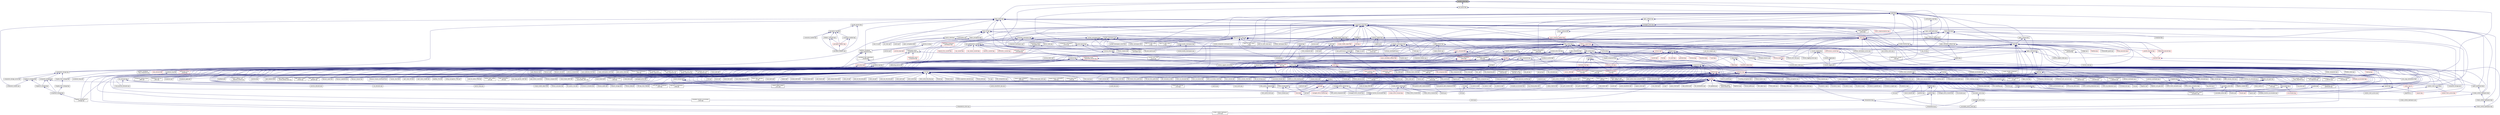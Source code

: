 digraph "transfer_action.hpp"
{
  edge [fontname="Helvetica",fontsize="10",labelfontname="Helvetica",labelfontsize="10"];
  node [fontname="Helvetica",fontsize="10",shape=record];
  Node252 [label="transfer_action.hpp",height=0.2,width=0.4,color="black", fillcolor="grey75", style="filled", fontcolor="black"];
  Node252 -> Node253 [dir="back",color="midnightblue",fontsize="10",style="solid",fontname="Helvetica"];
  Node253 [label="basic_action.hpp",height=0.2,width=0.4,color="black", fillcolor="white", style="filled",URL="$d1/d7e/basic__action_8hpp.html"];
  Node253 -> Node254 [dir="back",color="midnightblue",fontsize="10",style="solid",fontname="Helvetica"];
  Node254 [label="component_storage.hpp",height=0.2,width=0.4,color="black", fillcolor="white", style="filled",URL="$d6/d36/components_2component__storage_2server_2component__storage_8hpp.html"];
  Node254 -> Node255 [dir="back",color="midnightblue",fontsize="10",style="solid",fontname="Helvetica"];
  Node255 [label="component_storage.hpp",height=0.2,width=0.4,color="black", fillcolor="white", style="filled",URL="$d0/dd6/components_2component__storage_2component__storage_8hpp.html"];
  Node255 -> Node256 [dir="back",color="midnightblue",fontsize="10",style="solid",fontname="Helvetica"];
  Node256 [label="migrate_to_storage.hpp",height=0.2,width=0.4,color="black", fillcolor="white", style="filled",URL="$da/d18/migrate__to__storage_8hpp.html"];
  Node256 -> Node257 [dir="back",color="midnightblue",fontsize="10",style="solid",fontname="Helvetica"];
  Node257 [label="component_storage.hpp",height=0.2,width=0.4,color="black", fillcolor="white", style="filled",URL="$d4/dfe/include_2component__storage_8hpp.html"];
  Node257 -> Node258 [dir="back",color="midnightblue",fontsize="10",style="solid",fontname="Helvetica"];
  Node258 [label="migrate_component_to\l_storage.cpp",height=0.2,width=0.4,color="black", fillcolor="white", style="filled",URL="$dd/d02/migrate__component__to__storage_8cpp.html"];
  Node255 -> Node257 [dir="back",color="midnightblue",fontsize="10",style="solid",fontname="Helvetica"];
  Node255 -> Node259 [dir="back",color="midnightblue",fontsize="10",style="solid",fontname="Helvetica"];
  Node259 [label="component_storage.cpp",height=0.2,width=0.4,color="black", fillcolor="white", style="filled",URL="$d4/ddf/component__storage_8cpp.html"];
  Node254 -> Node260 [dir="back",color="midnightblue",fontsize="10",style="solid",fontname="Helvetica"];
  Node260 [label="migrate_from_storage.hpp",height=0.2,width=0.4,color="black", fillcolor="white", style="filled",URL="$d3/d9f/server_2migrate__from__storage_8hpp.html"];
  Node260 -> Node261 [dir="back",color="midnightblue",fontsize="10",style="solid",fontname="Helvetica"];
  Node261 [label="migrate_from_storage.hpp",height=0.2,width=0.4,color="black", fillcolor="white", style="filled",URL="$db/d0f/migrate__from__storage_8hpp.html"];
  Node261 -> Node257 [dir="back",color="midnightblue",fontsize="10",style="solid",fontname="Helvetica"];
  Node254 -> Node262 [dir="back",color="midnightblue",fontsize="10",style="solid",fontname="Helvetica"];
  Node262 [label="migrate_to_storage.hpp",height=0.2,width=0.4,color="black", fillcolor="white", style="filled",URL="$d4/d4c/server_2migrate__to__storage_8hpp.html"];
  Node262 -> Node256 [dir="back",color="midnightblue",fontsize="10",style="solid",fontname="Helvetica"];
  Node262 -> Node263 [dir="back",color="midnightblue",fontsize="10",style="solid",fontname="Helvetica"];
  Node263 [label="component_module.cpp",height=0.2,width=0.4,color="black", fillcolor="white", style="filled",URL="$de/dc1/component__storage_2component__module_8cpp.html"];
  Node254 -> Node264 [dir="back",color="midnightblue",fontsize="10",style="solid",fontname="Helvetica"];
  Node264 [label="component_storage_server.cpp",height=0.2,width=0.4,color="black", fillcolor="white", style="filled",URL="$d4/dcb/component__storage__server_8cpp.html"];
  Node253 -> Node265 [dir="back",color="midnightblue",fontsize="10",style="solid",fontname="Helvetica"];
  Node265 [label="partition_unordered\l_map_component.hpp",height=0.2,width=0.4,color="black", fillcolor="white", style="filled",URL="$d8/df3/partition__unordered__map__component_8hpp.html"];
  Node265 -> Node266 [dir="back",color="midnightblue",fontsize="10",style="solid",fontname="Helvetica"];
  Node266 [label="unordered_map.hpp",height=0.2,width=0.4,color="black", fillcolor="white", style="filled",URL="$d9/ddf/hpx_2components_2containers_2unordered_2unordered__map_8hpp.html"];
  Node266 -> Node254 [dir="back",color="midnightblue",fontsize="10",style="solid",fontname="Helvetica"];
  Node266 -> Node267 [dir="back",color="midnightblue",fontsize="10",style="solid",fontname="Helvetica"];
  Node267 [label="unordered_map.hpp",height=0.2,width=0.4,color="black", fillcolor="white", style="filled",URL="$d6/d06/hpx_2include_2unordered__map_8hpp.html"];
  Node267 -> Node268 [dir="back",color="midnightblue",fontsize="10",style="solid",fontname="Helvetica"];
  Node268 [label="unordered_map.cpp",height=0.2,width=0.4,color="black", fillcolor="white", style="filled",URL="$d1/d75/unordered__map_8cpp.html"];
  Node266 -> Node269 [dir="back",color="midnightblue",fontsize="10",style="solid",fontname="Helvetica"];
  Node269 [label="partition_unordered\l_map_component.cpp",height=0.2,width=0.4,color="black", fillcolor="white", style="filled",URL="$d5/d34/partition__unordered__map__component_8cpp.html"];
  Node265 -> Node270 [dir="back",color="midnightblue",fontsize="10",style="solid",fontname="Helvetica"];
  Node270 [label="unordered_map_segmented\l_iterator.hpp",height=0.2,width=0.4,color="black", fillcolor="white", style="filled",URL="$dc/dfd/unordered__map__segmented__iterator_8hpp.html"];
  Node270 -> Node266 [dir="back",color="midnightblue",fontsize="10",style="solid",fontname="Helvetica"];
  Node265 -> Node269 [dir="back",color="midnightblue",fontsize="10",style="solid",fontname="Helvetica"];
  Node253 -> Node271 [dir="back",color="midnightblue",fontsize="10",style="solid",fontname="Helvetica"];
  Node271 [label="base_lco.hpp",height=0.2,width=0.4,color="black", fillcolor="white", style="filled",URL="$de/daa/base__lco_8hpp.html"];
  Node271 -> Node272 [dir="back",color="midnightblue",fontsize="10",style="solid",fontname="Helvetica"];
  Node272 [label="lcos.hpp",height=0.2,width=0.4,color="black", fillcolor="white", style="filled",URL="$d5/deb/lcos_8hpp.html"];
  Node272 -> Node273 [dir="back",color="midnightblue",fontsize="10",style="solid",fontname="Helvetica"];
  Node273 [label="allgather_and_gate.cpp",height=0.2,width=0.4,color="black", fillcolor="white", style="filled",URL="$d1/d56/allgather__and__gate_8cpp.html"];
  Node272 -> Node274 [dir="back",color="midnightblue",fontsize="10",style="solid",fontname="Helvetica"];
  Node274 [label="apex_balance.cpp",height=0.2,width=0.4,color="black", fillcolor="white", style="filled",URL="$d4/d8e/apex__balance_8cpp.html"];
  Node272 -> Node275 [dir="back",color="midnightblue",fontsize="10",style="solid",fontname="Helvetica"];
  Node275 [label="apex_policy_engine\l_active_thread_count.cpp",height=0.2,width=0.4,color="black", fillcolor="white", style="filled",URL="$d5/d01/apex__policy__engine__active__thread__count_8cpp.html"];
  Node272 -> Node276 [dir="back",color="midnightblue",fontsize="10",style="solid",fontname="Helvetica"];
  Node276 [label="apex_policy_engine\l_events.cpp",height=0.2,width=0.4,color="black", fillcolor="white", style="filled",URL="$df/d0f/apex__policy__engine__events_8cpp.html"];
  Node272 -> Node277 [dir="back",color="midnightblue",fontsize="10",style="solid",fontname="Helvetica"];
  Node277 [label="apex_policy_engine\l_periodic.cpp",height=0.2,width=0.4,color="black", fillcolor="white", style="filled",URL="$d5/d7b/apex__policy__engine__periodic_8cpp.html"];
  Node272 -> Node278 [dir="back",color="midnightblue",fontsize="10",style="solid",fontname="Helvetica"];
  Node278 [label="heartbeat.cpp",height=0.2,width=0.4,color="black", fillcolor="white", style="filled",URL="$d8/d98/heartbeat_8cpp.html"];
  Node272 -> Node279 [dir="back",color="midnightblue",fontsize="10",style="solid",fontname="Helvetica"];
  Node279 [label="hello_world_component.hpp",height=0.2,width=0.4,color="black", fillcolor="white", style="filled",URL="$df/df0/hello__world__component_8hpp.html"];
  Node279 -> Node280 [dir="back",color="midnightblue",fontsize="10",style="solid",fontname="Helvetica"];
  Node280 [label="hello_world_client.cpp",height=0.2,width=0.4,color="black", fillcolor="white", style="filled",URL="$d5/da6/hello__world__client_8cpp.html"];
  Node279 -> Node281 [dir="back",color="midnightblue",fontsize="10",style="solid",fontname="Helvetica"];
  Node281 [label="hello_world_component.cpp",height=0.2,width=0.4,color="black", fillcolor="white", style="filled",URL="$d8/daa/hello__world__component_8cpp.html"];
  Node272 -> Node282 [dir="back",color="midnightblue",fontsize="10",style="solid",fontname="Helvetica"];
  Node282 [label="row.hpp",height=0.2,width=0.4,color="black", fillcolor="white", style="filled",URL="$dc/d69/row_8hpp.html"];
  Node282 -> Node283 [dir="back",color="midnightblue",fontsize="10",style="solid",fontname="Helvetica"];
  Node283 [label="grid.hpp",height=0.2,width=0.4,color="red", fillcolor="white", style="filled",URL="$dc/d8a/grid_8hpp.html"];
  Node283 -> Node284 [dir="back",color="midnightblue",fontsize="10",style="solid",fontname="Helvetica"];
  Node284 [label="jacobi.cpp",height=0.2,width=0.4,color="black", fillcolor="white", style="filled",URL="$d2/d27/jacobi_8cpp.html"];
  Node283 -> Node285 [dir="back",color="midnightblue",fontsize="10",style="solid",fontname="Helvetica"];
  Node285 [label="solver.hpp",height=0.2,width=0.4,color="red", fillcolor="white", style="filled",URL="$db/d9a/server_2solver_8hpp.html"];
  Node285 -> Node287 [dir="back",color="midnightblue",fontsize="10",style="solid",fontname="Helvetica"];
  Node287 [label="solver.cpp",height=0.2,width=0.4,color="black", fillcolor="white", style="filled",URL="$d6/d94/solver_8cpp.html"];
  Node283 -> Node288 [dir="back",color="midnightblue",fontsize="10",style="solid",fontname="Helvetica"];
  Node288 [label="grid.cpp",height=0.2,width=0.4,color="black", fillcolor="white", style="filled",URL="$d6/d1b/jacobi__component_2grid_8cpp.html"];
  Node282 -> Node289 [dir="back",color="midnightblue",fontsize="10",style="solid",fontname="Helvetica"];
  Node289 [label="stencil_iterator.hpp",height=0.2,width=0.4,color="black", fillcolor="white", style="filled",URL="$dc/d5c/server_2stencil__iterator_8hpp.html"];
  Node289 -> Node285 [dir="back",color="midnightblue",fontsize="10",style="solid",fontname="Helvetica"];
  Node289 -> Node290 [dir="back",color="midnightblue",fontsize="10",style="solid",fontname="Helvetica"];
  Node290 [label="stencil_iterator.cpp",height=0.2,width=0.4,color="black", fillcolor="white", style="filled",URL="$d6/de1/server_2stencil__iterator_8cpp.html"];
  Node289 -> Node291 [dir="back",color="midnightblue",fontsize="10",style="solid",fontname="Helvetica"];
  Node291 [label="stencil_iterator.cpp",height=0.2,width=0.4,color="black", fillcolor="white", style="filled",URL="$d7/d71/stencil__iterator_8cpp.html"];
  Node282 -> Node288 [dir="back",color="midnightblue",fontsize="10",style="solid",fontname="Helvetica"];
  Node272 -> Node292 [dir="back",color="midnightblue",fontsize="10",style="solid",fontname="Helvetica"];
  Node292 [label="stencil_iterator.hpp",height=0.2,width=0.4,color="black", fillcolor="white", style="filled",URL="$d4/dc8/stencil__iterator_8hpp.html"];
  Node292 -> Node285 [dir="back",color="midnightblue",fontsize="10",style="solid",fontname="Helvetica"];
  Node292 -> Node289 [dir="back",color="midnightblue",fontsize="10",style="solid",fontname="Helvetica"];
  Node292 -> Node291 [dir="back",color="midnightblue",fontsize="10",style="solid",fontname="Helvetica"];
  Node272 -> Node289 [dir="back",color="midnightblue",fontsize="10",style="solid",fontname="Helvetica"];
  Node272 -> Node293 [dir="back",color="midnightblue",fontsize="10",style="solid",fontname="Helvetica"];
  Node293 [label="jacobi_hpx.cpp",height=0.2,width=0.4,color="black", fillcolor="white", style="filled",URL="$d8/d72/jacobi__hpx_8cpp.html"];
  Node272 -> Node294 [dir="back",color="midnightblue",fontsize="10",style="solid",fontname="Helvetica"];
  Node294 [label="jacobi_nonuniform_hpx.cpp",height=0.2,width=0.4,color="black", fillcolor="white", style="filled",URL="$de/d56/jacobi__nonuniform__hpx_8cpp.html"];
  Node272 -> Node295 [dir="back",color="midnightblue",fontsize="10",style="solid",fontname="Helvetica"];
  Node295 [label="enumerate_threads.cpp",height=0.2,width=0.4,color="black", fillcolor="white", style="filled",URL="$d3/dd4/enumerate__threads_8cpp.html"];
  Node272 -> Node296 [dir="back",color="midnightblue",fontsize="10",style="solid",fontname="Helvetica"];
  Node296 [label="fibonacci_await.cpp",height=0.2,width=0.4,color="black", fillcolor="white", style="filled",URL="$dc/d1c/fibonacci__await_8cpp.html"];
  Node272 -> Node297 [dir="back",color="midnightblue",fontsize="10",style="solid",fontname="Helvetica"];
  Node297 [label="fibonacci_dataflow.cpp",height=0.2,width=0.4,color="black", fillcolor="white", style="filled",URL="$df/d3d/fibonacci__dataflow_8cpp.html"];
  Node272 -> Node298 [dir="back",color="midnightblue",fontsize="10",style="solid",fontname="Helvetica"];
  Node298 [label="fibonacci_futures.cpp",height=0.2,width=0.4,color="black", fillcolor="white", style="filled",URL="$d6/de3/fibonacci__futures_8cpp.html"];
  Node272 -> Node299 [dir="back",color="midnightblue",fontsize="10",style="solid",fontname="Helvetica"];
  Node299 [label="fibonacci_futures_distributed.cpp",height=0.2,width=0.4,color="black", fillcolor="white", style="filled",URL="$d1/dc9/fibonacci__futures__distributed_8cpp.html"];
  Node272 -> Node300 [dir="back",color="midnightblue",fontsize="10",style="solid",fontname="Helvetica"];
  Node300 [label="fractals.cpp",height=0.2,width=0.4,color="black", fillcolor="white", style="filled",URL="$d8/d58/fractals_8cpp.html"];
  Node272 -> Node301 [dir="back",color="midnightblue",fontsize="10",style="solid",fontname="Helvetica"];
  Node301 [label="fractals_executor.cpp",height=0.2,width=0.4,color="black", fillcolor="white", style="filled",URL="$d9/da9/fractals__executor_8cpp.html"];
  Node272 -> Node302 [dir="back",color="midnightblue",fontsize="10",style="solid",fontname="Helvetica"];
  Node302 [label="fractals_struct.cpp",height=0.2,width=0.4,color="black", fillcolor="white", style="filled",URL="$d8/d2f/fractals__struct_8cpp.html"];
  Node272 -> Node303 [dir="back",color="midnightblue",fontsize="10",style="solid",fontname="Helvetica"];
  Node303 [label="hello_world.cpp",height=0.2,width=0.4,color="black", fillcolor="white", style="filled",URL="$d0/d67/hello__world_8cpp.html"];
  Node272 -> Node304 [dir="back",color="midnightblue",fontsize="10",style="solid",fontname="Helvetica"];
  Node304 [label="latch_local.cpp",height=0.2,width=0.4,color="black", fillcolor="white", style="filled",URL="$dd/dd3/latch__local_8cpp.html"];
  Node272 -> Node305 [dir="back",color="midnightblue",fontsize="10",style="solid",fontname="Helvetica"];
  Node305 [label="latch_remote.cpp",height=0.2,width=0.4,color="black", fillcolor="white", style="filled",URL="$df/d59/latch__remote_8cpp.html"];
  Node272 -> Node306 [dir="back",color="midnightblue",fontsize="10",style="solid",fontname="Helvetica"];
  Node306 [label="local_channel.cpp",height=0.2,width=0.4,color="black", fillcolor="white", style="filled",URL="$d0/d3e/local__channel_8cpp.html"];
  Node272 -> Node307 [dir="back",color="midnightblue",fontsize="10",style="solid",fontname="Helvetica"];
  Node307 [label="pingpong.cpp",height=0.2,width=0.4,color="black", fillcolor="white", style="filled",URL="$dd/d4d/pingpong_8cpp.html"];
  Node272 -> Node308 [dir="back",color="midnightblue",fontsize="10",style="solid",fontname="Helvetica"];
  Node308 [label="shared_mutex.cpp",height=0.2,width=0.4,color="black", fillcolor="white", style="filled",URL="$da/d0b/shared__mutex_8cpp.html"];
  Node272 -> Node309 [dir="back",color="midnightblue",fontsize="10",style="solid",fontname="Helvetica"];
  Node309 [label="wait_composition.cpp",height=0.2,width=0.4,color="black", fillcolor="white", style="filled",URL="$d6/d13/wait__composition_8cpp.html"];
  Node272 -> Node310 [dir="back",color="midnightblue",fontsize="10",style="solid",fontname="Helvetica"];
  Node310 [label="sheneos_compare.cpp",height=0.2,width=0.4,color="black", fillcolor="white", style="filled",URL="$dc/d11/sheneos__compare_8cpp.html"];
  Node272 -> Node311 [dir="back",color="midnightblue",fontsize="10",style="solid",fontname="Helvetica"];
  Node311 [label="spell_check_file.cpp",height=0.2,width=0.4,color="black", fillcolor="white", style="filled",URL="$df/df7/spell__check__file_8cpp.html"];
  Node272 -> Node312 [dir="back",color="midnightblue",fontsize="10",style="solid",fontname="Helvetica"];
  Node312 [label="spell_check_simple.cpp",height=0.2,width=0.4,color="black", fillcolor="white", style="filled",URL="$dd/d54/spell__check__simple_8cpp.html"];
  Node272 -> Node313 [dir="back",color="midnightblue",fontsize="10",style="solid",fontname="Helvetica"];
  Node313 [label="simple_central_tuplespace\l_client.cpp",height=0.2,width=0.4,color="black", fillcolor="white", style="filled",URL="$d1/d7b/simple__central__tuplespace__client_8cpp.html"];
  Node272 -> Node314 [dir="back",color="midnightblue",fontsize="10",style="solid",fontname="Helvetica"];
  Node314 [label="hpx.hpp",height=0.2,width=0.4,color="red", fillcolor="white", style="filled",URL="$d0/daa/hpx_8hpp.html"];
  Node314 -> Node315 [dir="back",color="midnightblue",fontsize="10",style="solid",fontname="Helvetica"];
  Node315 [label="1d_stencil_1.cpp",height=0.2,width=0.4,color="black", fillcolor="white", style="filled",URL="$d2/db1/1d__stencil__1_8cpp.html"];
  Node314 -> Node316 [dir="back",color="midnightblue",fontsize="10",style="solid",fontname="Helvetica"];
  Node316 [label="1d_stencil_2.cpp",height=0.2,width=0.4,color="black", fillcolor="white", style="filled",URL="$d3/dd1/1d__stencil__2_8cpp.html"];
  Node314 -> Node317 [dir="back",color="midnightblue",fontsize="10",style="solid",fontname="Helvetica"];
  Node317 [label="1d_stencil_3.cpp",height=0.2,width=0.4,color="black", fillcolor="white", style="filled",URL="$db/d19/1d__stencil__3_8cpp.html"];
  Node314 -> Node318 [dir="back",color="midnightblue",fontsize="10",style="solid",fontname="Helvetica"];
  Node318 [label="1d_stencil_4.cpp",height=0.2,width=0.4,color="black", fillcolor="white", style="filled",URL="$d1/d7d/1d__stencil__4_8cpp.html"];
  Node314 -> Node319 [dir="back",color="midnightblue",fontsize="10",style="solid",fontname="Helvetica"];
  Node319 [label="1d_stencil_4_parallel.cpp",height=0.2,width=0.4,color="black", fillcolor="white", style="filled",URL="$d6/d05/1d__stencil__4__parallel_8cpp.html"];
  Node314 -> Node320 [dir="back",color="midnightblue",fontsize="10",style="solid",fontname="Helvetica"];
  Node320 [label="1d_stencil_4_repart.cpp",height=0.2,width=0.4,color="black", fillcolor="white", style="filled",URL="$d0/d6b/1d__stencil__4__repart_8cpp.html"];
  Node314 -> Node321 [dir="back",color="midnightblue",fontsize="10",style="solid",fontname="Helvetica"];
  Node321 [label="1d_stencil_4_throttle.cpp",height=0.2,width=0.4,color="black", fillcolor="white", style="filled",URL="$d6/de5/1d__stencil__4__throttle_8cpp.html"];
  Node314 -> Node322 [dir="back",color="midnightblue",fontsize="10",style="solid",fontname="Helvetica"];
  Node322 [label="1d_stencil_5.cpp",height=0.2,width=0.4,color="black", fillcolor="white", style="filled",URL="$d7/d2a/1d__stencil__5_8cpp.html"];
  Node314 -> Node323 [dir="back",color="midnightblue",fontsize="10",style="solid",fontname="Helvetica"];
  Node323 [label="1d_stencil_6.cpp",height=0.2,width=0.4,color="black", fillcolor="white", style="filled",URL="$db/de7/1d__stencil__6_8cpp.html"];
  Node314 -> Node324 [dir="back",color="midnightblue",fontsize="10",style="solid",fontname="Helvetica"];
  Node324 [label="1d_stencil_7.cpp",height=0.2,width=0.4,color="black", fillcolor="white", style="filled",URL="$d4/d5a/1d__stencil__7_8cpp.html"];
  Node314 -> Node325 [dir="back",color="midnightblue",fontsize="10",style="solid",fontname="Helvetica"];
  Node325 [label="1d_stencil_8.cpp",height=0.2,width=0.4,color="black", fillcolor="white", style="filled",URL="$df/de0/1d__stencil__8_8cpp.html"];
  Node314 -> Node326 [dir="back",color="midnightblue",fontsize="10",style="solid",fontname="Helvetica"];
  Node326 [label="accumulator.cpp",height=0.2,width=0.4,color="black", fillcolor="white", style="filled",URL="$d1/d81/accumulator_8cpp.html"];
  Node314 -> Node327 [dir="back",color="midnightblue",fontsize="10",style="solid",fontname="Helvetica"];
  Node327 [label="accumulator.hpp",height=0.2,width=0.4,color="black", fillcolor="white", style="filled",URL="$d4/d9d/server_2accumulator_8hpp.html"];
  Node327 -> Node326 [dir="back",color="midnightblue",fontsize="10",style="solid",fontname="Helvetica"];
  Node327 -> Node328 [dir="back",color="midnightblue",fontsize="10",style="solid",fontname="Helvetica"];
  Node328 [label="accumulator.hpp",height=0.2,width=0.4,color="red", fillcolor="white", style="filled",URL="$d8/d5e/accumulator_8hpp.html"];
  Node314 -> Node330 [dir="back",color="midnightblue",fontsize="10",style="solid",fontname="Helvetica"];
  Node330 [label="template_function_accumulator.hpp",height=0.2,width=0.4,color="black", fillcolor="white", style="filled",URL="$d7/da6/server_2template__function__accumulator_8hpp.html"];
  Node330 -> Node331 [dir="back",color="midnightblue",fontsize="10",style="solid",fontname="Helvetica"];
  Node331 [label="template_function_accumulator.cpp",height=0.2,width=0.4,color="black", fillcolor="white", style="filled",URL="$d5/d02/template__function__accumulator_8cpp.html"];
  Node330 -> Node332 [dir="back",color="midnightblue",fontsize="10",style="solid",fontname="Helvetica"];
  Node332 [label="template_function_accumulator.hpp",height=0.2,width=0.4,color="black", fillcolor="white", style="filled",URL="$d3/de9/template__function__accumulator_8hpp.html"];
  Node332 -> Node333 [dir="back",color="midnightblue",fontsize="10",style="solid",fontname="Helvetica"];
  Node333 [label="template_function_accumulator\l_client.cpp",height=0.2,width=0.4,color="black", fillcolor="white", style="filled",URL="$d0/dc6/template__function__accumulator__client_8cpp.html"];
  Node314 -> Node334 [dir="back",color="midnightblue",fontsize="10",style="solid",fontname="Helvetica"];
  Node334 [label="template_accumulator.cpp",height=0.2,width=0.4,color="black", fillcolor="white", style="filled",URL="$d0/d4a/template__accumulator_8cpp.html"];
  Node314 -> Node331 [dir="back",color="midnightblue",fontsize="10",style="solid",fontname="Helvetica"];
  Node314 -> Node332 [dir="back",color="midnightblue",fontsize="10",style="solid",fontname="Helvetica"];
  Node314 -> Node335 [dir="back",color="midnightblue",fontsize="10",style="solid",fontname="Helvetica"];
  Node335 [label="allgather_module.cpp",height=0.2,width=0.4,color="black", fillcolor="white", style="filled",URL="$df/de4/allgather__module_8cpp.html"];
  Node314 -> Node336 [dir="back",color="midnightblue",fontsize="10",style="solid",fontname="Helvetica"];
  Node336 [label="allgather.cpp",height=0.2,width=0.4,color="black", fillcolor="white", style="filled",URL="$d7/d06/allgather_8cpp.html"];
  Node314 -> Node273 [dir="back",color="midnightblue",fontsize="10",style="solid",fontname="Helvetica"];
  Node314 -> Node337 [dir="back",color="midnightblue",fontsize="10",style="solid",fontname="Helvetica"];
  Node337 [label="ag_client.cpp",height=0.2,width=0.4,color="black", fillcolor="white", style="filled",URL="$d4/d5d/ag__client_8cpp.html"];
  Node314 -> Node338 [dir="back",color="midnightblue",fontsize="10",style="solid",fontname="Helvetica"];
  Node338 [label="hpx_thread_phase.cpp",height=0.2,width=0.4,color="black", fillcolor="white", style="filled",URL="$d5/dca/hpx__thread__phase_8cpp.html"];
  Node314 -> Node339 [dir="back",color="midnightblue",fontsize="10",style="solid",fontname="Helvetica"];
  Node339 [label="os_thread_num.cpp",height=0.2,width=0.4,color="black", fillcolor="white", style="filled",URL="$d2/dfb/os__thread__num_8cpp.html"];
  Node314 -> Node340 [dir="back",color="midnightblue",fontsize="10",style="solid",fontname="Helvetica"];
  Node340 [label="cancelable_action.cpp",height=0.2,width=0.4,color="black", fillcolor="white", style="filled",URL="$d5/d0c/cancelable__action_8cpp.html"];
  Node314 -> Node341 [dir="back",color="midnightblue",fontsize="10",style="solid",fontname="Helvetica"];
  Node341 [label="cancelable_action.hpp",height=0.2,width=0.4,color="black", fillcolor="white", style="filled",URL="$d5/d4d/server_2cancelable__action_8hpp.html"];
  Node341 -> Node340 [dir="back",color="midnightblue",fontsize="10",style="solid",fontname="Helvetica"];
  Node341 -> Node342 [dir="back",color="midnightblue",fontsize="10",style="solid",fontname="Helvetica"];
  Node342 [label="cancelable_action.hpp",height=0.2,width=0.4,color="black", fillcolor="white", style="filled",URL="$d0/da3/stubs_2cancelable__action_8hpp.html"];
  Node342 -> Node343 [dir="back",color="midnightblue",fontsize="10",style="solid",fontname="Helvetica"];
  Node343 [label="cancelable_action.hpp",height=0.2,width=0.4,color="black", fillcolor="white", style="filled",URL="$d6/d28/cancelable__action_8hpp.html"];
  Node343 -> Node344 [dir="back",color="midnightblue",fontsize="10",style="solid",fontname="Helvetica"];
  Node344 [label="cancelable_action_client.cpp",height=0.2,width=0.4,color="black", fillcolor="white", style="filled",URL="$d1/db8/cancelable__action__client_8cpp.html"];
  Node314 -> Node342 [dir="back",color="midnightblue",fontsize="10",style="solid",fontname="Helvetica"];
  Node314 -> Node344 [dir="back",color="midnightblue",fontsize="10",style="solid",fontname="Helvetica"];
  Node314 -> Node345 [dir="back",color="midnightblue",fontsize="10",style="solid",fontname="Helvetica"];
  Node345 [label="cublas_matmul.cpp",height=0.2,width=0.4,color="black", fillcolor="white", style="filled",URL="$dd/d84/cublas__matmul_8cpp.html"];
  Node314 -> Node346 [dir="back",color="midnightblue",fontsize="10",style="solid",fontname="Helvetica"];
  Node346 [label="win_perf_counters.cpp",height=0.2,width=0.4,color="black", fillcolor="white", style="filled",URL="$d8/d11/win__perf__counters_8cpp.html"];
  Node314 -> Node347 [dir="back",color="midnightblue",fontsize="10",style="solid",fontname="Helvetica"];
  Node347 [label="win_perf_counters.hpp",height=0.2,width=0.4,color="black", fillcolor="white", style="filled",URL="$d5/da7/win__perf__counters_8hpp.html"];
  Node314 -> Node279 [dir="back",color="midnightblue",fontsize="10",style="solid",fontname="Helvetica"];
  Node314 -> Node348 [dir="back",color="midnightblue",fontsize="10",style="solid",fontname="Helvetica"];
  Node348 [label="interpolate1d.cpp",height=0.2,width=0.4,color="black", fillcolor="white", style="filled",URL="$d0/d05/interpolate1d_8cpp.html"];
  Node314 -> Node349 [dir="back",color="midnightblue",fontsize="10",style="solid",fontname="Helvetica"];
  Node349 [label="partition.hpp",height=0.2,width=0.4,color="black", fillcolor="white", style="filled",URL="$d0/d7a/examples_2interpolate1d_2interpolate1d_2partition_8hpp.html"];
  Node349 -> Node348 [dir="back",color="midnightblue",fontsize="10",style="solid",fontname="Helvetica"];
  Node349 -> Node350 [dir="back",color="midnightblue",fontsize="10",style="solid",fontname="Helvetica"];
  Node350 [label="interpolate1d.hpp",height=0.2,width=0.4,color="black", fillcolor="white", style="filled",URL="$d4/dc7/interpolate1d_8hpp.html"];
  Node350 -> Node348 [dir="back",color="midnightblue",fontsize="10",style="solid",fontname="Helvetica"];
  Node350 -> Node351 [dir="back",color="midnightblue",fontsize="10",style="solid",fontname="Helvetica"];
  Node351 [label="interpolate1d_client.cpp",height=0.2,width=0.4,color="black", fillcolor="white", style="filled",URL="$d4/da6/interpolate1d__client_8cpp.html"];
  Node314 -> Node352 [dir="back",color="midnightblue",fontsize="10",style="solid",fontname="Helvetica"];
  Node352 [label="partition.hpp",height=0.2,width=0.4,color="black", fillcolor="white", style="filled",URL="$d0/dff/examples_2interpolate1d_2interpolate1d_2server_2partition_8hpp.html"];
  Node352 -> Node349 [dir="back",color="midnightblue",fontsize="10",style="solid",fontname="Helvetica"];
  Node352 -> Node353 [dir="back",color="midnightblue",fontsize="10",style="solid",fontname="Helvetica"];
  Node353 [label="partition.cpp",height=0.2,width=0.4,color="black", fillcolor="white", style="filled",URL="$d0/d4f/examples_2interpolate1d_2interpolate1d_2server_2partition_8cpp.html"];
  Node314 -> Node350 [dir="back",color="midnightblue",fontsize="10",style="solid",fontname="Helvetica"];
  Node314 -> Node354 [dir="back",color="midnightblue",fontsize="10",style="solid",fontname="Helvetica"];
  Node354 [label="read_values.cpp",height=0.2,width=0.4,color="black", fillcolor="white", style="filled",URL="$d0/d8c/interpolate1d_2interpolate1d_2read__values_8cpp.html"];
  Node314 -> Node353 [dir="back",color="midnightblue",fontsize="10",style="solid",fontname="Helvetica"];
  Node314 -> Node284 [dir="back",color="midnightblue",fontsize="10",style="solid",fontname="Helvetica"];
  Node314 -> Node288 [dir="back",color="midnightblue",fontsize="10",style="solid",fontname="Helvetica"];
  Node314 -> Node355 [dir="back",color="midnightblue",fontsize="10",style="solid",fontname="Helvetica"];
  Node355 [label="row.cpp",height=0.2,width=0.4,color="black", fillcolor="white", style="filled",URL="$d3/d86/server_2row_8cpp.html"];
  Node314 -> Node287 [dir="back",color="midnightblue",fontsize="10",style="solid",fontname="Helvetica"];
  Node314 -> Node290 [dir="back",color="midnightblue",fontsize="10",style="solid",fontname="Helvetica"];
  Node314 -> Node291 [dir="back",color="midnightblue",fontsize="10",style="solid",fontname="Helvetica"];
  Node314 -> Node356 [dir="back",color="midnightblue",fontsize="10",style="solid",fontname="Helvetica"];
  Node356 [label="jacobi.cpp",height=0.2,width=0.4,color="black", fillcolor="white", style="filled",URL="$d3/d44/smp_2jacobi_8cpp.html"];
  Node314 -> Node293 [dir="back",color="midnightblue",fontsize="10",style="solid",fontname="Helvetica"];
  Node314 -> Node357 [dir="back",color="midnightblue",fontsize="10",style="solid",fontname="Helvetica"];
  Node357 [label="jacobi_nonuniform.cpp",height=0.2,width=0.4,color="black", fillcolor="white", style="filled",URL="$dd/ddc/jacobi__nonuniform_8cpp.html"];
  Node314 -> Node294 [dir="back",color="midnightblue",fontsize="10",style="solid",fontname="Helvetica"];
  Node314 -> Node358 [dir="back",color="midnightblue",fontsize="10",style="solid",fontname="Helvetica"];
  Node358 [label="nqueen.cpp",height=0.2,width=0.4,color="black", fillcolor="white", style="filled",URL="$db/dca/nqueen_8cpp.html"];
  Node314 -> Node359 [dir="back",color="midnightblue",fontsize="10",style="solid",fontname="Helvetica"];
  Node359 [label="nqueen.hpp",height=0.2,width=0.4,color="black", fillcolor="white", style="filled",URL="$de/d58/server_2nqueen_8hpp.html"];
  Node359 -> Node358 [dir="back",color="midnightblue",fontsize="10",style="solid",fontname="Helvetica"];
  Node359 -> Node360 [dir="back",color="midnightblue",fontsize="10",style="solid",fontname="Helvetica"];
  Node360 [label="nqueen.hpp",height=0.2,width=0.4,color="red", fillcolor="white", style="filled",URL="$da/dfd/stubs_2nqueen_8hpp.html"];
  Node314 -> Node362 [dir="back",color="midnightblue",fontsize="10",style="solid",fontname="Helvetica"];
  Node362 [label="nqueen_client.cpp",height=0.2,width=0.4,color="black", fillcolor="white", style="filled",URL="$d3/d5e/nqueen__client_8cpp.html"];
  Node314 -> Node363 [dir="back",color="midnightblue",fontsize="10",style="solid",fontname="Helvetica"];
  Node363 [label="sine.cpp",height=0.2,width=0.4,color="black", fillcolor="white", style="filled",URL="$d3/d0d/server_2sine_8cpp.html"];
  Node314 -> Node364 [dir="back",color="midnightblue",fontsize="10",style="solid",fontname="Helvetica"];
  Node364 [label="sine.hpp",height=0.2,width=0.4,color="black", fillcolor="white", style="filled",URL="$d8/dac/sine_8hpp.html"];
  Node364 -> Node363 [dir="back",color="midnightblue",fontsize="10",style="solid",fontname="Helvetica"];
  Node364 -> Node365 [dir="back",color="midnightblue",fontsize="10",style="solid",fontname="Helvetica"];
  Node365 [label="sine.cpp",height=0.2,width=0.4,color="black", fillcolor="white", style="filled",URL="$d5/dd8/sine_8cpp.html"];
  Node314 -> Node365 [dir="back",color="midnightblue",fontsize="10",style="solid",fontname="Helvetica"];
  Node314 -> Node366 [dir="back",color="midnightblue",fontsize="10",style="solid",fontname="Helvetica"];
  Node366 [label="sine_client.cpp",height=0.2,width=0.4,color="black", fillcolor="white", style="filled",URL="$db/d62/sine__client_8cpp.html"];
  Node314 -> Node367 [dir="back",color="midnightblue",fontsize="10",style="solid",fontname="Helvetica"];
  Node367 [label="qt.cpp",height=0.2,width=0.4,color="black", fillcolor="white", style="filled",URL="$df/d90/qt_8cpp.html"];
  Node314 -> Node368 [dir="back",color="midnightblue",fontsize="10",style="solid",fontname="Helvetica"];
  Node368 [label="queue_client.cpp",height=0.2,width=0.4,color="black", fillcolor="white", style="filled",URL="$d7/d96/queue__client_8cpp.html"];
  Node314 -> Node369 [dir="back",color="midnightblue",fontsize="10",style="solid",fontname="Helvetica"];
  Node369 [label="customize_async.cpp",height=0.2,width=0.4,color="black", fillcolor="white", style="filled",URL="$d0/d82/customize__async_8cpp.html"];
  Node314 -> Node370 [dir="back",color="midnightblue",fontsize="10",style="solid",fontname="Helvetica"];
  Node370 [label="data_actions.cpp",height=0.2,width=0.4,color="black", fillcolor="white", style="filled",URL="$dc/d68/data__actions_8cpp.html"];
  Node314 -> Node371 [dir="back",color="midnightblue",fontsize="10",style="solid",fontname="Helvetica"];
  Node371 [label="error_handling.cpp",height=0.2,width=0.4,color="black", fillcolor="white", style="filled",URL="$d9/d96/error__handling_8cpp.html"];
  Node314 -> Node372 [dir="back",color="midnightblue",fontsize="10",style="solid",fontname="Helvetica"];
  Node372 [label="event_synchronization.cpp",height=0.2,width=0.4,color="black", fillcolor="white", style="filled",URL="$d0/d35/event__synchronization_8cpp.html"];
  Node314 -> Node373 [dir="back",color="midnightblue",fontsize="10",style="solid",fontname="Helvetica"];
  Node373 [label="factorial.cpp",height=0.2,width=0.4,color="black", fillcolor="white", style="filled",URL="$d9/d00/factorial_8cpp.html"];
  Node314 -> Node374 [dir="back",color="midnightblue",fontsize="10",style="solid",fontname="Helvetica"];
  Node374 [label="file_serialization.cpp",height=0.2,width=0.4,color="black", fillcolor="white", style="filled",URL="$de/d58/file__serialization_8cpp.html"];
  Node314 -> Node375 [dir="back",color="midnightblue",fontsize="10",style="solid",fontname="Helvetica"];
  Node375 [label="init_globally.cpp",height=0.2,width=0.4,color="black", fillcolor="white", style="filled",URL="$d6/dad/init__globally_8cpp.html"];
  Node314 -> Node376 [dir="back",color="midnightblue",fontsize="10",style="solid",fontname="Helvetica"];
  Node376 [label="interest_calculator.cpp",height=0.2,width=0.4,color="black", fillcolor="white", style="filled",URL="$d2/d86/interest__calculator_8cpp.html"];
  Node314 -> Node377 [dir="back",color="midnightblue",fontsize="10",style="solid",fontname="Helvetica"];
  Node377 [label="non_atomic_rma.cpp",height=0.2,width=0.4,color="black", fillcolor="white", style="filled",URL="$d7/d8b/non__atomic__rma_8cpp.html"];
  Node314 -> Node378 [dir="back",color="midnightblue",fontsize="10",style="solid",fontname="Helvetica"];
  Node378 [label="partitioned_vector\l_spmd_foreach.cpp",height=0.2,width=0.4,color="black", fillcolor="white", style="filled",URL="$db/d7c/partitioned__vector__spmd__foreach_8cpp.html"];
  Node314 -> Node379 [dir="back",color="midnightblue",fontsize="10",style="solid",fontname="Helvetica"];
  Node379 [label="pipeline1.cpp",height=0.2,width=0.4,color="black", fillcolor="white", style="filled",URL="$d5/d77/pipeline1_8cpp.html"];
  Node314 -> Node380 [dir="back",color="midnightblue",fontsize="10",style="solid",fontname="Helvetica"];
  Node380 [label="quicksort.cpp",height=0.2,width=0.4,color="black", fillcolor="white", style="filled",URL="$d3/d1e/quicksort_8cpp.html"];
  Node314 -> Node381 [dir="back",color="midnightblue",fontsize="10",style="solid",fontname="Helvetica"];
  Node381 [label="receive_buffer.cpp",height=0.2,width=0.4,color="black", fillcolor="white", style="filled",URL="$d7/d10/receive__buffer_8cpp.html"];
  Node314 -> Node382 [dir="back",color="midnightblue",fontsize="10",style="solid",fontname="Helvetica"];
  Node382 [label="safe_object.cpp",height=0.2,width=0.4,color="black", fillcolor="white", style="filled",URL="$dd/d52/safe__object_8cpp.html"];
  Node314 -> Node383 [dir="back",color="midnightblue",fontsize="10",style="solid",fontname="Helvetica"];
  Node383 [label="sort_by_key_demo.cpp",height=0.2,width=0.4,color="black", fillcolor="white", style="filled",URL="$da/d20/sort__by__key__demo_8cpp.html"];
  Node314 -> Node384 [dir="back",color="midnightblue",fontsize="10",style="solid",fontname="Helvetica"];
  Node384 [label="timed_wake.cpp",height=0.2,width=0.4,color="black", fillcolor="white", style="filled",URL="$d8/df9/timed__wake_8cpp.html"];
  Node314 -> Node385 [dir="back",color="midnightblue",fontsize="10",style="solid",fontname="Helvetica"];
  Node385 [label="vector_counting_dotproduct.cpp",height=0.2,width=0.4,color="black", fillcolor="white", style="filled",URL="$df/de9/vector__counting__dotproduct_8cpp.html"];
  Node314 -> Node386 [dir="back",color="midnightblue",fontsize="10",style="solid",fontname="Helvetica"];
  Node386 [label="vector_zip_dotproduct.cpp",height=0.2,width=0.4,color="black", fillcolor="white", style="filled",URL="$dc/d18/vector__zip__dotproduct_8cpp.html"];
  Node314 -> Node387 [dir="back",color="midnightblue",fontsize="10",style="solid",fontname="Helvetica"];
  Node387 [label="zerocopy_rdma.cpp",height=0.2,width=0.4,color="black", fillcolor="white", style="filled",URL="$d1/dad/zerocopy__rdma_8cpp.html"];
  Node314 -> Node388 [dir="back",color="midnightblue",fontsize="10",style="solid",fontname="Helvetica"];
  Node388 [label="random_mem_access.cpp",height=0.2,width=0.4,color="black", fillcolor="white", style="filled",URL="$d1/d51/random__mem__access_8cpp.html"];
  Node314 -> Node389 [dir="back",color="midnightblue",fontsize="10",style="solid",fontname="Helvetica"];
  Node389 [label="random_mem_access.hpp",height=0.2,width=0.4,color="black", fillcolor="white", style="filled",URL="$d0/d19/server_2random__mem__access_8hpp.html"];
  Node389 -> Node388 [dir="back",color="midnightblue",fontsize="10",style="solid",fontname="Helvetica"];
  Node389 -> Node390 [dir="back",color="midnightblue",fontsize="10",style="solid",fontname="Helvetica"];
  Node390 [label="random_mem_access.hpp",height=0.2,width=0.4,color="red", fillcolor="white", style="filled",URL="$d3/d32/stubs_2random__mem__access_8hpp.html"];
  Node314 -> Node392 [dir="back",color="midnightblue",fontsize="10",style="solid",fontname="Helvetica"];
  Node392 [label="random_mem_access_client.cpp",height=0.2,width=0.4,color="black", fillcolor="white", style="filled",URL="$df/d1b/random__mem__access__client_8cpp.html"];
  Node314 -> Node393 [dir="back",color="midnightblue",fontsize="10",style="solid",fontname="Helvetica"];
  Node393 [label="oversubscribing_resource\l_partitioner.cpp",height=0.2,width=0.4,color="black", fillcolor="white", style="filled",URL="$dd/dee/oversubscribing__resource__partitioner_8cpp.html"];
  Node314 -> Node411 [dir="back",color="midnightblue",fontsize="10",style="solid",fontname="Helvetica"];
  Node411 [label="throttle.cpp",height=0.2,width=0.4,color="black", fillcolor="white", style="filled",URL="$de/d56/server_2throttle_8cpp.html"];
  Node314 -> Node412 [dir="back",color="midnightblue",fontsize="10",style="solid",fontname="Helvetica"];
  Node412 [label="throttle.hpp",height=0.2,width=0.4,color="black", fillcolor="white", style="filled",URL="$db/dc9/server_2throttle_8hpp.html"];
  Node412 -> Node411 [dir="back",color="midnightblue",fontsize="10",style="solid",fontname="Helvetica"];
  Node412 -> Node413 [dir="back",color="midnightblue",fontsize="10",style="solid",fontname="Helvetica"];
  Node413 [label="throttle.hpp",height=0.2,width=0.4,color="red", fillcolor="white", style="filled",URL="$d5/dec/stubs_2throttle_8hpp.html"];
  Node314 -> Node413 [dir="back",color="midnightblue",fontsize="10",style="solid",fontname="Helvetica"];
  Node314 -> Node425 [dir="back",color="midnightblue",fontsize="10",style="solid",fontname="Helvetica"];
  Node425 [label="simple_central_tuplespace.hpp",height=0.2,width=0.4,color="black", fillcolor="white", style="filled",URL="$db/d69/server_2simple__central__tuplespace_8hpp.html"];
  Node425 -> Node426 [dir="back",color="midnightblue",fontsize="10",style="solid",fontname="Helvetica"];
  Node426 [label="simple_central_tuplespace.cpp",height=0.2,width=0.4,color="black", fillcolor="white", style="filled",URL="$d3/dec/simple__central__tuplespace_8cpp.html"];
  Node425 -> Node427 [dir="back",color="midnightblue",fontsize="10",style="solid",fontname="Helvetica"];
  Node427 [label="simple_central_tuplespace.hpp",height=0.2,width=0.4,color="black", fillcolor="white", style="filled",URL="$d0/d4b/stubs_2simple__central__tuplespace_8hpp.html"];
  Node427 -> Node428 [dir="back",color="midnightblue",fontsize="10",style="solid",fontname="Helvetica"];
  Node428 [label="simple_central_tuplespace.hpp",height=0.2,width=0.4,color="black", fillcolor="white", style="filled",URL="$d5/ddd/simple__central__tuplespace_8hpp.html"];
  Node428 -> Node313 [dir="back",color="midnightblue",fontsize="10",style="solid",fontname="Helvetica"];
  Node314 -> Node429 [dir="back",color="midnightblue",fontsize="10",style="solid",fontname="Helvetica"];
  Node429 [label="tuples_warehouse.hpp",height=0.2,width=0.4,color="black", fillcolor="white", style="filled",URL="$da/de6/tuples__warehouse_8hpp.html"];
  Node429 -> Node425 [dir="back",color="midnightblue",fontsize="10",style="solid",fontname="Helvetica"];
  Node314 -> Node426 [dir="back",color="midnightblue",fontsize="10",style="solid",fontname="Helvetica"];
  Node314 -> Node450 [dir="back",color="midnightblue",fontsize="10",style="solid",fontname="Helvetica"];
  Node450 [label="network_storage.cpp",height=0.2,width=0.4,color="black", fillcolor="white", style="filled",URL="$db/daa/network__storage_8cpp.html"];
  Node314 -> Node452 [dir="back",color="midnightblue",fontsize="10",style="solid",fontname="Helvetica"];
  Node452 [label="osu_bcast.cpp",height=0.2,width=0.4,color="black", fillcolor="white", style="filled",URL="$d3/dca/osu__bcast_8cpp.html"];
  Node314 -> Node465 [dir="back",color="midnightblue",fontsize="10",style="solid",fontname="Helvetica"];
  Node465 [label="action_move_semantics.cpp",height=0.2,width=0.4,color="black", fillcolor="white", style="filled",URL="$d4/db3/action__move__semantics_8cpp.html"];
  Node314 -> Node467 [dir="back",color="midnightblue",fontsize="10",style="solid",fontname="Helvetica"];
  Node467 [label="duplicate_id_registration\l_1596.cpp",height=0.2,width=0.4,color="black", fillcolor="white", style="filled",URL="$db/d8d/duplicate__id__registration__1596_8cpp.html"];
  Node314 -> Node470 [dir="back",color="midnightblue",fontsize="10",style="solid",fontname="Helvetica"];
  Node470 [label="send_gid_keep_component\l_1624.cpp",height=0.2,width=0.4,color="black", fillcolor="white", style="filled",URL="$d9/d49/send__gid__keep__component__1624_8cpp.html"];
  Node314 -> Node471 [dir="back",color="midnightblue",fontsize="10",style="solid",fontname="Helvetica"];
  Node471 [label="algorithms.cc",height=0.2,width=0.4,color="black", fillcolor="white", style="filled",URL="$d5/d1b/algorithms_8cc.html"];
  Node314 -> Node472 [dir="back",color="midnightblue",fontsize="10",style="solid",fontname="Helvetica"];
  Node472 [label="matrix_hpx.hh",height=0.2,width=0.4,color="red", fillcolor="white", style="filled",URL="$d5/d89/matrix__hpx_8hh.html"];
  Node472 -> Node471 [dir="back",color="midnightblue",fontsize="10",style="solid",fontname="Helvetica"];
  Node314 -> Node477 [dir="back",color="midnightblue",fontsize="10",style="solid",fontname="Helvetica"];
  Node477 [label="block_matrix.cc",height=0.2,width=0.4,color="black", fillcolor="white", style="filled",URL="$de/d88/block__matrix_8cc.html"];
  Node314 -> Node485 [dir="back",color="midnightblue",fontsize="10",style="solid",fontname="Helvetica"];
  Node485 [label="id_type_ref_counting\l_1032.cpp",height=0.2,width=0.4,color="black", fillcolor="white", style="filled",URL="$d8/dfd/id__type__ref__counting__1032_8cpp.html"];
  Node314 -> Node491 [dir="back",color="midnightblue",fontsize="10",style="solid",fontname="Helvetica"];
  Node491 [label="barrier_hang.cpp",height=0.2,width=0.4,color="black", fillcolor="white", style="filled",URL="$dd/d8b/barrier__hang_8cpp.html"];
  Node314 -> Node508 [dir="back",color="midnightblue",fontsize="10",style="solid",fontname="Helvetica"];
  Node508 [label="lifetime_588.cpp",height=0.2,width=0.4,color="black", fillcolor="white", style="filled",URL="$d7/dca/lifetime__588_8cpp.html"];
  Node314 -> Node515 [dir="back",color="midnightblue",fontsize="10",style="solid",fontname="Helvetica"];
  Node515 [label="set_hpx_limit_798.cpp",height=0.2,width=0.4,color="black", fillcolor="white", style="filled",URL="$d2/dfb/set__hpx__limit__798_8cpp.html"];
  Node314 -> Node517 [dir="back",color="midnightblue",fontsize="10",style="solid",fontname="Helvetica"];
  Node517 [label="shared_stated_leaked\l_1211.cpp",height=0.2,width=0.4,color="black", fillcolor="white", style="filled",URL="$dc/dce/shared__stated__leaked__1211_8cpp.html"];
  Node314 -> Node519 [dir="back",color="midnightblue",fontsize="10",style="solid",fontname="Helvetica"];
  Node519 [label="wait_all_hang_1946.cpp",height=0.2,width=0.4,color="black", fillcolor="white", style="filled",URL="$d5/d69/wait__all__hang__1946_8cpp.html"];
  Node314 -> Node541 [dir="back",color="midnightblue",fontsize="10",style="solid",fontname="Helvetica"];
  Node541 [label="thread_pool_executor\l_1114.cpp",height=0.2,width=0.4,color="black", fillcolor="white", style="filled",URL="$d8/d63/thread__pool__executor__1114_8cpp.html"];
  Node314 -> Node551 [dir="back",color="midnightblue",fontsize="10",style="solid",fontname="Helvetica"];
  Node551 [label="managed_refcnt_checker.cpp",height=0.2,width=0.4,color="black", fillcolor="white", style="filled",URL="$d3/d8d/managed__refcnt__checker_8cpp.html"];
  Node314 -> Node565 [dir="back",color="midnightblue",fontsize="10",style="solid",fontname="Helvetica"];
  Node565 [label="managed_refcnt_checker.cpp",height=0.2,width=0.4,color="black", fillcolor="white", style="filled",URL="$d7/d11/server_2managed__refcnt__checker_8cpp.html"];
  Node314 -> Node566 [dir="back",color="midnightblue",fontsize="10",style="solid",fontname="Helvetica"];
  Node566 [label="managed_refcnt_checker.hpp",height=0.2,width=0.4,color="black", fillcolor="white", style="filled",URL="$df/da6/server_2managed__refcnt__checker_8hpp.html"];
  Node566 -> Node551 [dir="back",color="midnightblue",fontsize="10",style="solid",fontname="Helvetica"];
  Node566 -> Node565 [dir="back",color="midnightblue",fontsize="10",style="solid",fontname="Helvetica"];
  Node566 -> Node567 [dir="back",color="midnightblue",fontsize="10",style="solid",fontname="Helvetica"];
  Node567 [label="managed_refcnt_checker.hpp",height=0.2,width=0.4,color="red", fillcolor="white", style="filled",URL="$d3/d77/stubs_2managed__refcnt__checker_8hpp.html"];
  Node314 -> Node568 [dir="back",color="midnightblue",fontsize="10",style="solid",fontname="Helvetica"];
  Node568 [label="simple_refcnt_checker.cpp",height=0.2,width=0.4,color="black", fillcolor="white", style="filled",URL="$d7/d14/server_2simple__refcnt__checker_8cpp.html"];
  Node314 -> Node569 [dir="back",color="midnightblue",fontsize="10",style="solid",fontname="Helvetica"];
  Node569 [label="simple_refcnt_checker.hpp",height=0.2,width=0.4,color="black", fillcolor="white", style="filled",URL="$d6/d3d/server_2simple__refcnt__checker_8hpp.html"];
  Node569 -> Node568 [dir="back",color="midnightblue",fontsize="10",style="solid",fontname="Helvetica"];
  Node569 -> Node570 [dir="back",color="midnightblue",fontsize="10",style="solid",fontname="Helvetica"];
  Node570 [label="simple_refcnt_checker.cpp",height=0.2,width=0.4,color="black", fillcolor="white", style="filled",URL="$df/d16/simple__refcnt__checker_8cpp.html"];
  Node569 -> Node571 [dir="back",color="midnightblue",fontsize="10",style="solid",fontname="Helvetica"];
  Node571 [label="simple_refcnt_checker.hpp",height=0.2,width=0.4,color="red", fillcolor="white", style="filled",URL="$da/d8e/stubs_2simple__refcnt__checker_8hpp.html"];
  Node314 -> Node573 [dir="back",color="midnightblue",fontsize="10",style="solid",fontname="Helvetica"];
  Node573 [label="simple_mobile_object.cpp",height=0.2,width=0.4,color="black", fillcolor="white", style="filled",URL="$d2/da7/simple__mobile__object_8cpp.html"];
  Node314 -> Node570 [dir="back",color="midnightblue",fontsize="10",style="solid",fontname="Helvetica"];
  Node314 -> Node567 [dir="back",color="midnightblue",fontsize="10",style="solid",fontname="Helvetica"];
  Node314 -> Node571 [dir="back",color="midnightblue",fontsize="10",style="solid",fontname="Helvetica"];
  Node314 -> Node581 [dir="back",color="midnightblue",fontsize="10",style="solid",fontname="Helvetica"];
  Node581 [label="barrier.cpp",height=0.2,width=0.4,color="black", fillcolor="white", style="filled",URL="$df/d63/tests_2unit_2lcos_2barrier_8cpp.html"];
  Node314 -> Node593 [dir="back",color="midnightblue",fontsize="10",style="solid",fontname="Helvetica"];
  Node593 [label="local_event.cpp",height=0.2,width=0.4,color="black", fillcolor="white", style="filled",URL="$df/d9a/local__event_8cpp.html"];
  Node314 -> Node807 [dir="back",color="midnightblue",fontsize="10",style="solid",fontname="Helvetica"];
  Node807 [label="put_parcels_with_coalescing.cpp",height=0.2,width=0.4,color="black", fillcolor="white", style="filled",URL="$d6/dca/put__parcels__with__coalescing_8cpp.html"];
  Node314 -> Node808 [dir="back",color="midnightblue",fontsize="10",style="solid",fontname="Helvetica"];
  Node808 [label="put_parcels_with_compression.cpp",height=0.2,width=0.4,color="black", fillcolor="white", style="filled",URL="$df/d62/put__parcels__with__compression_8cpp.html"];
  Node314 -> Node810 [dir="back",color="midnightblue",fontsize="10",style="solid",fontname="Helvetica"];
  Node810 [label="serialize_buffer.cpp",height=0.2,width=0.4,color="black", fillcolor="white", style="filled",URL="$d1/d00/serialize__buffer_8cpp.html"];
  Node272 -> Node818 [dir="back",color="midnightblue",fontsize="10",style="solid",fontname="Helvetica"];
  Node818 [label="parent_vs_child_stealing.cpp",height=0.2,width=0.4,color="black", fillcolor="white", style="filled",URL="$d2/d07/parent__vs__child__stealing_8cpp.html"];
  Node272 -> Node819 [dir="back",color="midnightblue",fontsize="10",style="solid",fontname="Helvetica"];
  Node819 [label="wait_all_timings.cpp",height=0.2,width=0.4,color="black", fillcolor="white", style="filled",URL="$d5/da1/wait__all__timings_8cpp.html"];
  Node272 -> Node820 [dir="back",color="midnightblue",fontsize="10",style="solid",fontname="Helvetica"];
  Node820 [label="return_future_2847.cpp",height=0.2,width=0.4,color="black", fillcolor="white", style="filled",URL="$d3/dfe/return__future__2847_8cpp.html"];
  Node272 -> Node821 [dir="back",color="midnightblue",fontsize="10",style="solid",fontname="Helvetica"];
  Node821 [label="return_non_default\l_constructible_2847.cpp",height=0.2,width=0.4,color="black", fillcolor="white", style="filled",URL="$dc/d11/return__non__default__constructible__2847_8cpp.html"];
  Node272 -> Node467 [dir="back",color="midnightblue",fontsize="10",style="solid",fontname="Helvetica"];
  Node272 -> Node470 [dir="back",color="midnightblue",fontsize="10",style="solid",fontname="Helvetica"];
  Node272 -> Node822 [dir="back",color="midnightblue",fontsize="10",style="solid",fontname="Helvetica"];
  Node822 [label="async_action_1813.cpp",height=0.2,width=0.4,color="black", fillcolor="white", style="filled",URL="$db/de6/async__action__1813_8cpp.html"];
  Node272 -> Node823 [dir="back",color="midnightblue",fontsize="10",style="solid",fontname="Helvetica"];
  Node823 [label="async_callback_non\l_deduced_context.cpp",height=0.2,width=0.4,color="black", fillcolor="white", style="filled",URL="$dc/dbb/async__callback__non__deduced__context_8cpp.html"];
  Node272 -> Node824 [dir="back",color="midnightblue",fontsize="10",style="solid",fontname="Helvetica"];
  Node824 [label="broadcast_unwrap_future\l_2885.cpp",height=0.2,width=0.4,color="black", fillcolor="white", style="filled",URL="$da/df6/broadcast__unwrap__future__2885_8cpp.html"];
  Node272 -> Node825 [dir="back",color="midnightblue",fontsize="10",style="solid",fontname="Helvetica"];
  Node825 [label="broadcast_wait_for\l_2822.cpp",height=0.2,width=0.4,color="black", fillcolor="white", style="filled",URL="$dd/de7/broadcast__wait__for__2822_8cpp.html"];
  Node272 -> Node826 [dir="back",color="midnightblue",fontsize="10",style="solid",fontname="Helvetica"];
  Node826 [label="dataflow_791.cpp",height=0.2,width=0.4,color="black", fillcolor="white", style="filled",URL="$d6/da1/dataflow__791_8cpp.html"];
  Node272 -> Node827 [dir="back",color="midnightblue",fontsize="10",style="solid",fontname="Helvetica"];
  Node827 [label="future_range_ambiguity\l_2032.cpp",height=0.2,width=0.4,color="black", fillcolor="white", style="filled",URL="$dc/d4e/future__range__ambiguity__2032_8cpp.html"];
  Node272 -> Node828 [dir="back",color="midnightblue",fontsize="10",style="solid",fontname="Helvetica"];
  Node828 [label="future_timed_wait_1025.cpp",height=0.2,width=0.4,color="black", fillcolor="white", style="filled",URL="$de/d7d/future__timed__wait__1025_8cpp.html"];
  Node272 -> Node829 [dir="back",color="midnightblue",fontsize="10",style="solid",fontname="Helvetica"];
  Node829 [label="shared_future_continuation\l_order.cpp",height=0.2,width=0.4,color="black", fillcolor="white", style="filled",URL="$dd/d1f/shared__future__continuation__order_8cpp.html"];
  Node272 -> Node830 [dir="back",color="midnightblue",fontsize="10",style="solid",fontname="Helvetica"];
  Node830 [label="shared_future_then\l_2166.cpp",height=0.2,width=0.4,color="black", fillcolor="white", style="filled",URL="$d8/dc4/shared__future__then__2166_8cpp.html"];
  Node272 -> Node517 [dir="back",color="midnightblue",fontsize="10",style="solid",fontname="Helvetica"];
  Node272 -> Node831 [dir="back",color="midnightblue",fontsize="10",style="solid",fontname="Helvetica"];
  Node831 [label="sliding_semaphore_2338.cpp",height=0.2,width=0.4,color="black", fillcolor="white", style="filled",URL="$da/da6/sliding__semaphore__2338_8cpp.html"];
  Node272 -> Node832 [dir="back",color="midnightblue",fontsize="10",style="solid",fontname="Helvetica"];
  Node832 [label="wait_for_action_2796.cpp",height=0.2,width=0.4,color="black", fillcolor="white", style="filled",URL="$dc/db9/wait__for__action__2796_8cpp.html"];
  Node272 -> Node541 [dir="back",color="midnightblue",fontsize="10",style="solid",fontname="Helvetica"];
  Node272 -> Node833 [dir="back",color="midnightblue",fontsize="10",style="solid",fontname="Helvetica"];
  Node833 [label="function_serialization\l_728.cpp",height=0.2,width=0.4,color="black", fillcolor="white", style="filled",URL="$d8/db1/function__serialization__728_8cpp.html"];
  Node272 -> Node834 [dir="back",color="midnightblue",fontsize="10",style="solid",fontname="Helvetica"];
  Node834 [label="protect_with_nullary\l_pfo.cpp",height=0.2,width=0.4,color="black", fillcolor="white", style="filled",URL="$df/db5/protect__with__nullary__pfo_8cpp.html"];
  Node272 -> Node835 [dir="back",color="midnightblue",fontsize="10",style="solid",fontname="Helvetica"];
  Node835 [label="tuple_serialization\l_803.cpp",height=0.2,width=0.4,color="black", fillcolor="white", style="filled",URL="$de/d61/tuple__serialization__803_8cpp.html"];
  Node272 -> Node836 [dir="back",color="midnightblue",fontsize="10",style="solid",fontname="Helvetica"];
  Node836 [label="zero_copy_parcels_1001.cpp",height=0.2,width=0.4,color="black", fillcolor="white", style="filled",URL="$da/dfd/zero__copy__parcels__1001_8cpp.html"];
  Node272 -> Node837 [dir="back",color="midnightblue",fontsize="10",style="solid",fontname="Helvetica"];
  Node837 [label="return_future.cpp",height=0.2,width=0.4,color="black", fillcolor="white", style="filled",URL="$d4/dbe/return__future_8cpp.html"];
  Node272 -> Node838 [dir="back",color="midnightblue",fontsize="10",style="solid",fontname="Helvetica"];
  Node838 [label="find_clients_from_prefix.cpp",height=0.2,width=0.4,color="black", fillcolor="white", style="filled",URL="$dc/d15/find__clients__from__prefix_8cpp.html"];
  Node272 -> Node839 [dir="back",color="midnightblue",fontsize="10",style="solid",fontname="Helvetica"];
  Node839 [label="find_ids_from_prefix.cpp",height=0.2,width=0.4,color="black", fillcolor="white", style="filled",URL="$dc/df3/find__ids__from__prefix_8cpp.html"];
  Node272 -> Node840 [dir="back",color="midnightblue",fontsize="10",style="solid",fontname="Helvetica"];
  Node840 [label="get_colocation_id.cpp",height=0.2,width=0.4,color="black", fillcolor="white", style="filled",URL="$dd/d0d/get__colocation__id_8cpp.html"];
  Node272 -> Node562 [dir="back",color="midnightblue",fontsize="10",style="solid",fontname="Helvetica"];
  Node562 [label="split_credit.cpp",height=0.2,width=0.4,color="black", fillcolor="white", style="filled",URL="$dc/d1c/split__credit_8cpp.html"];
  Node272 -> Node841 [dir="back",color="midnightblue",fontsize="10",style="solid",fontname="Helvetica"];
  Node841 [label="apex_action_count.cpp",height=0.2,width=0.4,color="black", fillcolor="white", style="filled",URL="$d8/de5/apex__action__count_8cpp.html"];
  Node272 -> Node842 [dir="back",color="midnightblue",fontsize="10",style="solid",fontname="Helvetica"];
  Node842 [label="action_invoke_no_more\l_than.cpp",height=0.2,width=0.4,color="black", fillcolor="white", style="filled",URL="$db/d8a/action__invoke__no__more__than_8cpp.html"];
  Node272 -> Node843 [dir="back",color="midnightblue",fontsize="10",style="solid",fontname="Helvetica"];
  Node843 [label="migrate_component.cpp",height=0.2,width=0.4,color="black", fillcolor="white", style="filled",URL="$dc/d78/migrate__component_8cpp.html"];
  Node272 -> Node844 [dir="back",color="midnightblue",fontsize="10",style="solid",fontname="Helvetica"];
  Node844 [label="apply_colocated.cpp",height=0.2,width=0.4,color="black", fillcolor="white", style="filled",URL="$d5/dd3/apply__colocated_8cpp.html"];
  Node272 -> Node845 [dir="back",color="midnightblue",fontsize="10",style="solid",fontname="Helvetica"];
  Node845 [label="apply_local.cpp",height=0.2,width=0.4,color="black", fillcolor="white", style="filled",URL="$dd/db5/apply__local_8cpp.html"];
  Node272 -> Node846 [dir="back",color="midnightblue",fontsize="10",style="solid",fontname="Helvetica"];
  Node846 [label="apply_local_executor.cpp",height=0.2,width=0.4,color="black", fillcolor="white", style="filled",URL="$db/d84/apply__local__executor_8cpp.html"];
  Node272 -> Node847 [dir="back",color="midnightblue",fontsize="10",style="solid",fontname="Helvetica"];
  Node847 [label="apply_local_executor\l_v1.cpp",height=0.2,width=0.4,color="black", fillcolor="white", style="filled",URL="$dd/d53/apply__local__executor__v1_8cpp.html"];
  Node272 -> Node848 [dir="back",color="midnightblue",fontsize="10",style="solid",fontname="Helvetica"];
  Node848 [label="apply_remote.cpp",height=0.2,width=0.4,color="black", fillcolor="white", style="filled",URL="$d9/d40/apply__remote_8cpp.html"];
  Node272 -> Node849 [dir="back",color="midnightblue",fontsize="10",style="solid",fontname="Helvetica"];
  Node849 [label="apply_remote_client.cpp",height=0.2,width=0.4,color="black", fillcolor="white", style="filled",URL="$d9/def/apply__remote__client_8cpp.html"];
  Node272 -> Node850 [dir="back",color="midnightblue",fontsize="10",style="solid",fontname="Helvetica"];
  Node850 [label="async_cb_colocated.cpp",height=0.2,width=0.4,color="black", fillcolor="white", style="filled",URL="$d7/d7f/async__cb__colocated_8cpp.html"];
  Node272 -> Node851 [dir="back",color="midnightblue",fontsize="10",style="solid",fontname="Helvetica"];
  Node851 [label="async_cb_remote.cpp",height=0.2,width=0.4,color="black", fillcolor="white", style="filled",URL="$da/d88/async__cb__remote_8cpp.html"];
  Node272 -> Node852 [dir="back",color="midnightblue",fontsize="10",style="solid",fontname="Helvetica"];
  Node852 [label="async_cb_remote_client.cpp",height=0.2,width=0.4,color="black", fillcolor="white", style="filled",URL="$d2/d31/async__cb__remote__client_8cpp.html"];
  Node272 -> Node853 [dir="back",color="midnightblue",fontsize="10",style="solid",fontname="Helvetica"];
  Node853 [label="async_continue.cpp",height=0.2,width=0.4,color="black", fillcolor="white", style="filled",URL="$d4/d19/async__continue_8cpp.html"];
  Node272 -> Node854 [dir="back",color="midnightblue",fontsize="10",style="solid",fontname="Helvetica"];
  Node854 [label="async_continue_cb.cpp",height=0.2,width=0.4,color="black", fillcolor="white", style="filled",URL="$df/d37/async__continue__cb_8cpp.html"];
  Node272 -> Node855 [dir="back",color="midnightblue",fontsize="10",style="solid",fontname="Helvetica"];
  Node855 [label="async_continue_cb_colocated.cpp",height=0.2,width=0.4,color="black", fillcolor="white", style="filled",URL="$dd/dce/async__continue__cb__colocated_8cpp.html"];
  Node272 -> Node856 [dir="back",color="midnightblue",fontsize="10",style="solid",fontname="Helvetica"];
  Node856 [label="async_local.cpp",height=0.2,width=0.4,color="black", fillcolor="white", style="filled",URL="$d3/d4c/async__local_8cpp.html"];
  Node272 -> Node857 [dir="back",color="midnightblue",fontsize="10",style="solid",fontname="Helvetica"];
  Node857 [label="async_local_executor.cpp",height=0.2,width=0.4,color="black", fillcolor="white", style="filled",URL="$d4/dce/async__local__executor_8cpp.html"];
  Node272 -> Node858 [dir="back",color="midnightblue",fontsize="10",style="solid",fontname="Helvetica"];
  Node858 [label="async_local_executor\l_v1.cpp",height=0.2,width=0.4,color="black", fillcolor="white", style="filled",URL="$da/d4a/async__local__executor__v1_8cpp.html"];
  Node272 -> Node859 [dir="back",color="midnightblue",fontsize="10",style="solid",fontname="Helvetica"];
  Node859 [label="async_remote.cpp",height=0.2,width=0.4,color="black", fillcolor="white", style="filled",URL="$dd/dd8/async__remote_8cpp.html"];
  Node272 -> Node860 [dir="back",color="midnightblue",fontsize="10",style="solid",fontname="Helvetica"];
  Node860 [label="async_remote_client.cpp",height=0.2,width=0.4,color="black", fillcolor="white", style="filled",URL="$d6/d49/async__remote__client_8cpp.html"];
  Node272 -> Node581 [dir="back",color="midnightblue",fontsize="10",style="solid",fontname="Helvetica"];
  Node272 -> Node861 [dir="back",color="midnightblue",fontsize="10",style="solid",fontname="Helvetica"];
  Node861 [label="broadcast.cpp",height=0.2,width=0.4,color="black", fillcolor="white", style="filled",URL="$d8/d8b/broadcast_8cpp.html"];
  Node272 -> Node862 [dir="back",color="midnightblue",fontsize="10",style="solid",fontname="Helvetica"];
  Node862 [label="broadcast_apply.cpp",height=0.2,width=0.4,color="black", fillcolor="white", style="filled",URL="$dd/de8/broadcast__apply_8cpp.html"];
  Node272 -> Node863 [dir="back",color="midnightblue",fontsize="10",style="solid",fontname="Helvetica"];
  Node863 [label="channel.cpp",height=0.2,width=0.4,color="black", fillcolor="white", style="filled",URL="$dd/d5f/channel_8cpp.html"];
  Node272 -> Node864 [dir="back",color="midnightblue",fontsize="10",style="solid",fontname="Helvetica"];
  Node864 [label="channel_local.cpp",height=0.2,width=0.4,color="black", fillcolor="white", style="filled",URL="$d6/d3e/channel__local_8cpp.html"];
  Node272 -> Node865 [dir="back",color="midnightblue",fontsize="10",style="solid",fontname="Helvetica"];
  Node865 [label="client_then.cpp",height=0.2,width=0.4,color="black", fillcolor="white", style="filled",URL="$d1/d5a/client__then_8cpp.html"];
  Node272 -> Node866 [dir="back",color="midnightblue",fontsize="10",style="solid",fontname="Helvetica"];
  Node866 [label="counting_semaphore.cpp",height=0.2,width=0.4,color="black", fillcolor="white", style="filled",URL="$df/de9/counting__semaphore_8cpp.html"];
  Node272 -> Node867 [dir="back",color="midnightblue",fontsize="10",style="solid",fontname="Helvetica"];
  Node867 [label="fold.cpp",height=0.2,width=0.4,color="black", fillcolor="white", style="filled",URL="$d8/dd8/fold_8cpp.html"];
  Node272 -> Node868 [dir="back",color="midnightblue",fontsize="10",style="solid",fontname="Helvetica"];
  Node868 [label="future.cpp",height=0.2,width=0.4,color="black", fillcolor="white", style="filled",URL="$d6/d4d/future_8cpp.html"];
  Node272 -> Node869 [dir="back",color="midnightblue",fontsize="10",style="solid",fontname="Helvetica"];
  Node869 [label="future_then.cpp",height=0.2,width=0.4,color="black", fillcolor="white", style="filled",URL="$df/da5/future__then_8cpp.html"];
  Node272 -> Node870 [dir="back",color="midnightblue",fontsize="10",style="solid",fontname="Helvetica"];
  Node870 [label="future_then_executor.cpp",height=0.2,width=0.4,color="black", fillcolor="white", style="filled",URL="$df/dbe/future__then__executor_8cpp.html"];
  Node272 -> Node871 [dir="back",color="midnightblue",fontsize="10",style="solid",fontname="Helvetica"];
  Node871 [label="future_then_executor\l_v1.cpp",height=0.2,width=0.4,color="black", fillcolor="white", style="filled",URL="$de/dc5/future__then__executor__v1_8cpp.html"];
  Node272 -> Node593 [dir="back",color="midnightblue",fontsize="10",style="solid",fontname="Helvetica"];
  Node272 -> Node872 [dir="back",color="midnightblue",fontsize="10",style="solid",fontname="Helvetica"];
  Node872 [label="local_latch.cpp",height=0.2,width=0.4,color="black", fillcolor="white", style="filled",URL="$d4/db4/local__latch_8cpp.html"];
  Node272 -> Node873 [dir="back",color="midnightblue",fontsize="10",style="solid",fontname="Helvetica"];
  Node873 [label="local_promise_allocator.cpp",height=0.2,width=0.4,color="black", fillcolor="white", style="filled",URL="$db/df1/local__promise__allocator_8cpp.html"];
  Node272 -> Node874 [dir="back",color="midnightblue",fontsize="10",style="solid",fontname="Helvetica"];
  Node874 [label="test_allocator.hpp",height=0.2,width=0.4,color="black", fillcolor="white", style="filled",URL="$d2/dce/test__allocator_8hpp.html"];
  Node874 -> Node873 [dir="back",color="midnightblue",fontsize="10",style="solid",fontname="Helvetica"];
  Node874 -> Node875 [dir="back",color="midnightblue",fontsize="10",style="solid",fontname="Helvetica"];
  Node875 [label="promise_allocator.cpp",height=0.2,width=0.4,color="black", fillcolor="white", style="filled",URL="$de/d66/promise__allocator_8cpp.html"];
  Node874 -> Node876 [dir="back",color="midnightblue",fontsize="10",style="solid",fontname="Helvetica"];
  Node876 [label="use_allocator.cpp",height=0.2,width=0.4,color="black", fillcolor="white", style="filled",URL="$d6/d1d/use__allocator_8cpp.html"];
  Node272 -> Node877 [dir="back",color="midnightblue",fontsize="10",style="solid",fontname="Helvetica"];
  Node877 [label="packaged_action.cpp",height=0.2,width=0.4,color="black", fillcolor="white", style="filled",URL="$d3/d63/packaged__action_8cpp.html"];
  Node272 -> Node878 [dir="back",color="midnightblue",fontsize="10",style="solid",fontname="Helvetica"];
  Node878 [label="promise.cpp",height=0.2,width=0.4,color="black", fillcolor="white", style="filled",URL="$d1/d4f/tests_2unit_2lcos_2promise_8cpp.html"];
  Node272 -> Node875 [dir="back",color="midnightblue",fontsize="10",style="solid",fontname="Helvetica"];
  Node272 -> Node879 [dir="back",color="midnightblue",fontsize="10",style="solid",fontname="Helvetica"];
  Node879 [label="reduce.cpp",height=0.2,width=0.4,color="black", fillcolor="white", style="filled",URL="$d5/d6d/reduce_8cpp.html"];
  Node272 -> Node880 [dir="back",color="midnightblue",fontsize="10",style="solid",fontname="Helvetica"];
  Node880 [label="remote_latch.cpp",height=0.2,width=0.4,color="black", fillcolor="white", style="filled",URL="$dd/d5d/remote__latch_8cpp.html"];
  Node272 -> Node881 [dir="back",color="midnightblue",fontsize="10",style="solid",fontname="Helvetica"];
  Node881 [label="shared_future.cpp",height=0.2,width=0.4,color="black", fillcolor="white", style="filled",URL="$d3/d69/shared__future_8cpp.html"];
  Node272 -> Node882 [dir="back",color="midnightblue",fontsize="10",style="solid",fontname="Helvetica"];
  Node882 [label="shared_mutex1.cpp",height=0.2,width=0.4,color="black", fillcolor="white", style="filled",URL="$d8/d57/shared__mutex1_8cpp.html"];
  Node272 -> Node883 [dir="back",color="midnightblue",fontsize="10",style="solid",fontname="Helvetica"];
  Node883 [label="shared_mutex2.cpp",height=0.2,width=0.4,color="black", fillcolor="white", style="filled",URL="$d1/d40/shared__mutex2_8cpp.html"];
  Node272 -> Node884 [dir="back",color="midnightblue",fontsize="10",style="solid",fontname="Helvetica"];
  Node884 [label="sliding_semaphore.cpp",height=0.2,width=0.4,color="black", fillcolor="white", style="filled",URL="$d2/d38/sliding__semaphore_8cpp.html"];
  Node272 -> Node885 [dir="back",color="midnightblue",fontsize="10",style="solid",fontname="Helvetica"];
  Node885 [label="split_future.cpp",height=0.2,width=0.4,color="black", fillcolor="white", style="filled",URL="$d0/d69/split__future_8cpp.html"];
  Node272 -> Node886 [dir="back",color="midnightblue",fontsize="10",style="solid",fontname="Helvetica"];
  Node886 [label="split_shared_future.cpp",height=0.2,width=0.4,color="black", fillcolor="white", style="filled",URL="$d2/d00/split__shared__future_8cpp.html"];
  Node272 -> Node876 [dir="back",color="midnightblue",fontsize="10",style="solid",fontname="Helvetica"];
  Node272 -> Node887 [dir="back",color="midnightblue",fontsize="10",style="solid",fontname="Helvetica"];
  Node887 [label="when_all.cpp",height=0.2,width=0.4,color="black", fillcolor="white", style="filled",URL="$da/d18/when__all_8cpp.html"];
  Node272 -> Node888 [dir="back",color="midnightblue",fontsize="10",style="solid",fontname="Helvetica"];
  Node888 [label="when_all_std_array.cpp",height=0.2,width=0.4,color="black", fillcolor="white", style="filled",URL="$d0/dfc/when__all__std__array_8cpp.html"];
  Node272 -> Node889 [dir="back",color="midnightblue",fontsize="10",style="solid",fontname="Helvetica"];
  Node889 [label="when_any.cpp",height=0.2,width=0.4,color="black", fillcolor="white", style="filled",URL="$d7/d30/when__any_8cpp.html"];
  Node272 -> Node890 [dir="back",color="midnightblue",fontsize="10",style="solid",fontname="Helvetica"];
  Node890 [label="when_any_std_array.cpp",height=0.2,width=0.4,color="black", fillcolor="white", style="filled",URL="$d3/d3d/when__any__std__array_8cpp.html"];
  Node272 -> Node891 [dir="back",color="midnightblue",fontsize="10",style="solid",fontname="Helvetica"];
  Node891 [label="when_each.cpp",height=0.2,width=0.4,color="black", fillcolor="white", style="filled",URL="$d0/d95/when__each_8cpp.html"];
  Node272 -> Node892 [dir="back",color="midnightblue",fontsize="10",style="solid",fontname="Helvetica"];
  Node892 [label="when_some.cpp",height=0.2,width=0.4,color="black", fillcolor="white", style="filled",URL="$dc/d48/when__some_8cpp.html"];
  Node272 -> Node893 [dir="back",color="midnightblue",fontsize="10",style="solid",fontname="Helvetica"];
  Node893 [label="when_some_std_array.cpp",height=0.2,width=0.4,color="black", fillcolor="white", style="filled",URL="$df/d4d/when__some__std__array_8cpp.html"];
  Node272 -> Node810 [dir="back",color="midnightblue",fontsize="10",style="solid",fontname="Helvetica"];
  Node272 -> Node894 [dir="back",color="midnightblue",fontsize="10",style="solid",fontname="Helvetica"];
  Node894 [label="thread.cpp",height=0.2,width=0.4,color="black", fillcolor="white", style="filled",URL="$d0/d4e/tests_2unit_2threads_2thread_8cpp.html"];
  Node272 -> Node895 [dir="back",color="midnightblue",fontsize="10",style="solid",fontname="Helvetica"];
  Node895 [label="thread_affinity.cpp",height=0.2,width=0.4,color="black", fillcolor="white", style="filled",URL="$da/dce/thread__affinity_8cpp.html"];
  Node272 -> Node896 [dir="back",color="midnightblue",fontsize="10",style="solid",fontname="Helvetica"];
  Node896 [label="thread_id.cpp",height=0.2,width=0.4,color="black", fillcolor="white", style="filled",URL="$df/d88/thread__id_8cpp.html"];
  Node272 -> Node897 [dir="back",color="midnightblue",fontsize="10",style="solid",fontname="Helvetica"];
  Node897 [label="thread_suspension_executor.cpp",height=0.2,width=0.4,color="black", fillcolor="white", style="filled",URL="$de/d9f/thread__suspension__executor_8cpp.html"];
  Node272 -> Node898 [dir="back",color="midnightblue",fontsize="10",style="solid",fontname="Helvetica"];
  Node898 [label="thread_yield.cpp",height=0.2,width=0.4,color="black", fillcolor="white", style="filled",URL="$dc/d23/thread__yield_8cpp.html"];
  Node272 -> Node899 [dir="back",color="midnightblue",fontsize="10",style="solid",fontname="Helvetica"];
  Node899 [label="tss.cpp",height=0.2,width=0.4,color="black", fillcolor="white", style="filled",URL="$dc/d69/tests_2unit_2threads_2tss_8cpp.html"];
  Node272 -> Node900 [dir="back",color="midnightblue",fontsize="10",style="solid",fontname="Helvetica"];
  Node900 [label="bind_action.cpp",height=0.2,width=0.4,color="black", fillcolor="white", style="filled",URL="$d7/d85/bind__action_8cpp.html"];
  Node271 -> Node901 [dir="back",color="midnightblue",fontsize="10",style="solid",fontname="Helvetica"];
  Node901 [label="base_lco_with_value.hpp",height=0.2,width=0.4,color="black", fillcolor="white", style="filled",URL="$d2/df5/base__lco__with__value_8hpp.html"];
  Node901 -> Node272 [dir="back",color="midnightblue",fontsize="10",style="solid",fontname="Helvetica"];
  Node901 -> Node902 [dir="back",color="midnightblue",fontsize="10",style="solid",fontname="Helvetica"];
  Node902 [label="promise_lco.hpp",height=0.2,width=0.4,color="black", fillcolor="white", style="filled",URL="$db/d91/promise__lco_8hpp.html"];
  Node902 -> Node903 [dir="back",color="midnightblue",fontsize="10",style="solid",fontname="Helvetica"];
  Node903 [label="promise_base.hpp",height=0.2,width=0.4,color="red", fillcolor="white", style="filled",URL="$d0/d70/promise__base_8hpp.html"];
  Node902 -> Node1346 [dir="back",color="midnightblue",fontsize="10",style="solid",fontname="Helvetica"];
  Node1346 [label="promise.cpp",height=0.2,width=0.4,color="black", fillcolor="white", style="filled",URL="$db/d79/src_2lcos_2promise_8cpp.html"];
  Node901 -> Node1347 [dir="back",color="midnightblue",fontsize="10",style="solid",fontname="Helvetica"];
  Node1347 [label="channel.hpp",height=0.2,width=0.4,color="black", fillcolor="white", style="filled",URL="$d8/d9a/server_2channel_8hpp.html"];
  Node1347 -> Node1206 [dir="back",color="midnightblue",fontsize="10",style="solid",fontname="Helvetica"];
  Node1206 [label="channel.hpp",height=0.2,width=0.4,color="black", fillcolor="white", style="filled",URL="$db/d20/channel_8hpp.html"];
  Node1206 -> Node272 [dir="back",color="midnightblue",fontsize="10",style="solid",fontname="Helvetica"];
  Node901 -> Node1348 [dir="back",color="midnightblue",fontsize="10",style="solid",fontname="Helvetica"];
  Node1348 [label="latch.hpp",height=0.2,width=0.4,color="black", fillcolor="white", style="filled",URL="$df/d32/server_2latch_8hpp.html"];
  Node1348 -> Node1207 [dir="back",color="midnightblue",fontsize="10",style="solid",fontname="Helvetica"];
  Node1207 [label="latch.hpp",height=0.2,width=0.4,color="red", fillcolor="white", style="filled",URL="$dc/d93/latch_8hpp.html"];
  Node1207 -> Node272 [dir="back",color="midnightblue",fontsize="10",style="solid",fontname="Helvetica"];
  Node1207 -> Node1211 [dir="back",color="midnightblue",fontsize="10",style="solid",fontname="Helvetica"];
  Node1211 [label="runtime_impl.cpp",height=0.2,width=0.4,color="black", fillcolor="white", style="filled",URL="$d2/d28/runtime__impl_8cpp.html"];
  Node1348 -> Node1308 [dir="back",color="midnightblue",fontsize="10",style="solid",fontname="Helvetica"];
  Node1308 [label="latch.cpp",height=0.2,width=0.4,color="black", fillcolor="white", style="filled",URL="$d8/dd6/latch_8cpp.html"];
  Node901 -> Node1349 [dir="back",color="midnightblue",fontsize="10",style="solid",fontname="Helvetica"];
  Node1349 [label="base_performance_counter.hpp",height=0.2,width=0.4,color="black", fillcolor="white", style="filled",URL="$d7/d00/server_2base__performance__counter_8hpp.html"];
  Node1349 -> Node1350 [dir="back",color="midnightblue",fontsize="10",style="solid",fontname="Helvetica"];
  Node1350 [label="base_performance_counter.hpp",height=0.2,width=0.4,color="black", fillcolor="white", style="filled",URL="$d1/da2/base__performance__counter_8hpp.html"];
  Node1350 -> Node364 [dir="back",color="midnightblue",fontsize="10",style="solid",fontname="Helvetica"];
  Node1350 -> Node1318 [dir="back",color="midnightblue",fontsize="10",style="solid",fontname="Helvetica"];
  Node1318 [label="counters.cpp",height=0.2,width=0.4,color="black", fillcolor="white", style="filled",URL="$d5/d4d/counters_8cpp.html"];
  Node1349 -> Node1227 [dir="back",color="midnightblue",fontsize="10",style="solid",fontname="Helvetica"];
  Node1227 [label="arithmetics_counter.hpp",height=0.2,width=0.4,color="red", fillcolor="white", style="filled",URL="$d1/d64/arithmetics__counter_8hpp.html"];
  Node1349 -> Node1230 [dir="back",color="midnightblue",fontsize="10",style="solid",fontname="Helvetica"];
  Node1230 [label="arithmetics_counter\l_extended.hpp",height=0.2,width=0.4,color="red", fillcolor="white", style="filled",URL="$d1/d32/arithmetics__counter__extended_8hpp.html"];
  Node1349 -> Node1351 [dir="back",color="midnightblue",fontsize="10",style="solid",fontname="Helvetica"];
  Node1351 [label="elapsed_time_counter.hpp",height=0.2,width=0.4,color="red", fillcolor="white", style="filled",URL="$dd/de8/elapsed__time__counter_8hpp.html"];
  Node1349 -> Node1353 [dir="back",color="midnightblue",fontsize="10",style="solid",fontname="Helvetica"];
  Node1353 [label="raw_counter.hpp",height=0.2,width=0.4,color="red", fillcolor="white", style="filled",URL="$d9/d2d/raw__counter_8hpp.html"];
  Node1349 -> Node1355 [dir="back",color="midnightblue",fontsize="10",style="solid",fontname="Helvetica"];
  Node1355 [label="raw_values_counter.hpp",height=0.2,width=0.4,color="red", fillcolor="white", style="filled",URL="$dc/dd5/raw__values__counter_8hpp.html"];
  Node1349 -> Node1357 [dir="back",color="midnightblue",fontsize="10",style="solid",fontname="Helvetica"];
  Node1357 [label="statistics_counter.hpp",height=0.2,width=0.4,color="red", fillcolor="white", style="filled",URL="$d4/dbd/statistics__counter_8hpp.html"];
  Node1349 -> Node1359 [dir="back",color="midnightblue",fontsize="10",style="solid",fontname="Helvetica"];
  Node1359 [label="performance_counter.hpp",height=0.2,width=0.4,color="red", fillcolor="white", style="filled",URL="$dd/d68/hpx_2performance__counters_2stubs_2performance__counter_8hpp.html"];
  Node1359 -> Node1284 [dir="back",color="midnightblue",fontsize="10",style="solid",fontname="Helvetica"];
  Node1284 [label="performance_counter\l_stub.cpp",height=0.2,width=0.4,color="black", fillcolor="white", style="filled",URL="$df/db0/performance__counter__stub_8cpp.html"];
  Node901 -> Node1363 [dir="back",color="midnightblue",fontsize="10",style="solid",fontname="Helvetica"];
  Node1363 [label="hosted_locality_namespace.hpp",height=0.2,width=0.4,color="black", fillcolor="white", style="filled",URL="$db/d52/hosted__locality__namespace_8hpp.html"];
  Node1363 -> Node1364 [dir="back",color="midnightblue",fontsize="10",style="solid",fontname="Helvetica"];
  Node1364 [label="big_boot_barrier.cpp",height=0.2,width=0.4,color="black", fillcolor="white", style="filled",URL="$d9/d5e/big__boot__barrier_8cpp.html"];
  Node1363 -> Node1327 [dir="back",color="midnightblue",fontsize="10",style="solid",fontname="Helvetica"];
  Node1327 [label="hosted_locality_namespace.cpp",height=0.2,width=0.4,color="black", fillcolor="white", style="filled",URL="$d4/d5f/hosted__locality__namespace_8cpp.html"];
  Node901 -> Node1365 [dir="back",color="midnightblue",fontsize="10",style="solid",fontname="Helvetica"];
  Node1365 [label="primary_namespace.hpp",height=0.2,width=0.4,color="black", fillcolor="white", style="filled",URL="$de/d49/server_2primary__namespace_8hpp.html"];
  Node1365 -> Node1366 [dir="back",color="midnightblue",fontsize="10",style="solid",fontname="Helvetica"];
  Node1366 [label="async_colocated.hpp",height=0.2,width=0.4,color="red", fillcolor="white", style="filled",URL="$d3/d0f/async__colocated_8hpp.html"];
  Node1366 -> Node1367 [dir="back",color="midnightblue",fontsize="10",style="solid",fontname="Helvetica"];
  Node1367 [label="broadcast.hpp",height=0.2,width=0.4,color="black", fillcolor="white", style="filled",URL="$d8/d93/hpx_2lcos_2broadcast_8hpp.html"];
  Node1367 -> Node1245 [dir="back",color="midnightblue",fontsize="10",style="solid",fontname="Helvetica"];
  Node1245 [label="spmd_block.hpp",height=0.2,width=0.4,color="red", fillcolor="white", style="filled",URL="$d3/d34/lcos_2spmd__block_8hpp.html"];
  Node1245 -> Node1246 [dir="back",color="midnightblue",fontsize="10",style="solid",fontname="Helvetica"];
  Node1246 [label="view_element.hpp",height=0.2,width=0.4,color="red", fillcolor="white", style="filled",URL="$de/d49/view__element_8hpp.html"];
  Node1367 -> Node1285 [dir="back",color="midnightblue",fontsize="10",style="solid",fontname="Helvetica"];
  Node1285 [label="addressing_service.cpp",height=0.2,width=0.4,color="black", fillcolor="white", style="filled",URL="$d7/d38/addressing__service_8cpp.html"];
  Node1367 -> Node1287 [dir="back",color="midnightblue",fontsize="10",style="solid",fontname="Helvetica"];
  Node1287 [label="runtime_support_server.cpp",height=0.2,width=0.4,color="black", fillcolor="white", style="filled",URL="$de/d5c/runtime__support__server_8cpp.html"];
  Node1367 -> Node491 [dir="back",color="midnightblue",fontsize="10",style="solid",fontname="Helvetica"];
  Node1367 -> Node824 [dir="back",color="midnightblue",fontsize="10",style="solid",fontname="Helvetica"];
  Node1367 -> Node825 [dir="back",color="midnightblue",fontsize="10",style="solid",fontname="Helvetica"];
  Node1367 -> Node861 [dir="back",color="midnightblue",fontsize="10",style="solid",fontname="Helvetica"];
  Node1367 -> Node862 [dir="back",color="midnightblue",fontsize="10",style="solid",fontname="Helvetica"];
  Node1366 -> Node1332 [dir="back",color="midnightblue",fontsize="10",style="solid",fontname="Helvetica"];
  Node1332 [label="async_colocated_callback.hpp",height=0.2,width=0.4,color="red", fillcolor="white", style="filled",URL="$d7/df0/async__colocated__callback_8hpp.html"];
  Node1366 -> Node1315 [dir="back",color="midnightblue",fontsize="10",style="solid",fontname="Helvetica"];
  Node1315 [label="copy_component.hpp",height=0.2,width=0.4,color="black", fillcolor="white", style="filled",URL="$d4/ddd/copy__component_8hpp.html"];
  Node1315 -> Node1178 [dir="back",color="midnightblue",fontsize="10",style="solid",fontname="Helvetica"];
  Node1178 [label="partitioned_vector\l_decl.hpp",height=0.2,width=0.4,color="red", fillcolor="white", style="filled",URL="$d2/d77/partitioned__vector__decl_8hpp.html"];
  Node1178 -> Node1197 [dir="back",color="midnightblue",fontsize="10",style="solid",fontname="Helvetica"];
  Node1197 [label="partitioned_vector\l_impl.hpp",height=0.2,width=0.4,color="red", fillcolor="white", style="filled",URL="$d0/db1/partitioned__vector__impl_8hpp.html"];
  Node1178 -> Node1198 [dir="back",color="midnightblue",fontsize="10",style="solid",fontname="Helvetica"];
  Node1198 [label="partitioned_vector\l_predef.hpp",height=0.2,width=0.4,color="red", fillcolor="white", style="filled",URL="$d4/dc4/components_2containers_2partitioned__vector_2partitioned__vector__predef_8hpp.html"];
  Node1315 -> Node1197 [dir="back",color="midnightblue",fontsize="10",style="solid",fontname="Helvetica"];
  Node1315 -> Node266 [dir="back",color="midnightblue",fontsize="10",style="solid",fontname="Helvetica"];
  Node1315 -> Node1129 [dir="back",color="midnightblue",fontsize="10",style="solid",fontname="Helvetica"];
  Node1129 [label="components.hpp",height=0.2,width=0.4,color="black", fillcolor="white", style="filled",URL="$d2/d8d/components_8hpp.html"];
  Node1129 -> Node327 [dir="back",color="midnightblue",fontsize="10",style="solid",fontname="Helvetica"];
  Node1129 -> Node328 [dir="back",color="midnightblue",fontsize="10",style="solid",fontname="Helvetica"];
  Node1129 -> Node1130 [dir="back",color="midnightblue",fontsize="10",style="solid",fontname="Helvetica"];
  Node1130 [label="template_accumulator.hpp",height=0.2,width=0.4,color="black", fillcolor="white", style="filled",URL="$d0/d3f/server_2template__accumulator_8hpp.html"];
  Node1130 -> Node1131 [dir="back",color="midnightblue",fontsize="10",style="solid",fontname="Helvetica"];
  Node1131 [label="template_accumulator.hpp",height=0.2,width=0.4,color="red", fillcolor="white", style="filled",URL="$dd/da9/template__accumulator_8hpp.html"];
  Node1129 -> Node330 [dir="back",color="midnightblue",fontsize="10",style="solid",fontname="Helvetica"];
  Node1129 -> Node1131 [dir="back",color="midnightblue",fontsize="10",style="solid",fontname="Helvetica"];
  Node1129 -> Node331 [dir="back",color="midnightblue",fontsize="10",style="solid",fontname="Helvetica"];
  Node1129 -> Node332 [dir="back",color="midnightblue",fontsize="10",style="solid",fontname="Helvetica"];
  Node1129 -> Node335 [dir="back",color="midnightblue",fontsize="10",style="solid",fontname="Helvetica"];
  Node1129 -> Node1133 [dir="back",color="midnightblue",fontsize="10",style="solid",fontname="Helvetica"];
  Node1133 [label="allgather.hpp",height=0.2,width=0.4,color="black", fillcolor="white", style="filled",URL="$d4/d4a/allgather_8hpp.html"];
  Node1133 -> Node335 [dir="back",color="midnightblue",fontsize="10",style="solid",fontname="Helvetica"];
  Node1133 -> Node336 [dir="back",color="midnightblue",fontsize="10",style="solid",fontname="Helvetica"];
  Node1133 -> Node337 [dir="back",color="midnightblue",fontsize="10",style="solid",fontname="Helvetica"];
  Node1129 -> Node960 [dir="back",color="midnightblue",fontsize="10",style="solid",fontname="Helvetica"];
  Node960 [label="allgather_and_gate.hpp",height=0.2,width=0.4,color="black", fillcolor="white", style="filled",URL="$d9/dbb/allgather__and__gate_8hpp.html"];
  Node960 -> Node335 [dir="back",color="midnightblue",fontsize="10",style="solid",fontname="Helvetica"];
  Node960 -> Node273 [dir="back",color="midnightblue",fontsize="10",style="solid",fontname="Helvetica"];
  Node960 -> Node337 [dir="back",color="midnightblue",fontsize="10",style="solid",fontname="Helvetica"];
  Node1129 -> Node340 [dir="back",color="midnightblue",fontsize="10",style="solid",fontname="Helvetica"];
  Node1129 -> Node341 [dir="back",color="midnightblue",fontsize="10",style="solid",fontname="Helvetica"];
  Node1129 -> Node343 [dir="back",color="midnightblue",fontsize="10",style="solid",fontname="Helvetica"];
  Node1129 -> Node279 [dir="back",color="midnightblue",fontsize="10",style="solid",fontname="Helvetica"];
  Node1129 -> Node1134 [dir="back",color="midnightblue",fontsize="10",style="solid",fontname="Helvetica"];
  Node1134 [label="row.hpp",height=0.2,width=0.4,color="black", fillcolor="white", style="filled",URL="$de/d74/server_2row_8hpp.html"];
  Node1134 -> Node282 [dir="back",color="midnightblue",fontsize="10",style="solid",fontname="Helvetica"];
  Node1134 -> Node355 [dir="back",color="midnightblue",fontsize="10",style="solid",fontname="Helvetica"];
  Node1129 -> Node289 [dir="back",color="midnightblue",fontsize="10",style="solid",fontname="Helvetica"];
  Node1129 -> Node285 [dir="back",color="midnightblue",fontsize="10",style="solid",fontname="Helvetica"];
  Node1129 -> Node1135 [dir="back",color="midnightblue",fontsize="10",style="solid",fontname="Helvetica"];
  Node1135 [label="jacobi_component.cpp",height=0.2,width=0.4,color="black", fillcolor="white", style="filled",URL="$d1/d25/jacobi__component_8cpp.html"];
  Node1129 -> Node359 [dir="back",color="midnightblue",fontsize="10",style="solid",fontname="Helvetica"];
  Node1129 -> Node363 [dir="back",color="midnightblue",fontsize="10",style="solid",fontname="Helvetica"];
  Node1129 -> Node923 [dir="back",color="midnightblue",fontsize="10",style="solid",fontname="Helvetica"];
  Node923 [label="component_ctors.cpp",height=0.2,width=0.4,color="black", fillcolor="white", style="filled",URL="$d3/d2a/component__ctors_8cpp.html"];
  Node1129 -> Node924 [dir="back",color="midnightblue",fontsize="10",style="solid",fontname="Helvetica"];
  Node924 [label="component_in_executable.cpp",height=0.2,width=0.4,color="black", fillcolor="white", style="filled",URL="$d8/d4b/component__in__executable_8cpp.html"];
  Node1129 -> Node925 [dir="back",color="midnightblue",fontsize="10",style="solid",fontname="Helvetica"];
  Node925 [label="component_inheritance.cpp",height=0.2,width=0.4,color="black", fillcolor="white", style="filled",URL="$d8/d55/component__inheritance_8cpp.html"];
  Node1129 -> Node926 [dir="back",color="midnightblue",fontsize="10",style="solid",fontname="Helvetica"];
  Node926 [label="component_with_executor.cpp",height=0.2,width=0.4,color="black", fillcolor="white", style="filled",URL="$d4/d20/component__with__executor_8cpp.html"];
  Node1129 -> Node373 [dir="back",color="midnightblue",fontsize="10",style="solid",fontname="Helvetica"];
  Node1129 -> Node303 [dir="back",color="midnightblue",fontsize="10",style="solid",fontname="Helvetica"];
  Node1129 -> Node304 [dir="back",color="midnightblue",fontsize="10",style="solid",fontname="Helvetica"];
  Node1129 -> Node305 [dir="back",color="midnightblue",fontsize="10",style="solid",fontname="Helvetica"];
  Node1129 -> Node307 [dir="back",color="midnightblue",fontsize="10",style="solid",fontname="Helvetica"];
  Node1129 -> Node389 [dir="back",color="midnightblue",fontsize="10",style="solid",fontname="Helvetica"];
  Node1129 -> Node310 [dir="back",color="midnightblue",fontsize="10",style="solid",fontname="Helvetica"];
  Node1129 -> Node412 [dir="back",color="midnightblue",fontsize="10",style="solid",fontname="Helvetica"];
  Node1129 -> Node416 [dir="back",color="midnightblue",fontsize="10",style="solid",fontname="Helvetica"];
  Node416 [label="throttle_client.cpp",height=0.2,width=0.4,color="black", fillcolor="white", style="filled",URL="$d0/db7/throttle__client_8cpp.html"];
  Node1129 -> Node425 [dir="back",color="midnightblue",fontsize="10",style="solid",fontname="Helvetica"];
  Node1129 -> Node429 [dir="back",color="midnightblue",fontsize="10",style="solid",fontname="Helvetica"];
  Node1129 -> Node428 [dir="back",color="midnightblue",fontsize="10",style="solid",fontname="Helvetica"];
  Node1129 -> Node912 [dir="back",color="midnightblue",fontsize="10",style="solid",fontname="Helvetica"];
  Node912 [label="iostreams.hpp",height=0.2,width=0.4,color="red", fillcolor="white", style="filled",URL="$de/d22/iostreams_8hpp.html"];
  Node912 -> Node336 [dir="back",color="midnightblue",fontsize="10",style="solid",fontname="Helvetica"];
  Node912 -> Node273 [dir="back",color="midnightblue",fontsize="10",style="solid",fontname="Helvetica"];
  Node912 -> Node913 [dir="back",color="midnightblue",fontsize="10",style="solid",fontname="Helvetica"];
  Node913 [label="async_io_action.cpp",height=0.2,width=0.4,color="black", fillcolor="white", style="filled",URL="$d3/df5/async__io__action_8cpp.html"];
  Node912 -> Node339 [dir="back",color="midnightblue",fontsize="10",style="solid",fontname="Helvetica"];
  Node912 -> Node281 [dir="back",color="midnightblue",fontsize="10",style="solid",fontname="Helvetica"];
  Node912 -> Node284 [dir="back",color="midnightblue",fontsize="10",style="solid",fontname="Helvetica"];
  Node912 -> Node289 [dir="back",color="midnightblue",fontsize="10",style="solid",fontname="Helvetica"];
  Node912 -> Node288 [dir="back",color="midnightblue",fontsize="10",style="solid",fontname="Helvetica"];
  Node912 -> Node920 [dir="back",color="midnightblue",fontsize="10",style="solid",fontname="Helvetica"];
  Node920 [label="1d_wave_equation.cpp",height=0.2,width=0.4,color="black", fillcolor="white", style="filled",URL="$da/dab/1d__wave__equation_8cpp.html"];
  Node912 -> Node923 [dir="back",color="midnightblue",fontsize="10",style="solid",fontname="Helvetica"];
  Node912 -> Node924 [dir="back",color="midnightblue",fontsize="10",style="solid",fontname="Helvetica"];
  Node912 -> Node925 [dir="back",color="midnightblue",fontsize="10",style="solid",fontname="Helvetica"];
  Node912 -> Node926 [dir="back",color="midnightblue",fontsize="10",style="solid",fontname="Helvetica"];
  Node912 -> Node369 [dir="back",color="midnightblue",fontsize="10",style="solid",fontname="Helvetica"];
  Node912 -> Node295 [dir="back",color="midnightblue",fontsize="10",style="solid",fontname="Helvetica"];
  Node912 -> Node371 [dir="back",color="midnightblue",fontsize="10",style="solid",fontname="Helvetica"];
  Node912 -> Node372 [dir="back",color="midnightblue",fontsize="10",style="solid",fontname="Helvetica"];
  Node912 -> Node300 [dir="back",color="midnightblue",fontsize="10",style="solid",fontname="Helvetica"];
  Node912 -> Node301 [dir="back",color="midnightblue",fontsize="10",style="solid",fontname="Helvetica"];
  Node912 -> Node303 [dir="back",color="midnightblue",fontsize="10",style="solid",fontname="Helvetica"];
  Node912 -> Node306 [dir="back",color="midnightblue",fontsize="10",style="solid",fontname="Helvetica"];
  Node912 -> Node307 [dir="back",color="midnightblue",fontsize="10",style="solid",fontname="Helvetica"];
  Node912 -> Node308 [dir="back",color="midnightblue",fontsize="10",style="solid",fontname="Helvetica"];
  Node912 -> Node928 [dir="back",color="midnightblue",fontsize="10",style="solid",fontname="Helvetica"];
  Node928 [label="sierpinski.cpp",height=0.2,width=0.4,color="black", fillcolor="white", style="filled",URL="$d3/d7e/sierpinski_8cpp.html"];
  Node912 -> Node383 [dir="back",color="midnightblue",fontsize="10",style="solid",fontname="Helvetica"];
  Node912 -> Node385 [dir="back",color="midnightblue",fontsize="10",style="solid",fontname="Helvetica"];
  Node912 -> Node386 [dir="back",color="midnightblue",fontsize="10",style="solid",fontname="Helvetica"];
  Node912 -> Node393 [dir="back",color="midnightblue",fontsize="10",style="solid",fontname="Helvetica"];
  Node912 -> Node313 [dir="back",color="midnightblue",fontsize="10",style="solid",fontname="Helvetica"];
  Node912 -> Node933 [dir="back",color="midnightblue",fontsize="10",style="solid",fontname="Helvetica"];
  Node933 [label="future_overhead.cpp",height=0.2,width=0.4,color="black", fillcolor="white", style="filled",URL="$d3/d79/future__overhead_8cpp.html"];
  Node912 -> Node818 [dir="back",color="midnightblue",fontsize="10",style="solid",fontname="Helvetica"];
  Node912 -> Node935 [dir="back",color="midnightblue",fontsize="10",style="solid",fontname="Helvetica"];
  Node935 [label="spinlock_overhead1.cpp",height=0.2,width=0.4,color="black", fillcolor="white", style="filled",URL="$d0/d32/spinlock__overhead1_8cpp.html"];
  Node912 -> Node936 [dir="back",color="midnightblue",fontsize="10",style="solid",fontname="Helvetica"];
  Node936 [label="spinlock_overhead2.cpp",height=0.2,width=0.4,color="black", fillcolor="white", style="filled",URL="$de/d55/spinlock__overhead2_8cpp.html"];
  Node912 -> Node819 [dir="back",color="midnightblue",fontsize="10",style="solid",fontname="Helvetica"];
  Node912 -> Node452 [dir="back",color="midnightblue",fontsize="10",style="solid",fontname="Helvetica"];
  Node912 -> Node937 [dir="back",color="midnightblue",fontsize="10",style="solid",fontname="Helvetica"];
  Node937 [label="plain_action_1330.cpp",height=0.2,width=0.4,color="black", fillcolor="white", style="filled",URL="$d4/def/plain__action__1330_8cpp.html"];
  Node912 -> Node519 [dir="back",color="midnightblue",fontsize="10",style="solid",fontname="Helvetica"];
  Node912 -> Node833 [dir="back",color="midnightblue",fontsize="10",style="solid",fontname="Helvetica"];
  Node912 -> Node565 [dir="back",color="midnightblue",fontsize="10",style="solid",fontname="Helvetica"];
  Node912 -> Node568 [dir="back",color="midnightblue",fontsize="10",style="solid",fontname="Helvetica"];
  Node912 -> Node553 [dir="back",color="midnightblue",fontsize="10",style="solid",fontname="Helvetica"];
  Node553 [label="credit_exhaustion.cpp",height=0.2,width=0.4,color="black", fillcolor="white", style="filled",URL="$d6/d80/credit__exhaustion_8cpp.html"];
  Node912 -> Node562 [dir="back",color="midnightblue",fontsize="10",style="solid",fontname="Helvetica"];
  Node912 -> Node939 [dir="back",color="midnightblue",fontsize="10",style="solid",fontname="Helvetica"];
  Node939 [label="inheritance_2_classes\l_abstract.cpp",height=0.2,width=0.4,color="black", fillcolor="white", style="filled",URL="$dd/d8e/inheritance__2__classes__abstract_8cpp.html"];
  Node912 -> Node940 [dir="back",color="midnightblue",fontsize="10",style="solid",fontname="Helvetica"];
  Node940 [label="inheritance_2_classes\l_concrete.cpp",height=0.2,width=0.4,color="black", fillcolor="white", style="filled",URL="$d8/dc5/inheritance__2__classes__concrete_8cpp.html"];
  Node912 -> Node941 [dir="back",color="midnightblue",fontsize="10",style="solid",fontname="Helvetica"];
  Node941 [label="inheritance_3_classes\l_1_abstract.cpp",height=0.2,width=0.4,color="black", fillcolor="white", style="filled",URL="$dc/dfb/inheritance__3__classes__1__abstract_8cpp.html"];
  Node912 -> Node942 [dir="back",color="midnightblue",fontsize="10",style="solid",fontname="Helvetica"];
  Node942 [label="inheritance_3_classes\l_2_abstract.cpp",height=0.2,width=0.4,color="black", fillcolor="white", style="filled",URL="$dd/d34/inheritance__3__classes__2__abstract_8cpp.html"];
  Node912 -> Node943 [dir="back",color="midnightblue",fontsize="10",style="solid",fontname="Helvetica"];
  Node943 [label="inheritance_3_classes\l_concrete.cpp",height=0.2,width=0.4,color="black", fillcolor="white", style="filled",URL="$de/d09/inheritance__3__classes__concrete_8cpp.html"];
  Node912 -> Node843 [dir="back",color="midnightblue",fontsize="10",style="solid",fontname="Helvetica"];
  Node912 -> Node807 [dir="back",color="midnightblue",fontsize="10",style="solid",fontname="Helvetica"];
  Node912 -> Node808 [dir="back",color="midnightblue",fontsize="10",style="solid",fontname="Helvetica"];
  Node1129 -> Node1136 [dir="back",color="midnightblue",fontsize="10",style="solid",fontname="Helvetica"];
  Node1136 [label="runtime.hpp",height=0.2,width=0.4,color="red", fillcolor="white", style="filled",URL="$d5/d15/include_2runtime_8hpp.html"];
  Node1136 -> Node913 [dir="back",color="midnightblue",fontsize="10",style="solid",fontname="Helvetica"];
  Node1136 -> Node393 [dir="back",color="midnightblue",fontsize="10",style="solid",fontname="Helvetica"];
  Node1136 -> Node314 [dir="back",color="midnightblue",fontsize="10",style="solid",fontname="Helvetica"];
  Node1136 -> Node1139 [dir="back",color="midnightblue",fontsize="10",style="solid",fontname="Helvetica"];
  Node1139 [label="plain_action_move_semantics.cpp",height=0.2,width=0.4,color="black", fillcolor="white", style="filled",URL="$db/d0f/plain__action__move__semantics_8cpp.html"];
  Node1136 -> Node1140 [dir="back",color="midnightblue",fontsize="10",style="solid",fontname="Helvetica"];
  Node1140 [label="future_hang_on_get\l_629.cpp",height=0.2,width=0.4,color="black", fillcolor="white", style="filled",URL="$d6/dfd/future__hang__on__get__629_8cpp.html"];
  Node1136 -> Node1141 [dir="back",color="midnightblue",fontsize="10",style="solid",fontname="Helvetica"];
  Node1141 [label="future_hang_on_then\l_629.cpp",height=0.2,width=0.4,color="black", fillcolor="white", style="filled",URL="$d1/ddc/future__hang__on__then__629_8cpp.html"];
  Node1136 -> Node1142 [dir="back",color="midnightblue",fontsize="10",style="solid",fontname="Helvetica"];
  Node1142 [label="future_hang_on_wait\l_with_callback_629.cpp",height=0.2,width=0.4,color="black", fillcolor="white", style="filled",URL="$d0/d0e/future__hang__on__wait__with__callback__629_8cpp.html"];
  Node1136 -> Node895 [dir="back",color="midnightblue",fontsize="10",style="solid",fontname="Helvetica"];
  Node1136 -> Node1145 [dir="back",color="midnightblue",fontsize="10",style="solid",fontname="Helvetica"];
  Node1145 [label="thread_stacksize.cpp",height=0.2,width=0.4,color="black", fillcolor="white", style="filled",URL="$df/d43/thread__stacksize_8cpp.html"];
  Node1136 -> Node1146 [dir="back",color="midnightblue",fontsize="10",style="solid",fontname="Helvetica"];
  Node1146 [label="thread_stacksize_overflow.cpp",height=0.2,width=0.4,color="black", fillcolor="white", style="filled",URL="$d3/dc0/thread__stacksize__overflow_8cpp.html"];
  Node1129 -> Node1147 [dir="back",color="midnightblue",fontsize="10",style="solid",fontname="Helvetica"];
  Node1147 [label="valarray.hpp",height=0.2,width=0.4,color="red", fillcolor="white", style="filled",URL="$dc/d69/valarray_8hpp.html"];
  Node1129 -> Node452 [dir="back",color="midnightblue",fontsize="10",style="solid",fontname="Helvetica"];
  Node1129 -> Node465 [dir="back",color="midnightblue",fontsize="10",style="solid",fontname="Helvetica"];
  Node1129 -> Node1154 [dir="back",color="midnightblue",fontsize="10",style="solid",fontname="Helvetica"];
  Node1154 [label="action_move_semantics.hpp",height=0.2,width=0.4,color="black", fillcolor="white", style="filled",URL="$dc/d37/action__move__semantics_8hpp.html"];
  Node1154 -> Node1155 [dir="back",color="midnightblue",fontsize="10",style="solid",fontname="Helvetica"];
  Node1155 [label="component_action_move\l_semantics.cpp",height=0.2,width=0.4,color="black", fillcolor="white", style="filled",URL="$d4/d20/component__action__move__semantics_8cpp.html"];
  Node1129 -> Node1156 [dir="back",color="midnightblue",fontsize="10",style="solid",fontname="Helvetica"];
  Node1156 [label="action_move_semantics.hpp",height=0.2,width=0.4,color="black", fillcolor="white", style="filled",URL="$dc/d9e/server_2action__move__semantics_8hpp.html"];
  Node1156 -> Node465 [dir="back",color="midnightblue",fontsize="10",style="solid",fontname="Helvetica"];
  Node1156 -> Node1157 [dir="back",color="midnightblue",fontsize="10",style="solid",fontname="Helvetica"];
  Node1157 [label="action_move_semantics.hpp",height=0.2,width=0.4,color="black", fillcolor="white", style="filled",URL="$d1/da8/stubs_2action__move__semantics_8hpp.html"];
  Node1157 -> Node1154 [dir="back",color="midnightblue",fontsize="10",style="solid",fontname="Helvetica"];
  Node1129 -> Node1157 [dir="back",color="midnightblue",fontsize="10",style="solid",fontname="Helvetica"];
  Node1129 -> Node820 [dir="back",color="midnightblue",fontsize="10",style="solid",fontname="Helvetica"];
  Node1129 -> Node821 [dir="back",color="midnightblue",fontsize="10",style="solid",fontname="Helvetica"];
  Node1129 -> Node467 [dir="back",color="midnightblue",fontsize="10",style="solid",fontname="Helvetica"];
  Node1129 -> Node470 [dir="back",color="midnightblue",fontsize="10",style="solid",fontname="Helvetica"];
  Node1129 -> Node472 [dir="back",color="midnightblue",fontsize="10",style="solid",fontname="Helvetica"];
  Node1129 -> Node471 [dir="back",color="midnightblue",fontsize="10",style="solid",fontname="Helvetica"];
  Node1129 -> Node477 [dir="back",color="midnightblue",fontsize="10",style="solid",fontname="Helvetica"];
  Node1129 -> Node1158 [dir="back",color="midnightblue",fontsize="10",style="solid",fontname="Helvetica"];
  Node1158 [label="server_1950.hpp",height=0.2,width=0.4,color="red", fillcolor="white", style="filled",URL="$df/d5f/server__1950_8hpp.html"];
  Node1129 -> Node1160 [dir="back",color="midnightblue",fontsize="10",style="solid",fontname="Helvetica"];
  Node1160 [label="create_n_components\l_2323.cpp",height=0.2,width=0.4,color="black", fillcolor="white", style="filled",URL="$d9/d8c/create__n__components__2323_8cpp.html"];
  Node1129 -> Node1161 [dir="back",color="midnightblue",fontsize="10",style="solid",fontname="Helvetica"];
  Node1161 [label="create_remote_component\l_2334.cpp",height=0.2,width=0.4,color="black", fillcolor="white", style="filled",URL="$de/d8c/create__remote__component__2334_8cpp.html"];
  Node1129 -> Node1162 [dir="back",color="midnightblue",fontsize="10",style="solid",fontname="Helvetica"];
  Node1162 [label="new_2848.cpp",height=0.2,width=0.4,color="black", fillcolor="white", style="filled",URL="$d1/d12/new__2848_8cpp.html"];
  Node1129 -> Node1163 [dir="back",color="midnightblue",fontsize="10",style="solid",fontname="Helvetica"];
  Node1163 [label="returned_client_2150.cpp",height=0.2,width=0.4,color="black", fillcolor="white", style="filled",URL="$d6/d08/returned__client__2150_8cpp.html"];
  Node1129 -> Node485 [dir="back",color="midnightblue",fontsize="10",style="solid",fontname="Helvetica"];
  Node1129 -> Node822 [dir="back",color="midnightblue",fontsize="10",style="solid",fontname="Helvetica"];
  Node1129 -> Node1164 [dir="back",color="midnightblue",fontsize="10",style="solid",fontname="Helvetica"];
  Node1164 [label="future_serialization\l_1898.cpp",height=0.2,width=0.4,color="black", fillcolor="white", style="filled",URL="$da/dde/future__serialization__1898_8cpp.html"];
  Node1129 -> Node517 [dir="back",color="midnightblue",fontsize="10",style="solid",fontname="Helvetica"];
  Node1129 -> Node837 [dir="back",color="midnightblue",fontsize="10",style="solid",fontname="Helvetica"];
  Node1129 -> Node551 [dir="back",color="midnightblue",fontsize="10",style="solid",fontname="Helvetica"];
  Node1129 -> Node573 [dir="back",color="midnightblue",fontsize="10",style="solid",fontname="Helvetica"];
  Node1129 -> Node570 [dir="back",color="midnightblue",fontsize="10",style="solid",fontname="Helvetica"];
  Node1129 -> Node838 [dir="back",color="midnightblue",fontsize="10",style="solid",fontname="Helvetica"];
  Node1129 -> Node839 [dir="back",color="midnightblue",fontsize="10",style="solid",fontname="Helvetica"];
  Node1129 -> Node840 [dir="back",color="midnightblue",fontsize="10",style="solid",fontname="Helvetica"];
  Node1129 -> Node1165 [dir="back",color="midnightblue",fontsize="10",style="solid",fontname="Helvetica"];
  Node1165 [label="test_component.hpp",height=0.2,width=0.4,color="red", fillcolor="white", style="filled",URL="$dc/daa/test__component_8hpp.html"];
  Node1129 -> Node842 [dir="back",color="midnightblue",fontsize="10",style="solid",fontname="Helvetica"];
  Node1129 -> Node1167 [dir="back",color="midnightblue",fontsize="10",style="solid",fontname="Helvetica"];
  Node1167 [label="launch_process_test\l_server.cpp",height=0.2,width=0.4,color="black", fillcolor="white", style="filled",URL="$d8/daf/launch__process__test__server_8cpp.html"];
  Node1129 -> Node1168 [dir="back",color="midnightblue",fontsize="10",style="solid",fontname="Helvetica"];
  Node1168 [label="launch_process_test\l_server.hpp",height=0.2,width=0.4,color="red", fillcolor="white", style="filled",URL="$d1/d83/launch__process__test__server_8hpp.html"];
  Node1168 -> Node1167 [dir="back",color="midnightblue",fontsize="10",style="solid",fontname="Helvetica"];
  Node1129 -> Node1151 [dir="back",color="midnightblue",fontsize="10",style="solid",fontname="Helvetica"];
  Node1151 [label="copy_component.cpp",height=0.2,width=0.4,color="black", fillcolor="white", style="filled",URL="$d5/d8d/copy__component_8cpp.html"];
  Node1129 -> Node1169 [dir="back",color="midnightblue",fontsize="10",style="solid",fontname="Helvetica"];
  Node1169 [label="distribution_policy\l_executor.cpp",height=0.2,width=0.4,color="black", fillcolor="white", style="filled",URL="$da/d92/distribution__policy__executor_8cpp.html"];
  Node1129 -> Node1170 [dir="back",color="midnightblue",fontsize="10",style="solid",fontname="Helvetica"];
  Node1170 [label="distribution_policy\l_executor_v1.cpp",height=0.2,width=0.4,color="black", fillcolor="white", style="filled",URL="$dd/d43/distribution__policy__executor__v1_8cpp.html"];
  Node1129 -> Node1152 [dir="back",color="midnightblue",fontsize="10",style="solid",fontname="Helvetica"];
  Node1152 [label="get_gid.cpp",height=0.2,width=0.4,color="black", fillcolor="white", style="filled",URL="$dc/dc1/get__gid_8cpp.html"];
  Node1129 -> Node1171 [dir="back",color="midnightblue",fontsize="10",style="solid",fontname="Helvetica"];
  Node1171 [label="get_ptr.cpp",height=0.2,width=0.4,color="black", fillcolor="white", style="filled",URL="$d8/dfd/get__ptr_8cpp.html"];
  Node1129 -> Node939 [dir="back",color="midnightblue",fontsize="10",style="solid",fontname="Helvetica"];
  Node1129 -> Node940 [dir="back",color="midnightblue",fontsize="10",style="solid",fontname="Helvetica"];
  Node1129 -> Node941 [dir="back",color="midnightblue",fontsize="10",style="solid",fontname="Helvetica"];
  Node1129 -> Node942 [dir="back",color="midnightblue",fontsize="10",style="solid",fontname="Helvetica"];
  Node1129 -> Node943 [dir="back",color="midnightblue",fontsize="10",style="solid",fontname="Helvetica"];
  Node1129 -> Node1172 [dir="back",color="midnightblue",fontsize="10",style="solid",fontname="Helvetica"];
  Node1172 [label="local_new.cpp",height=0.2,width=0.4,color="black", fillcolor="white", style="filled",URL="$d4/dbd/local__new_8cpp.html"];
  Node1129 -> Node843 [dir="back",color="midnightblue",fontsize="10",style="solid",fontname="Helvetica"];
  Node1129 -> Node258 [dir="back",color="midnightblue",fontsize="10",style="solid",fontname="Helvetica"];
  Node1129 -> Node1173 [dir="back",color="midnightblue",fontsize="10",style="solid",fontname="Helvetica"];
  Node1173 [label="new_.cpp",height=0.2,width=0.4,color="black", fillcolor="white", style="filled",URL="$d9/d8b/new___8cpp.html"];
  Node1129 -> Node1174 [dir="back",color="midnightblue",fontsize="10",style="solid",fontname="Helvetica"];
  Node1174 [label="new_binpacking.cpp",height=0.2,width=0.4,color="black", fillcolor="white", style="filled",URL="$d6/d82/new__binpacking_8cpp.html"];
  Node1129 -> Node1175 [dir="back",color="midnightblue",fontsize="10",style="solid",fontname="Helvetica"];
  Node1175 [label="new_colocated.cpp",height=0.2,width=0.4,color="black", fillcolor="white", style="filled",URL="$d3/d18/new__colocated_8cpp.html"];
  Node1129 -> Node844 [dir="back",color="midnightblue",fontsize="10",style="solid",fontname="Helvetica"];
  Node1129 -> Node848 [dir="back",color="midnightblue",fontsize="10",style="solid",fontname="Helvetica"];
  Node1129 -> Node849 [dir="back",color="midnightblue",fontsize="10",style="solid",fontname="Helvetica"];
  Node1129 -> Node850 [dir="back",color="midnightblue",fontsize="10",style="solid",fontname="Helvetica"];
  Node1129 -> Node851 [dir="back",color="midnightblue",fontsize="10",style="solid",fontname="Helvetica"];
  Node1129 -> Node852 [dir="back",color="midnightblue",fontsize="10",style="solid",fontname="Helvetica"];
  Node1129 -> Node855 [dir="back",color="midnightblue",fontsize="10",style="solid",fontname="Helvetica"];
  Node1129 -> Node859 [dir="back",color="midnightblue",fontsize="10",style="solid",fontname="Helvetica"];
  Node1129 -> Node860 [dir="back",color="midnightblue",fontsize="10",style="solid",fontname="Helvetica"];
  Node1129 -> Node863 [dir="back",color="midnightblue",fontsize="10",style="solid",fontname="Helvetica"];
  Node1129 -> Node865 [dir="back",color="midnightblue",fontsize="10",style="solid",fontname="Helvetica"];
  Node1129 -> Node877 [dir="back",color="midnightblue",fontsize="10",style="solid",fontname="Helvetica"];
  Node1129 -> Node895 [dir="back",color="midnightblue",fontsize="10",style="solid",fontname="Helvetica"];
  Node1366 -> Node1213 [dir="back",color="midnightblue",fontsize="10",style="solid",fontname="Helvetica"];
  Node1213 [label="migrate_component.hpp",height=0.2,width=0.4,color="black", fillcolor="white", style="filled",URL="$d2/dd9/migrate__component_8hpp.html"];
  Node1213 -> Node1129 [dir="back",color="midnightblue",fontsize="10",style="solid",fontname="Helvetica"];
  Node1365 -> Node1332 [dir="back",color="midnightblue",fontsize="10",style="solid",fontname="Helvetica"];
  Node1365 -> Node1370 [dir="back",color="midnightblue",fontsize="10",style="solid",fontname="Helvetica"];
  Node1370 [label="apply_colocated.hpp",height=0.2,width=0.4,color="black", fillcolor="white", style="filled",URL="$d1/d23/apply__colocated_8hpp.html"];
  Node1370 -> Node1371 [dir="back",color="midnightblue",fontsize="10",style="solid",fontname="Helvetica"];
  Node1371 [label="applier.hpp",height=0.2,width=0.4,color="black", fillcolor="white", style="filled",URL="$d2/d6f/include_2applier_8hpp.html"];
  Node1371 -> Node1136 [dir="back",color="midnightblue",fontsize="10",style="solid",fontname="Helvetica"];
  Node1370 -> Node946 [dir="back",color="midnightblue",fontsize="10",style="solid",fontname="Helvetica"];
  Node946 [label="apply.hpp",height=0.2,width=0.4,color="black", fillcolor="white", style="filled",URL="$d6/d2c/include_2apply_8hpp.html"];
  Node946 -> Node306 [dir="back",color="midnightblue",fontsize="10",style="solid",fontname="Helvetica"];
  Node946 -> Node947 [dir="back",color="midnightblue",fontsize="10",style="solid",fontname="Helvetica"];
  Node947 [label="fail_compile_const\l_array_argument.cpp",height=0.2,width=0.4,color="black", fillcolor="white", style="filled",URL="$dc/dba/fail__compile__const__array__argument_8cpp.html"];
  Node946 -> Node948 [dir="back",color="midnightblue",fontsize="10",style="solid",fontname="Helvetica"];
  Node948 [label="succeed_compile_const\l_ref_argument.cpp",height=0.2,width=0.4,color="black", fillcolor="white", style="filled",URL="$d9/dc9/succeed__compile__const__ref__argument_8cpp.html"];
  Node946 -> Node844 [dir="back",color="midnightblue",fontsize="10",style="solid",fontname="Helvetica"];
  Node946 -> Node845 [dir="back",color="midnightblue",fontsize="10",style="solid",fontname="Helvetica"];
  Node946 -> Node846 [dir="back",color="midnightblue",fontsize="10",style="solid",fontname="Helvetica"];
  Node946 -> Node847 [dir="back",color="midnightblue",fontsize="10",style="solid",fontname="Helvetica"];
  Node946 -> Node848 [dir="back",color="midnightblue",fontsize="10",style="solid",fontname="Helvetica"];
  Node946 -> Node849 [dir="back",color="midnightblue",fontsize="10",style="solid",fontname="Helvetica"];
  Node946 -> Node853 [dir="back",color="midnightblue",fontsize="10",style="solid",fontname="Helvetica"];
  Node946 -> Node854 [dir="back",color="midnightblue",fontsize="10",style="solid",fontname="Helvetica"];
  Node946 -> Node855 [dir="back",color="midnightblue",fontsize="10",style="solid",fontname="Helvetica"];
  Node946 -> Node856 [dir="back",color="midnightblue",fontsize="10",style="solid",fontname="Helvetica"];
  Node946 -> Node857 [dir="back",color="midnightblue",fontsize="10",style="solid",fontname="Helvetica"];
  Node946 -> Node858 [dir="back",color="midnightblue",fontsize="10",style="solid",fontname="Helvetica"];
  Node946 -> Node863 [dir="back",color="midnightblue",fontsize="10",style="solid",fontname="Helvetica"];
  Node946 -> Node864 [dir="back",color="midnightblue",fontsize="10",style="solid",fontname="Helvetica"];
  Node946 -> Node949 [dir="back",color="midnightblue",fontsize="10",style="solid",fontname="Helvetica"];
  Node949 [label="zero_copy_serialization.cpp",height=0.2,width=0.4,color="black", fillcolor="white", style="filled",URL="$d4/dea/zero__copy__serialization_8cpp.html"];
  Node1370 -> Node1367 [dir="back",color="midnightblue",fontsize="10",style="solid",fontname="Helvetica"];
  Node1370 -> Node1290 [dir="back",color="midnightblue",fontsize="10",style="solid",fontname="Helvetica"];
  Node1290 [label="runtime_support_stubs.cpp",height=0.2,width=0.4,color="black", fillcolor="white", style="filled",URL="$d8/d9f/runtime__support__stubs_8cpp.html"];
  Node1365 -> Node1336 [dir="back",color="midnightblue",fontsize="10",style="solid",fontname="Helvetica"];
  Node1336 [label="counter_creators.cpp",height=0.2,width=0.4,color="black", fillcolor="white", style="filled",URL="$d5/d1b/counter__creators_8cpp.html"];
  Node1365 -> Node1285 [dir="back",color="midnightblue",fontsize="10",style="solid",fontname="Helvetica"];
  Node1365 -> Node1364 [dir="back",color="midnightblue",fontsize="10",style="solid",fontname="Helvetica"];
  Node1365 -> Node1286 [dir="back",color="midnightblue",fontsize="10",style="solid",fontname="Helvetica"];
  Node1286 [label="primary_namespace.cpp",height=0.2,width=0.4,color="black", fillcolor="white", style="filled",URL="$d3/dfe/primary__namespace_8cpp.html"];
  Node1365 -> Node1320 [dir="back",color="midnightblue",fontsize="10",style="solid",fontname="Helvetica"];
  Node1320 [label="locality_namespace\l_server.cpp",height=0.2,width=0.4,color="black", fillcolor="white", style="filled",URL="$d5/d0d/locality__namespace__server_8cpp.html"];
  Node1365 -> Node1328 [dir="back",color="midnightblue",fontsize="10",style="solid",fontname="Helvetica"];
  Node1328 [label="primary_namespace_server.cpp",height=0.2,width=0.4,color="black", fillcolor="white", style="filled",URL="$dd/de5/primary__namespace__server_8cpp.html"];
  Node1365 -> Node1321 [dir="back",color="midnightblue",fontsize="10",style="solid",fontname="Helvetica"];
  Node1321 [label="route.cpp",height=0.2,width=0.4,color="black", fillcolor="white", style="filled",URL="$df/d54/route_8cpp.html"];
  Node901 -> Node1372 [dir="back",color="midnightblue",fontsize="10",style="solid",fontname="Helvetica"];
  Node1372 [label="distributed_metadata\l_base.hpp",height=0.2,width=0.4,color="black", fillcolor="white", style="filled",URL="$de/dea/distributed__metadata__base_8hpp.html"];
  Node1372 -> Node1178 [dir="back",color="midnightblue",fontsize="10",style="solid",fontname="Helvetica"];
  Node1372 -> Node1197 [dir="back",color="midnightblue",fontsize="10",style="solid",fontname="Helvetica"];
  Node1372 -> Node266 [dir="back",color="midnightblue",fontsize="10",style="solid",fontname="Helvetica"];
  Node1372 -> Node1129 [dir="back",color="midnightblue",fontsize="10",style="solid",fontname="Helvetica"];
  Node901 -> Node1373 [dir="back",color="midnightblue",fontsize="10",style="solid",fontname="Helvetica"];
  Node1373 [label="memory.hpp",height=0.2,width=0.4,color="black", fillcolor="white", style="filled",URL="$d7/d02/runtime_2components_2server_2memory_8hpp.html"];
  Node1373 -> Node1129 [dir="back",color="midnightblue",fontsize="10",style="solid",fontname="Helvetica"];
  Node1373 -> Node1374 [dir="back",color="midnightblue",fontsize="10",style="solid",fontname="Helvetica"];
  Node1374 [label="memory.hpp",height=0.2,width=0.4,color="black", fillcolor="white", style="filled",URL="$d1/da6/runtime_2components_2stubs_2memory_8hpp.html"];
  Node1374 -> Node1289 [dir="back",color="midnightblue",fontsize="10",style="solid",fontname="Helvetica"];
  Node1289 [label="memory_stub.cpp",height=0.2,width=0.4,color="black", fillcolor="white", style="filled",URL="$de/ddf/memory__stub_8cpp.html"];
  Node1373 -> Node1302 [dir="back",color="midnightblue",fontsize="10",style="solid",fontname="Helvetica"];
  Node1302 [label="memory_block.hpp",height=0.2,width=0.4,color="red", fillcolor="white", style="filled",URL="$d2/d7e/stubs_2memory__block_8hpp.html"];
  Node1302 -> Node1288 [dir="back",color="midnightblue",fontsize="10",style="solid",fontname="Helvetica"];
  Node1288 [label="memory_block_stubs.cpp",height=0.2,width=0.4,color="black", fillcolor="white", style="filled",URL="$d2/df8/memory__block__stubs_8cpp.html"];
  Node1373 -> Node1375 [dir="back",color="midnightblue",fontsize="10",style="solid",fontname="Helvetica"];
  Node1375 [label="memory.cpp",height=0.2,width=0.4,color="black", fillcolor="white", style="filled",URL="$de/d68/runtime_2components_2memory_8cpp.html"];
  Node1373 -> Node1287 [dir="back",color="midnightblue",fontsize="10",style="solid",fontname="Helvetica"];
  Node1373 -> Node1288 [dir="back",color="midnightblue",fontsize="10",style="solid",fontname="Helvetica"];
  Node1373 -> Node1234 [dir="back",color="midnightblue",fontsize="10",style="solid",fontname="Helvetica"];
  Node1234 [label="runtime.cpp",height=0.2,width=0.4,color="black", fillcolor="white", style="filled",URL="$d3/dc3/runtime_8cpp.html"];
  Node901 -> Node1376 [dir="back",color="midnightblue",fontsize="10",style="solid",fontname="Helvetica"];
  Node1376 [label="memory_block.hpp",height=0.2,width=0.4,color="black", fillcolor="white", style="filled",URL="$de/d11/server_2memory__block_8hpp.html"];
  Node1376 -> Node1302 [dir="back",color="midnightblue",fontsize="10",style="solid",fontname="Helvetica"];
  Node1376 -> Node1377 [dir="back",color="midnightblue",fontsize="10",style="solid",fontname="Helvetica"];
  Node1377 [label="memory_block.cpp",height=0.2,width=0.4,color="black", fillcolor="white", style="filled",URL="$d4/d68/memory__block_8cpp.html"];
  Node1376 -> Node1287 [dir="back",color="midnightblue",fontsize="10",style="solid",fontname="Helvetica"];
  Node1376 -> Node1234 [dir="back",color="midnightblue",fontsize="10",style="solid",fontname="Helvetica"];
  Node901 -> Node945 [dir="back",color="midnightblue",fontsize="10",style="solid",fontname="Helvetica"];
  Node945 [label="standard_streams.cpp",height=0.2,width=0.4,color="black", fillcolor="white", style="filled",URL="$da/d60/standard__streams_8cpp.html"];
  Node901 -> Node1378 [dir="back",color="midnightblue",fontsize="10",style="solid",fontname="Helvetica"];
  Node1378 [label="base_lco.cpp",height=0.2,width=0.4,color="black", fillcolor="white", style="filled",URL="$de/dcd/base__lco_8cpp.html"];
  Node901 -> Node1379 [dir="back",color="midnightblue",fontsize="10",style="solid",fontname="Helvetica"];
  Node1379 [label="base_lco_with_value.cpp",height=0.2,width=0.4,color="black", fillcolor="white", style="filled",URL="$d9/da3/base__lco__with__value_8cpp.html"];
  Node901 -> Node1380 [dir="back",color="midnightblue",fontsize="10",style="solid",fontname="Helvetica"];
  Node1380 [label="base_lco_with_value\l_1.cpp",height=0.2,width=0.4,color="black", fillcolor="white", style="filled",URL="$d3/d36/base__lco__with__value__1_8cpp.html"];
  Node901 -> Node1381 [dir="back",color="midnightblue",fontsize="10",style="solid",fontname="Helvetica"];
  Node1381 [label="base_lco_with_value\l_2.cpp",height=0.2,width=0.4,color="black", fillcolor="white", style="filled",URL="$d1/d8f/base__lco__with__value__2_8cpp.html"];
  Node901 -> Node1382 [dir="back",color="midnightblue",fontsize="10",style="solid",fontname="Helvetica"];
  Node1382 [label="base_lco_with_value\l_3.cpp",height=0.2,width=0.4,color="black", fillcolor="white", style="filled",URL="$d2/d8b/base__lco__with__value__3_8cpp.html"];
  Node901 -> Node1383 [dir="back",color="midnightblue",fontsize="10",style="solid",fontname="Helvetica"];
  Node1383 [label="component_namespace.cpp",height=0.2,width=0.4,color="black", fillcolor="white", style="filled",URL="$db/dca/component__namespace_8cpp.html"];
  Node901 -> Node1384 [dir="back",color="midnightblue",fontsize="10",style="solid",fontname="Helvetica"];
  Node1384 [label="locality_namespace.cpp",height=0.2,width=0.4,color="black", fillcolor="white", style="filled",URL="$d1/dc9/locality__namespace_8cpp.html"];
  Node901 -> Node1286 [dir="back",color="midnightblue",fontsize="10",style="solid",fontname="Helvetica"];
  Node901 -> Node1385 [dir="back",color="midnightblue",fontsize="10",style="solid",fontname="Helvetica"];
  Node1385 [label="symbol_namespace_server.cpp",height=0.2,width=0.4,color="black", fillcolor="white", style="filled",URL="$d4/de1/symbol__namespace__server_8cpp.html"];
  Node901 -> Node1329 [dir="back",color="midnightblue",fontsize="10",style="solid",fontname="Helvetica"];
  Node1329 [label="symbol_namespace.cpp",height=0.2,width=0.4,color="black", fillcolor="white", style="filled",URL="$dc/d91/symbol__namespace_8cpp.html"];
  Node901 -> Node1375 [dir="back",color="midnightblue",fontsize="10",style="solid",fontname="Helvetica"];
  Node901 -> Node1386 [dir="back",color="midnightblue",fontsize="10",style="solid",fontname="Helvetica"];
  Node1386 [label="console_error_sink\l_server.cpp",height=0.2,width=0.4,color="black", fillcolor="white", style="filled",URL="$dc/d83/console__error__sink__server_8cpp.html"];
  Node901 -> Node1387 [dir="back",color="midnightblue",fontsize="10",style="solid",fontname="Helvetica"];
  Node1387 [label="console_logging_server.cpp",height=0.2,width=0.4,color="black", fillcolor="white", style="filled",URL="$d5/d9a/console__logging__server_8cpp.html"];
  Node901 -> Node949 [dir="back",color="midnightblue",fontsize="10",style="solid",fontname="Helvetica"];
  Node271 -> Node1388 [dir="back",color="midnightblue",fontsize="10",style="solid",fontname="Helvetica"];
  Node1388 [label="barrier_node.hpp",height=0.2,width=0.4,color="black", fillcolor="white", style="filled",URL="$d9/dbf/barrier__node_8hpp.html"];
  Node1388 -> Node1389 [dir="back",color="midnightblue",fontsize="10",style="solid",fontname="Helvetica"];
  Node1389 [label="barrier.cpp",height=0.2,width=0.4,color="black", fillcolor="white", style="filled",URL="$d3/dd6/src_2lcos_2barrier_8cpp.html"];
  Node1388 -> Node1325 [dir="back",color="midnightblue",fontsize="10",style="solid",fontname="Helvetica"];
  Node1325 [label="barrier_node.cpp",height=0.2,width=0.4,color="black", fillcolor="white", style="filled",URL="$d7/da8/barrier__node_8cpp.html"];
  Node1388 -> Node1311 [dir="back",color="midnightblue",fontsize="10",style="solid",fontname="Helvetica"];
  Node1311 [label="pre_main.cpp",height=0.2,width=0.4,color="black", fillcolor="white", style="filled",URL="$d8/d4e/pre__main_8cpp.html"];
  Node1388 -> Node1287 [dir="back",color="midnightblue",fontsize="10",style="solid",fontname="Helvetica"];
  Node271 -> Node1390 [dir="back",color="midnightblue",fontsize="10",style="solid",fontname="Helvetica"];
  Node1390 [label="object_semaphore.hpp",height=0.2,width=0.4,color="black", fillcolor="white", style="filled",URL="$d5/d27/server_2object__semaphore_8hpp.html"];
  Node1390 -> Node1391 [dir="back",color="midnightblue",fontsize="10",style="solid",fontname="Helvetica"];
  Node1391 [label="object_semaphore.hpp",height=0.2,width=0.4,color="black", fillcolor="white", style="filled",URL="$d7/d3d/object__semaphore_8hpp.html"];
  Node271 -> Node1378 [dir="back",color="midnightblue",fontsize="10",style="solid",fontname="Helvetica"];
  Node271 -> Node1392 [dir="back",color="midnightblue",fontsize="10",style="solid",fontname="Helvetica"];
  Node1392 [label="continuation.cpp",height=0.2,width=0.4,color="black", fillcolor="white", style="filled",URL="$d8/d48/continuation_8cpp.html"];
  Node271 -> Node1292 [dir="back",color="midnightblue",fontsize="10",style="solid",fontname="Helvetica"];
  Node1292 [label="trigger_lco.cpp",height=0.2,width=0.4,color="black", fillcolor="white", style="filled",URL="$d4/dec/trigger__lco_8cpp.html"];
  Node253 -> Node901 [dir="back",color="midnightblue",fontsize="10",style="solid",fontname="Helvetica"];
  Node253 -> Node1393 [dir="back",color="midnightblue",fontsize="10",style="solid",fontname="Helvetica"];
  Node1393 [label="component_action.hpp",height=0.2,width=0.4,color="black", fillcolor="white", style="filled",URL="$d9/da6/component__action_8hpp.html"];
  Node1393 -> Node327 [dir="back",color="midnightblue",fontsize="10",style="solid",fontname="Helvetica"];
  Node1393 -> Node1133 [dir="back",color="midnightblue",fontsize="10",style="solid",fontname="Helvetica"];
  Node1393 -> Node359 [dir="back",color="midnightblue",fontsize="10",style="solid",fontname="Helvetica"];
  Node1393 -> Node389 [dir="back",color="midnightblue",fontsize="10",style="solid",fontname="Helvetica"];
  Node1393 -> Node412 [dir="back",color="midnightblue",fontsize="10",style="solid",fontname="Helvetica"];
  Node1393 -> Node425 [dir="back",color="midnightblue",fontsize="10",style="solid",fontname="Helvetica"];
  Node1393 -> Node429 [dir="back",color="midnightblue",fontsize="10",style="solid",fontname="Helvetica"];
  Node1393 -> Node254 [dir="back",color="midnightblue",fontsize="10",style="solid",fontname="Helvetica"];
  Node1393 -> Node1394 [dir="back",color="midnightblue",fontsize="10",style="solid",fontname="Helvetica"];
  Node1394 [label="partitioned_vector\l_component_decl.hpp",height=0.2,width=0.4,color="black", fillcolor="white", style="filled",URL="$dd/d10/partitioned__vector__component__decl_8hpp.html"];
  Node1394 -> Node1246 [dir="back",color="midnightblue",fontsize="10",style="solid",fontname="Helvetica"];
  Node1394 -> Node1196 [dir="back",color="midnightblue",fontsize="10",style="solid",fontname="Helvetica"];
  Node1196 [label="partitioned_vector\l_component.hpp",height=0.2,width=0.4,color="red", fillcolor="white", style="filled",URL="$d6/d38/partitioned__vector__component_8hpp.html"];
  Node1394 -> Node1178 [dir="back",color="midnightblue",fontsize="10",style="solid",fontname="Helvetica"];
  Node1394 -> Node1198 [dir="back",color="midnightblue",fontsize="10",style="solid",fontname="Helvetica"];
  Node1394 -> Node1395 [dir="back",color="midnightblue",fontsize="10",style="solid",fontname="Helvetica"];
  Node1395 [label="partitioned_vector\l_segmented_iterator.hpp",height=0.2,width=0.4,color="red", fillcolor="white", style="filled",URL="$dc/dea/partitioned__vector__segmented__iterator_8hpp.html"];
  Node1395 -> Node1246 [dir="back",color="midnightblue",fontsize="10",style="solid",fontname="Helvetica"];
  Node1395 -> Node1178 [dir="back",color="midnightblue",fontsize="10",style="solid",fontname="Helvetica"];
  Node1395 -> Node1197 [dir="back",color="midnightblue",fontsize="10",style="solid",fontname="Helvetica"];
  Node1393 -> Node265 [dir="back",color="midnightblue",fontsize="10",style="solid",fontname="Helvetica"];
  Node1393 -> Node1396 [dir="back",color="midnightblue",fontsize="10",style="solid",fontname="Helvetica"];
  Node1396 [label="output_stream.hpp",height=0.2,width=0.4,color="black", fillcolor="white", style="filled",URL="$d6/db5/output__stream_8hpp.html"];
  Node1396 -> Node910 [dir="back",color="midnightblue",fontsize="10",style="solid",fontname="Helvetica"];
  Node910 [label="ostream.hpp",height=0.2,width=0.4,color="red", fillcolor="white", style="filled",URL="$d1/d38/ostream_8hpp.html"];
  Node910 -> Node944 [dir="back",color="midnightblue",fontsize="10",style="solid",fontname="Helvetica"];
  Node944 [label="component_module.cpp",height=0.2,width=0.4,color="black", fillcolor="white", style="filled",URL="$da/d41/iostreams_2component__module_8cpp.html"];
  Node910 -> Node945 [dir="back",color="midnightblue",fontsize="10",style="solid",fontname="Helvetica"];
  Node1396 -> Node944 [dir="back",color="midnightblue",fontsize="10",style="solid",fontname="Helvetica"];
  Node1396 -> Node1397 [dir="back",color="midnightblue",fontsize="10",style="solid",fontname="Helvetica"];
  Node1397 [label="output_stream.cpp",height=0.2,width=0.4,color="black", fillcolor="white", style="filled",URL="$d9/d9b/output__stream_8cpp.html"];
  Node1393 -> Node1398 [dir="back",color="midnightblue",fontsize="10",style="solid",fontname="Helvetica"];
  Node1398 [label="child.hpp",height=0.2,width=0.4,color="black", fillcolor="white", style="filled",URL="$d7/d44/server_2child_8hpp.html"];
  Node1398 -> Node1293 [dir="back",color="midnightblue",fontsize="10",style="solid",fontname="Helvetica"];
  Node1293 [label="child.hpp",height=0.2,width=0.4,color="red", fillcolor="white", style="filled",URL="$d5/dcf/child_8hpp.html"];
  Node1293 -> Node1281 [dir="back",color="midnightblue",fontsize="10",style="solid",fontname="Helvetica"];
  Node1281 [label="child_component.cpp",height=0.2,width=0.4,color="black", fillcolor="white", style="filled",URL="$df/dd7/child__component_8cpp.html"];
  Node1398 -> Node1205 [dir="back",color="midnightblue",fontsize="10",style="solid",fontname="Helvetica"];
  Node1205 [label="process.cpp",height=0.2,width=0.4,color="black", fillcolor="white", style="filled",URL="$d0/d4c/process_8cpp.html"];
  Node1398 -> Node1281 [dir="back",color="midnightblue",fontsize="10",style="solid",fontname="Helvetica"];
  Node1393 -> Node1399 [dir="back",color="midnightblue",fontsize="10",style="solid",fontname="Helvetica"];
  Node1399 [label="actions.hpp",height=0.2,width=0.4,color="black", fillcolor="white", style="filled",URL="$d4/dad/actions_8hpp.html"];
  Node1399 -> Node321 [dir="back",color="midnightblue",fontsize="10",style="solid",fontname="Helvetica"];
  Node1399 -> Node1130 [dir="back",color="midnightblue",fontsize="10",style="solid",fontname="Helvetica"];
  Node1399 -> Node333 [dir="back",color="midnightblue",fontsize="10",style="solid",fontname="Helvetica"];
  Node1399 -> Node960 [dir="back",color="midnightblue",fontsize="10",style="solid",fontname="Helvetica"];
  Node1399 -> Node274 [dir="back",color="midnightblue",fontsize="10",style="solid",fontname="Helvetica"];
  Node1399 -> Node1295 [dir="back",color="midnightblue",fontsize="10",style="solid",fontname="Helvetica"];
  Node1295 [label="apex_fibonacci.cpp",height=0.2,width=0.4,color="black", fillcolor="white", style="filled",URL="$de/de1/apex__fibonacci_8cpp.html"];
  Node1399 -> Node275 [dir="back",color="midnightblue",fontsize="10",style="solid",fontname="Helvetica"];
  Node1399 -> Node276 [dir="back",color="midnightblue",fontsize="10",style="solid",fontname="Helvetica"];
  Node1399 -> Node277 [dir="back",color="midnightblue",fontsize="10",style="solid",fontname="Helvetica"];
  Node1399 -> Node913 [dir="back",color="midnightblue",fontsize="10",style="solid",fontname="Helvetica"];
  Node1399 -> Node341 [dir="back",color="midnightblue",fontsize="10",style="solid",fontname="Helvetica"];
  Node1399 -> Node279 [dir="back",color="midnightblue",fontsize="10",style="solid",fontname="Helvetica"];
  Node1399 -> Node351 [dir="back",color="midnightblue",fontsize="10",style="solid",fontname="Helvetica"];
  Node1399 -> Node923 [dir="back",color="midnightblue",fontsize="10",style="solid",fontname="Helvetica"];
  Node1399 -> Node924 [dir="back",color="midnightblue",fontsize="10",style="solid",fontname="Helvetica"];
  Node1399 -> Node925 [dir="back",color="midnightblue",fontsize="10",style="solid",fontname="Helvetica"];
  Node1399 -> Node926 [dir="back",color="midnightblue",fontsize="10",style="solid",fontname="Helvetica"];
  Node1399 -> Node373 [dir="back",color="midnightblue",fontsize="10",style="solid",fontname="Helvetica"];
  Node1399 -> Node1296 [dir="back",color="midnightblue",fontsize="10",style="solid",fontname="Helvetica"];
  Node1296 [label="fibonacci.cpp",height=0.2,width=0.4,color="black", fillcolor="white", style="filled",URL="$d9/d89/fibonacci_8cpp.html"];
  Node1399 -> Node296 [dir="back",color="midnightblue",fontsize="10",style="solid",fontname="Helvetica"];
  Node1399 -> Node297 [dir="back",color="midnightblue",fontsize="10",style="solid",fontname="Helvetica"];
  Node1399 -> Node298 [dir="back",color="midnightblue",fontsize="10",style="solid",fontname="Helvetica"];
  Node1399 -> Node299 [dir="back",color="midnightblue",fontsize="10",style="solid",fontname="Helvetica"];
  Node1399 -> Node1297 [dir="back",color="midnightblue",fontsize="10",style="solid",fontname="Helvetica"];
  Node1297 [label="fibonacci_one.cpp",height=0.2,width=0.4,color="black", fillcolor="white", style="filled",URL="$d8/d78/fibonacci__one_8cpp.html"];
  Node1399 -> Node300 [dir="back",color="midnightblue",fontsize="10",style="solid",fontname="Helvetica"];
  Node1399 -> Node301 [dir="back",color="midnightblue",fontsize="10",style="solid",fontname="Helvetica"];
  Node1399 -> Node302 [dir="back",color="midnightblue",fontsize="10",style="solid",fontname="Helvetica"];
  Node1399 -> Node303 [dir="back",color="midnightblue",fontsize="10",style="solid",fontname="Helvetica"];
  Node1399 -> Node307 [dir="back",color="midnightblue",fontsize="10",style="solid",fontname="Helvetica"];
  Node1399 -> Node1298 [dir="back",color="midnightblue",fontsize="10",style="solid",fontname="Helvetica"];
  Node1298 [label="print_to_console.cpp",height=0.2,width=0.4,color="black", fillcolor="white", style="filled",URL="$d7/de6/print__to__console_8cpp.html"];
  Node1399 -> Node928 [dir="back",color="midnightblue",fontsize="10",style="solid",fontname="Helvetica"];
  Node1399 -> Node310 [dir="back",color="midnightblue",fontsize="10",style="solid",fontname="Helvetica"];
  Node1399 -> Node311 [dir="back",color="midnightblue",fontsize="10",style="solid",fontname="Helvetica"];
  Node1399 -> Node312 [dir="back",color="midnightblue",fontsize="10",style="solid",fontname="Helvetica"];
  Node1399 -> Node313 [dir="back",color="midnightblue",fontsize="10",style="solid",fontname="Helvetica"];
  Node1399 -> Node272 [dir="back",color="midnightblue",fontsize="10",style="solid",fontname="Helvetica"];
  Node1399 -> Node1136 [dir="back",color="midnightblue",fontsize="10",style="solid",fontname="Helvetica"];
  Node1399 -> Node450 [dir="back",color="midnightblue",fontsize="10",style="solid",fontname="Helvetica"];
  Node1399 -> Node1299 [dir="back",color="midnightblue",fontsize="10",style="solid",fontname="Helvetica"];
  Node1299 [label="async_deferred_1523.cpp",height=0.2,width=0.4,color="black", fillcolor="white", style="filled",URL="$da/d8e/async__deferred__1523_8cpp.html"];
  Node1399 -> Node1156 [dir="back",color="midnightblue",fontsize="10",style="solid",fontname="Helvetica"];
  Node1399 -> Node1300 [dir="back",color="midnightblue",fontsize="10",style="solid",fontname="Helvetica"];
  Node1300 [label="make_continuation_1615.cpp",height=0.2,width=0.4,color="black", fillcolor="white", style="filled",URL="$d4/d2c/make__continuation__1615_8cpp.html"];
  Node1399 -> Node937 [dir="back",color="midnightblue",fontsize="10",style="solid",fontname="Helvetica"];
  Node1399 -> Node1301 [dir="back",color="midnightblue",fontsize="10",style="solid",fontname="Helvetica"];
  Node1301 [label="plain_action_1550.cpp",height=0.2,width=0.4,color="black", fillcolor="white", style="filled",URL="$d0/dff/plain__action__1550_8cpp.html"];
  Node1399 -> Node820 [dir="back",color="midnightblue",fontsize="10",style="solid",fontname="Helvetica"];
  Node1399 -> Node821 [dir="back",color="midnightblue",fontsize="10",style="solid",fontname="Helvetica"];
  Node1399 -> Node1400 [dir="back",color="midnightblue",fontsize="10",style="solid",fontname="Helvetica"];
  Node1400 [label="shared_future_serialization\l_1402.cpp",height=0.2,width=0.4,color="black", fillcolor="white", style="filled",URL="$d3/d85/shared__future__serialization__1402_8cpp.html"];
  Node1399 -> Node467 [dir="back",color="midnightblue",fontsize="10",style="solid",fontname="Helvetica"];
  Node1399 -> Node470 [dir="back",color="midnightblue",fontsize="10",style="solid",fontname="Helvetica"];
  Node1399 -> Node1158 [dir="back",color="midnightblue",fontsize="10",style="solid",fontname="Helvetica"];
  Node1399 -> Node1160 [dir="back",color="midnightblue",fontsize="10",style="solid",fontname="Helvetica"];
  Node1399 -> Node1162 [dir="back",color="midnightblue",fontsize="10",style="solid",fontname="Helvetica"];
  Node1399 -> Node1163 [dir="back",color="midnightblue",fontsize="10",style="solid",fontname="Helvetica"];
  Node1399 -> Node826 [dir="back",color="midnightblue",fontsize="10",style="solid",fontname="Helvetica"];
  Node1399 -> Node1164 [dir="back",color="midnightblue",fontsize="10",style="solid",fontname="Helvetica"];
  Node1399 -> Node508 [dir="back",color="midnightblue",fontsize="10",style="solid",fontname="Helvetica"];
  Node1399 -> Node515 [dir="back",color="midnightblue",fontsize="10",style="solid",fontname="Helvetica"];
  Node1399 -> Node831 [dir="back",color="midnightblue",fontsize="10",style="solid",fontname="Helvetica"];
  Node1399 -> Node519 [dir="back",color="midnightblue",fontsize="10",style="solid",fontname="Helvetica"];
  Node1399 -> Node832 [dir="back",color="midnightblue",fontsize="10",style="solid",fontname="Helvetica"];
  Node1399 -> Node833 [dir="back",color="midnightblue",fontsize="10",style="solid",fontname="Helvetica"];
  Node1399 -> Node834 [dir="back",color="midnightblue",fontsize="10",style="solid",fontname="Helvetica"];
  Node1399 -> Node835 [dir="back",color="midnightblue",fontsize="10",style="solid",fontname="Helvetica"];
  Node1399 -> Node836 [dir="back",color="midnightblue",fontsize="10",style="solid",fontname="Helvetica"];
  Node1399 -> Node947 [dir="back",color="midnightblue",fontsize="10",style="solid",fontname="Helvetica"];
  Node1399 -> Node1401 [dir="back",color="midnightblue",fontsize="10",style="solid",fontname="Helvetica"];
  Node1401 [label="fail_compile_const\l_pointer_argument.cpp",height=0.2,width=0.4,color="black", fillcolor="white", style="filled",URL="$d6/de2/fail__compile__const__pointer__argument_8cpp.html"];
  Node1399 -> Node1402 [dir="back",color="midnightblue",fontsize="10",style="solid",fontname="Helvetica"];
  Node1402 [label="fail_compile_non_const\l_array_argument.cpp",height=0.2,width=0.4,color="black", fillcolor="white", style="filled",URL="$d9/d51/fail__compile__non__const__array__argument_8cpp.html"];
  Node1399 -> Node1403 [dir="back",color="midnightblue",fontsize="10",style="solid",fontname="Helvetica"];
  Node1403 [label="fail_compile_non_const\l_pointer_argument.cpp",height=0.2,width=0.4,color="black", fillcolor="white", style="filled",URL="$df/d13/fail__compile__non__const__pointer__argument_8cpp.html"];
  Node1399 -> Node1404 [dir="back",color="midnightblue",fontsize="10",style="solid",fontname="Helvetica"];
  Node1404 [label="fail_compile_non_const\l_ref_argument.cpp",height=0.2,width=0.4,color="black", fillcolor="white", style="filled",URL="$d5/dde/fail__compile__non__const__ref__argument_8cpp.html"];
  Node1399 -> Node837 [dir="back",color="midnightblue",fontsize="10",style="solid",fontname="Helvetica"];
  Node1399 -> Node948 [dir="back",color="midnightblue",fontsize="10",style="solid",fontname="Helvetica"];
  Node1399 -> Node841 [dir="back",color="midnightblue",fontsize="10",style="solid",fontname="Helvetica"];
  Node1399 -> Node1165 [dir="back",color="midnightblue",fontsize="10",style="solid",fontname="Helvetica"];
  Node1399 -> Node842 [dir="back",color="midnightblue",fontsize="10",style="solid",fontname="Helvetica"];
  Node1399 -> Node1167 [dir="back",color="midnightblue",fontsize="10",style="solid",fontname="Helvetica"];
  Node1399 -> Node1168 [dir="back",color="midnightblue",fontsize="10",style="solid",fontname="Helvetica"];
  Node1399 -> Node1151 [dir="back",color="midnightblue",fontsize="10",style="solid",fontname="Helvetica"];
  Node1399 -> Node1169 [dir="back",color="midnightblue",fontsize="10",style="solid",fontname="Helvetica"];
  Node1399 -> Node1170 [dir="back",color="midnightblue",fontsize="10",style="solid",fontname="Helvetica"];
  Node1399 -> Node1152 [dir="back",color="midnightblue",fontsize="10",style="solid",fontname="Helvetica"];
  Node1399 -> Node1171 [dir="back",color="midnightblue",fontsize="10",style="solid",fontname="Helvetica"];
  Node1399 -> Node939 [dir="back",color="midnightblue",fontsize="10",style="solid",fontname="Helvetica"];
  Node1399 -> Node940 [dir="back",color="midnightblue",fontsize="10",style="solid",fontname="Helvetica"];
  Node1399 -> Node941 [dir="back",color="midnightblue",fontsize="10",style="solid",fontname="Helvetica"];
  Node1399 -> Node942 [dir="back",color="midnightblue",fontsize="10",style="solid",fontname="Helvetica"];
  Node1399 -> Node943 [dir="back",color="midnightblue",fontsize="10",style="solid",fontname="Helvetica"];
  Node1399 -> Node1172 [dir="back",color="midnightblue",fontsize="10",style="solid",fontname="Helvetica"];
  Node1399 -> Node843 [dir="back",color="midnightblue",fontsize="10",style="solid",fontname="Helvetica"];
  Node1399 -> Node258 [dir="back",color="midnightblue",fontsize="10",style="solid",fontname="Helvetica"];
  Node1399 -> Node1173 [dir="back",color="midnightblue",fontsize="10",style="solid",fontname="Helvetica"];
  Node1399 -> Node1174 [dir="back",color="midnightblue",fontsize="10",style="solid",fontname="Helvetica"];
  Node1399 -> Node1175 [dir="back",color="midnightblue",fontsize="10",style="solid",fontname="Helvetica"];
  Node1399 -> Node863 [dir="back",color="midnightblue",fontsize="10",style="solid",fontname="Helvetica"];
  Node1399 -> Node865 [dir="back",color="midnightblue",fontsize="10",style="solid",fontname="Helvetica"];
  Node1399 -> Node1277 [dir="back",color="midnightblue",fontsize="10",style="solid",fontname="Helvetica"];
  Node1277 [label="future_wait.cpp",height=0.2,width=0.4,color="black", fillcolor="white", style="filled",URL="$d6/d2f/future__wait_8cpp.html"];
  Node1399 -> Node877 [dir="back",color="midnightblue",fontsize="10",style="solid",fontname="Helvetica"];
  Node1399 -> Node807 [dir="back",color="midnightblue",fontsize="10",style="solid",fontname="Helvetica"];
  Node1399 -> Node808 [dir="back",color="midnightblue",fontsize="10",style="solid",fontname="Helvetica"];
  Node1399 -> Node810 [dir="back",color="midnightblue",fontsize="10",style="solid",fontname="Helvetica"];
  Node1399 -> Node949 [dir="back",color="midnightblue",fontsize="10",style="solid",fontname="Helvetica"];
  Node1399 -> Node895 [dir="back",color="midnightblue",fontsize="10",style="solid",fontname="Helvetica"];
  Node1399 -> Node1145 [dir="back",color="midnightblue",fontsize="10",style="solid",fontname="Helvetica"];
  Node1399 -> Node1146 [dir="back",color="midnightblue",fontsize="10",style="solid",fontname="Helvetica"];
  Node1393 -> Node271 [dir="back",color="midnightblue",fontsize="10",style="solid",fontname="Helvetica"];
  Node1393 -> Node901 [dir="back",color="midnightblue",fontsize="10",style="solid",fontname="Helvetica"];
  Node1393 -> Node1347 [dir="back",color="midnightblue",fontsize="10",style="solid",fontname="Helvetica"];
  Node1393 -> Node1350 [dir="back",color="midnightblue",fontsize="10",style="solid",fontname="Helvetica"];
  Node1393 -> Node1349 [dir="back",color="midnightblue",fontsize="10",style="solid",fontname="Helvetica"];
  Node1393 -> Node1405 [dir="back",color="midnightblue",fontsize="10",style="solid",fontname="Helvetica"];
  Node1405 [label="component_namespace.hpp",height=0.2,width=0.4,color="black", fillcolor="white", style="filled",URL="$dd/d31/server_2component__namespace_8hpp.html"];
  Node1405 -> Node1406 [dir="back",color="midnightblue",fontsize="10",style="solid",fontname="Helvetica"];
  Node1406 [label="bootstrap_component\l_namespace.hpp",height=0.2,width=0.4,color="red", fillcolor="white", style="filled",URL="$dd/d07/bootstrap__component__namespace_8hpp.html"];
  Node1406 -> Node1285 [dir="back",color="midnightblue",fontsize="10",style="solid",fontname="Helvetica"];
  Node1405 -> Node1336 [dir="back",color="midnightblue",fontsize="10",style="solid",fontname="Helvetica"];
  Node1405 -> Node1285 [dir="back",color="midnightblue",fontsize="10",style="solid",fontname="Helvetica"];
  Node1405 -> Node1364 [dir="back",color="midnightblue",fontsize="10",style="solid",fontname="Helvetica"];
  Node1405 -> Node1383 [dir="back",color="midnightblue",fontsize="10",style="solid",fontname="Helvetica"];
  Node1405 -> Node1326 [dir="back",color="midnightblue",fontsize="10",style="solid",fontname="Helvetica"];
  Node1326 [label="hosted_component_namespace.cpp",height=0.2,width=0.4,color="black", fillcolor="white", style="filled",URL="$da/d68/hosted__component__namespace_8cpp.html"];
  Node1405 -> Node1408 [dir="back",color="midnightblue",fontsize="10",style="solid",fontname="Helvetica"];
  Node1408 [label="component_namespace\l_server.cpp",height=0.2,width=0.4,color="black", fillcolor="white", style="filled",URL="$d1/d34/component__namespace__server_8cpp.html"];
  Node1393 -> Node1409 [dir="back",color="midnightblue",fontsize="10",style="solid",fontname="Helvetica"];
  Node1409 [label="locality_namespace.hpp",height=0.2,width=0.4,color="black", fillcolor="white", style="filled",URL="$d9/ddf/server_2locality__namespace_8hpp.html"];
  Node1409 -> Node1410 [dir="back",color="midnightblue",fontsize="10",style="solid",fontname="Helvetica"];
  Node1410 [label="bootstrap_locality\l_namespace.hpp",height=0.2,width=0.4,color="black", fillcolor="white", style="filled",URL="$dc/d7f/bootstrap__locality__namespace_8hpp.html"];
  Node1410 -> Node1285 [dir="back",color="midnightblue",fontsize="10",style="solid",fontname="Helvetica"];
  Node1410 -> Node1411 [dir="back",color="midnightblue",fontsize="10",style="solid",fontname="Helvetica"];
  Node1411 [label="bootstrap_locality\l_namespace.cpp",height=0.2,width=0.4,color="black", fillcolor="white", style="filled",URL="$d6/d99/bootstrap__locality__namespace_8cpp.html"];
  Node1409 -> Node1363 [dir="back",color="midnightblue",fontsize="10",style="solid",fontname="Helvetica"];
  Node1409 -> Node1336 [dir="back",color="midnightblue",fontsize="10",style="solid",fontname="Helvetica"];
  Node1409 -> Node1285 [dir="back",color="midnightblue",fontsize="10",style="solid",fontname="Helvetica"];
  Node1409 -> Node1364 [dir="back",color="midnightblue",fontsize="10",style="solid",fontname="Helvetica"];
  Node1409 -> Node1411 [dir="back",color="midnightblue",fontsize="10",style="solid",fontname="Helvetica"];
  Node1409 -> Node1327 [dir="back",color="midnightblue",fontsize="10",style="solid",fontname="Helvetica"];
  Node1409 -> Node1384 [dir="back",color="midnightblue",fontsize="10",style="solid",fontname="Helvetica"];
  Node1409 -> Node1320 [dir="back",color="midnightblue",fontsize="10",style="solid",fontname="Helvetica"];
  Node1393 -> Node1365 [dir="back",color="midnightblue",fontsize="10",style="solid",fontname="Helvetica"];
  Node1393 -> Node1412 [dir="back",color="midnightblue",fontsize="10",style="solid",fontname="Helvetica"];
  Node1412 [label="symbol_namespace.hpp",height=0.2,width=0.4,color="black", fillcolor="white", style="filled",URL="$d1/d7c/server_2symbol__namespace_8hpp.html"];
  Node1412 -> Node1336 [dir="back",color="midnightblue",fontsize="10",style="solid",fontname="Helvetica"];
  Node1412 -> Node1285 [dir="back",color="midnightblue",fontsize="10",style="solid",fontname="Helvetica"];
  Node1412 -> Node1364 [dir="back",color="midnightblue",fontsize="10",style="solid",fontname="Helvetica"];
  Node1412 -> Node1385 [dir="back",color="midnightblue",fontsize="10",style="solid",fontname="Helvetica"];
  Node1412 -> Node1329 [dir="back",color="midnightblue",fontsize="10",style="solid",fontname="Helvetica"];
  Node1393 -> Node1372 [dir="back",color="midnightblue",fontsize="10",style="solid",fontname="Helvetica"];
  Node1393 -> Node1373 [dir="back",color="midnightblue",fontsize="10",style="solid",fontname="Helvetica"];
  Node1393 -> Node1376 [dir="back",color="midnightblue",fontsize="10",style="solid",fontname="Helvetica"];
  Node1393 -> Node1413 [dir="back",color="midnightblue",fontsize="10",style="solid",fontname="Helvetica"];
  Node1413 [label="runtime_support.hpp",height=0.2,width=0.4,color="black", fillcolor="white", style="filled",URL="$d0/d55/server_2runtime__support_8hpp.html"];
  Node1413 -> Node1348 [dir="back",color="midnightblue",fontsize="10",style="solid",fontname="Helvetica"];
  Node1413 -> Node1302 [dir="back",color="midnightblue",fontsize="10",style="solid",fontname="Helvetica"];
  Node1413 -> Node1304 [dir="back",color="midnightblue",fontsize="10",style="solid",fontname="Helvetica"];
  Node1304 [label="runtime_support.hpp",height=0.2,width=0.4,color="red", fillcolor="white", style="filled",URL="$da/d56/stubs_2runtime__support_8hpp.html"];
  Node1304 -> Node360 [dir="back",color="midnightblue",fontsize="10",style="solid",fontname="Helvetica"];
  Node1304 -> Node390 [dir="back",color="midnightblue",fontsize="10",style="solid",fontname="Helvetica"];
  Node1304 -> Node1129 [dir="back",color="midnightblue",fontsize="10",style="solid",fontname="Helvetica"];
  Node1304 -> Node1314 [dir="back",color="midnightblue",fontsize="10",style="solid",fontname="Helvetica"];
  Node1314 [label="copy_component.hpp",height=0.2,width=0.4,color="black", fillcolor="white", style="filled",URL="$d7/d13/server_2copy__component_8hpp.html"];
  Node1314 -> Node1315 [dir="back",color="midnightblue",fontsize="10",style="solid",fontname="Helvetica"];
  Node1304 -> Node1316 [dir="back",color="midnightblue",fontsize="10",style="solid",fontname="Helvetica"];
  Node1316 [label="migrate_component.hpp",height=0.2,width=0.4,color="black", fillcolor="white", style="filled",URL="$db/dae/server_2migrate__component_8hpp.html"];
  Node1316 -> Node260 [dir="back",color="midnightblue",fontsize="10",style="solid",fontname="Helvetica"];
  Node1316 -> Node1213 [dir="back",color="midnightblue",fontsize="10",style="solid",fontname="Helvetica"];
  Node1304 -> Node1318 [dir="back",color="midnightblue",fontsize="10",style="solid",fontname="Helvetica"];
  Node1304 -> Node1320 [dir="back",color="midnightblue",fontsize="10",style="solid",fontname="Helvetica"];
  Node1304 -> Node1321 [dir="back",color="midnightblue",fontsize="10",style="solid",fontname="Helvetica"];
  Node1304 -> Node1287 [dir="back",color="midnightblue",fontsize="10",style="solid",fontname="Helvetica"];
  Node1304 -> Node1290 [dir="back",color="midnightblue",fontsize="10",style="solid",fontname="Helvetica"];
  Node1413 -> Node1320 [dir="back",color="midnightblue",fontsize="10",style="solid",fontname="Helvetica"];
  Node1413 -> Node1328 [dir="back",color="midnightblue",fontsize="10",style="solid",fontname="Helvetica"];
  Node1413 -> Node1414 [dir="back",color="midnightblue",fontsize="10",style="solid",fontname="Helvetica"];
  Node1414 [label="applier.cpp",height=0.2,width=0.4,color="black", fillcolor="white", style="filled",URL="$d9/d76/applier_8cpp.html"];
  Node1413 -> Node1330 [dir="back",color="midnightblue",fontsize="10",style="solid",fontname="Helvetica"];
  Node1330 [label="console_error_sink.cpp",height=0.2,width=0.4,color="black", fillcolor="white", style="filled",URL="$dc/de2/console__error__sink_8cpp.html"];
  Node1413 -> Node1287 [dir="back",color="midnightblue",fontsize="10",style="solid",fontname="Helvetica"];
  Node1413 -> Node1234 [dir="back",color="midnightblue",fontsize="10",style="solid",fontname="Helvetica"];
  Node1393 -> Node1384 [dir="back",color="midnightblue",fontsize="10",style="solid",fontname="Helvetica"];
  Node1393 -> Node1329 [dir="back",color="midnightblue",fontsize="10",style="solid",fontname="Helvetica"];
  Node1393 -> Node566 [dir="back",color="midnightblue",fontsize="10",style="solid",fontname="Helvetica"];
  Node1393 -> Node1415 [dir="back",color="midnightblue",fontsize="10",style="solid",fontname="Helvetica"];
  Node1415 [label="simple_mobile_object.hpp",height=0.2,width=0.4,color="black", fillcolor="white", style="filled",URL="$de/d10/server_2simple__mobile__object_8hpp.html"];
  Node1415 -> Node573 [dir="back",color="midnightblue",fontsize="10",style="solid",fontname="Helvetica"];
  Node1415 -> Node1306 [dir="back",color="midnightblue",fontsize="10",style="solid",fontname="Helvetica"];
  Node1306 [label="simple_mobile_object.hpp",height=0.2,width=0.4,color="red", fillcolor="white", style="filled",URL="$dc/d2c/simple__mobile__object_8hpp.html"];
  Node1393 -> Node569 [dir="back",color="midnightblue",fontsize="10",style="solid",fontname="Helvetica"];
  Node253 -> Node1416 [dir="back",color="midnightblue",fontsize="10",style="solid",fontname="Helvetica"];
  Node1416 [label="plain_action.hpp",height=0.2,width=0.4,color="black", fillcolor="white", style="filled",URL="$d7/d19/plain__action_8hpp.html"];
  Node1416 -> Node278 [dir="back",color="midnightblue",fontsize="10",style="solid",fontname="Helvetica"];
  Node1416 -> Node920 [dir="back",color="midnightblue",fontsize="10",style="solid",fontname="Helvetica"];
  Node1416 -> Node376 [dir="back",color="midnightblue",fontsize="10",style="solid",fontname="Helvetica"];
  Node1416 -> Node377 [dir="back",color="midnightblue",fontsize="10",style="solid",fontname="Helvetica"];
  Node1416 -> Node380 [dir="back",color="midnightblue",fontsize="10",style="solid",fontname="Helvetica"];
  Node1416 -> Node265 [dir="back",color="midnightblue",fontsize="10",style="solid",fontname="Helvetica"];
  Node1416 -> Node1399 [dir="back",color="midnightblue",fontsize="10",style="solid",fontname="Helvetica"];
  Node1416 -> Node1417 [dir="back",color="midnightblue",fontsize="10",style="solid",fontname="Helvetica"];
  Node1417 [label="plain_actions.hpp",height=0.2,width=0.4,color="black", fillcolor="white", style="filled",URL="$d2/d7c/plain__actions_8hpp.html"];
  Node1417 -> Node1245 [dir="back",color="midnightblue",fontsize="10",style="solid",fontname="Helvetica"];
  Node1417 -> Node1418 [dir="back",color="midnightblue",fontsize="10",style="solid",fontname="Helvetica"];
  Node1418 [label="lambda_to_action.hpp",height=0.2,width=0.4,color="black", fillcolor="white", style="filled",URL="$d7/d57/lambda__to__action_8hpp.html"];
  Node1418 -> Node1399 [dir="back",color="midnightblue",fontsize="10",style="solid",fontname="Helvetica"];
  Node1417 -> Node1155 [dir="back",color="midnightblue",fontsize="10",style="solid",fontname="Helvetica"];
  Node1417 -> Node1139 [dir="back",color="midnightblue",fontsize="10",style="solid",fontname="Helvetica"];
  Node1417 -> Node823 [dir="back",color="midnightblue",fontsize="10",style="solid",fontname="Helvetica"];
  Node1417 -> Node1140 [dir="back",color="midnightblue",fontsize="10",style="solid",fontname="Helvetica"];
  Node1417 -> Node1141 [dir="back",color="midnightblue",fontsize="10",style="solid",fontname="Helvetica"];
  Node1417 -> Node1142 [dir="back",color="midnightblue",fontsize="10",style="solid",fontname="Helvetica"];
  Node1417 -> Node553 [dir="back",color="midnightblue",fontsize="10",style="solid",fontname="Helvetica"];
  Node1417 -> Node562 [dir="back",color="midnightblue",fontsize="10",style="solid",fontname="Helvetica"];
  Node1417 -> Node878 [dir="back",color="midnightblue",fontsize="10",style="solid",fontname="Helvetica"];
  Node1417 -> Node900 [dir="back",color="midnightblue",fontsize="10",style="solid",fontname="Helvetica"];
  Node1416 -> Node1367 [dir="back",color="midnightblue",fontsize="10",style="solid",fontname="Helvetica"];
  Node1416 -> Node1250 [dir="back",color="midnightblue",fontsize="10",style="solid",fontname="Helvetica"];
  Node1250 [label="dispatch.hpp",height=0.2,width=0.4,color="black", fillcolor="white", style="filled",URL="$d6/dc5/segmented__algorithms_2detail_2dispatch_8hpp.html"];
  Node1250 -> Node1066 [dir="back",color="midnightblue",fontsize="10",style="solid",fontname="Helvetica"];
  Node1066 [label="count.hpp",height=0.2,width=0.4,color="red", fillcolor="white", style="filled",URL="$d9/dd7/segmented__algorithms_2count_8hpp.html"];
  Node1250 -> Node1251 [dir="back",color="midnightblue",fontsize="10",style="solid",fontname="Helvetica"];
  Node1251 [label="reduce.hpp",height=0.2,width=0.4,color="black", fillcolor="white", style="filled",URL="$d9/d26/parallel_2segmented__algorithms_2detail_2reduce_8hpp.html"];
  Node1251 -> Node1104 [dir="back",color="midnightblue",fontsize="10",style="solid",fontname="Helvetica"];
  Node1104 [label="reduce.hpp",height=0.2,width=0.4,color="red", fillcolor="white", style="filled",URL="$d8/d1a/parallel_2segmented__algorithms_2reduce_8hpp.html"];
  Node1251 -> Node1108 [dir="back",color="midnightblue",fontsize="10",style="solid",fontname="Helvetica"];
  Node1108 [label="transform_reduce.hpp",height=0.2,width=0.4,color="red", fillcolor="white", style="filled",URL="$d5/da7/segmented__algorithms_2transform__reduce_8hpp.html"];
  Node1250 -> Node1215 [dir="back",color="midnightblue",fontsize="10",style="solid",fontname="Helvetica"];
  Node1215 [label="scan.hpp",height=0.2,width=0.4,color="black", fillcolor="white", style="filled",URL="$de/dc0/scan_8hpp.html"];
  Node1215 -> Node1074 [dir="back",color="midnightblue",fontsize="10",style="solid",fontname="Helvetica"];
  Node1074 [label="exclusive_scan.hpp",height=0.2,width=0.4,color="red", fillcolor="white", style="filled",URL="$d0/d53/segmented__algorithms_2exclusive__scan_8hpp.html"];
  Node1074 -> Node1075 [dir="back",color="midnightblue",fontsize="10",style="solid",fontname="Helvetica"];
  Node1075 [label="transform_exclusive\l_scan.hpp",height=0.2,width=0.4,color="red", fillcolor="white", style="filled",URL="$d2/dda/segmented__algorithms_2transform__exclusive__scan_8hpp.html"];
  Node1215 -> Node1088 [dir="back",color="midnightblue",fontsize="10",style="solid",fontname="Helvetica"];
  Node1088 [label="inclusive_scan.hpp",height=0.2,width=0.4,color="red", fillcolor="white", style="filled",URL="$d8/de5/segmented__algorithms_2inclusive__scan_8hpp.html"];
  Node1088 -> Node1087 [dir="back",color="midnightblue",fontsize="10",style="solid",fontname="Helvetica"];
  Node1087 [label="transform_inclusive\l_scan.hpp",height=0.2,width=0.4,color="red", fillcolor="white", style="filled",URL="$d7/d20/segmented__algorithms_2transform__inclusive__scan_8hpp.html"];
  Node1215 -> Node1075 [dir="back",color="midnightblue",fontsize="10",style="solid",fontname="Helvetica"];
  Node1215 -> Node1087 [dir="back",color="midnightblue",fontsize="10",style="solid",fontname="Helvetica"];
  Node1250 -> Node1216 [dir="back",color="midnightblue",fontsize="10",style="solid",fontname="Helvetica"];
  Node1216 [label="transfer.hpp",height=0.2,width=0.4,color="red", fillcolor="white", style="filled",URL="$da/d37/parallel_2segmented__algorithms_2detail_2transfer_8hpp.html"];
  Node1250 -> Node1074 [dir="back",color="midnightblue",fontsize="10",style="solid",fontname="Helvetica"];
  Node1250 -> Node1080 [dir="back",color="midnightblue",fontsize="10",style="solid",fontname="Helvetica"];
  Node1080 [label="find.hpp",height=0.2,width=0.4,color="red", fillcolor="white", style="filled",URL="$d4/d1f/segmented__algorithms_2find_8hpp.html"];
  Node1250 -> Node1035 [dir="back",color="midnightblue",fontsize="10",style="solid",fontname="Helvetica"];
  Node1035 [label="for_each.hpp",height=0.2,width=0.4,color="red", fillcolor="white", style="filled",URL="$de/daa/segmented__algorithms_2for__each_8hpp.html"];
  Node1250 -> Node1024 [dir="back",color="midnightblue",fontsize="10",style="solid",fontname="Helvetica"];
  Node1024 [label="generate.hpp",height=0.2,width=0.4,color="red", fillcolor="white", style="filled",URL="$d2/d5d/segmented__algorithms_2generate_8hpp.html"];
  Node1250 -> Node1088 [dir="back",color="midnightblue",fontsize="10",style="solid",fontname="Helvetica"];
  Node1250 -> Node1100 [dir="back",color="midnightblue",fontsize="10",style="solid",fontname="Helvetica"];
  Node1100 [label="minmax.hpp",height=0.2,width=0.4,color="red", fillcolor="white", style="filled",URL="$db/d7e/segmented__algorithms_2minmax_8hpp.html"];
  Node1250 -> Node1104 [dir="back",color="midnightblue",fontsize="10",style="solid",fontname="Helvetica"];
  Node1250 -> Node1048 [dir="back",color="midnightblue",fontsize="10",style="solid",fontname="Helvetica"];
  Node1048 [label="transform.hpp",height=0.2,width=0.4,color="red", fillcolor="white", style="filled",URL="$d8/d80/segmented__algorithms_2transform_8hpp.html"];
  Node1250 -> Node1075 [dir="back",color="midnightblue",fontsize="10",style="solid",fontname="Helvetica"];
  Node1250 -> Node1087 [dir="back",color="midnightblue",fontsize="10",style="solid",fontname="Helvetica"];
  Node1250 -> Node1108 [dir="back",color="midnightblue",fontsize="10",style="solid",fontname="Helvetica"];
  Node1416 -> Node1315 [dir="back",color="midnightblue",fontsize="10",style="solid",fontname="Helvetica"];
  Node1416 -> Node1213 [dir="back",color="midnightblue",fontsize="10",style="solid",fontname="Helvetica"];
  Node1416 -> Node1419 [dir="back",color="midnightblue",fontsize="10",style="solid",fontname="Helvetica"];
  Node1419 [label="console_error_sink.hpp",height=0.2,width=0.4,color="black", fillcolor="white", style="filled",URL="$dc/df2/server_2console__error__sink_8hpp.html"];
  Node1419 -> Node1330 [dir="back",color="midnightblue",fontsize="10",style="solid",fontname="Helvetica"];
  Node1419 -> Node1386 [dir="back",color="midnightblue",fontsize="10",style="solid",fontname="Helvetica"];
  Node1419 -> Node1211 [dir="back",color="midnightblue",fontsize="10",style="solid",fontname="Helvetica"];
  Node1416 -> Node1420 [dir="back",color="midnightblue",fontsize="10",style="solid",fontname="Helvetica"];
  Node1420 [label="console_logging.hpp",height=0.2,width=0.4,color="black", fillcolor="white", style="filled",URL="$d1/d41/server_2console__logging_8hpp.html"];
  Node1420 -> Node1421 [dir="back",color="midnightblue",fontsize="10",style="solid",fontname="Helvetica"];
  Node1421 [label="console_logging.hpp",height=0.2,width=0.4,color="black", fillcolor="white", style="filled",URL="$da/dea/console__logging_8hpp.html"];
  Node1421 -> Node1422 [dir="back",color="midnightblue",fontsize="10",style="solid",fontname="Helvetica"];
  Node1422 [label="console_logging.cpp",height=0.2,width=0.4,color="black", fillcolor="white", style="filled",URL="$d3/d78/console__logging_8cpp.html"];
  Node1420 -> Node1422 [dir="back",color="midnightblue",fontsize="10",style="solid",fontname="Helvetica"];
  Node1420 -> Node1387 [dir="back",color="midnightblue",fontsize="10",style="solid",fontname="Helvetica"];
  Node1416 -> Node1314 [dir="back",color="midnightblue",fontsize="10",style="solid",fontname="Helvetica"];
  Node1416 -> Node1373 [dir="back",color="midnightblue",fontsize="10",style="solid",fontname="Helvetica"];
  Node1416 -> Node1316 [dir="back",color="midnightblue",fontsize="10",style="solid",fontname="Helvetica"];
  Node1416 -> Node945 [dir="back",color="midnightblue",fontsize="10",style="solid",fontname="Helvetica"];
  Node1416 -> Node1324 [dir="back",color="midnightblue",fontsize="10",style="solid",fontname="Helvetica"];
  Node1324 [label="get_host_targets.cpp",height=0.2,width=0.4,color="black", fillcolor="white", style="filled",URL="$d0/df4/get__host__targets_8cpp.html"];
  Node1416 -> Node1233 [dir="back",color="midnightblue",fontsize="10",style="solid",fontname="Helvetica"];
  Node1233 [label="hpx_init.cpp",height=0.2,width=0.4,color="black", fillcolor="white", style="filled",URL="$d6/dfa/hpx__init_8cpp.html"];
  Node1416 -> Node1364 [dir="back",color="midnightblue",fontsize="10",style="solid",fontname="Helvetica"];
  Node1416 -> Node1287 [dir="back",color="midnightblue",fontsize="10",style="solid",fontname="Helvetica"];
  Node1416 -> Node1291 [dir="back",color="midnightblue",fontsize="10",style="solid",fontname="Helvetica"];
  Node1291 [label="get_locality_name.cpp",height=0.2,width=0.4,color="black", fillcolor="white", style="filled",URL="$da/d6f/get__locality__name_8cpp.html"];
  Node1416 -> Node933 [dir="back",color="midnightblue",fontsize="10",style="solid",fontname="Helvetica"];
  Node1416 -> Node935 [dir="back",color="midnightblue",fontsize="10",style="solid",fontname="Helvetica"];
  Node1416 -> Node936 [dir="back",color="midnightblue",fontsize="10",style="solid",fontname="Helvetica"];
  Node253 -> Node1423 [dir="back",color="midnightblue",fontsize="10",style="solid",fontname="Helvetica"];
  Node1423 [label="invoke_function.hpp",height=0.2,width=0.4,color="black", fillcolor="white", style="filled",URL="$d4/dad/invoke__function_8hpp.html"];
  Node1423 -> Node1129 [dir="back",color="midnightblue",fontsize="10",style="solid",fontname="Helvetica"];
  Node1423 -> Node1424 [dir="back",color="midnightblue",fontsize="10",style="solid",fontname="Helvetica"];
  Node1424 [label="distribution_policy\l_executor.hpp",height=0.2,width=0.4,color="black", fillcolor="white", style="filled",URL="$dd/d52/distribution__policy__executor_8hpp.html"];
  Node1424 -> Node1259 [dir="back",color="midnightblue",fontsize="10",style="solid",fontname="Helvetica"];
  Node1259 [label="executors.hpp",height=0.2,width=0.4,color="red", fillcolor="white", style="filled",URL="$d6/d4e/parallel_2executors_8hpp.html"];
  Node1259 -> Node393 [dir="back",color="midnightblue",fontsize="10",style="solid",fontname="Helvetica"];
  Node253 -> Node1425 [dir="back",color="midnightblue",fontsize="10",style="solid",fontname="Helvetica"];
  Node1425 [label="encode_parcels.hpp",height=0.2,width=0.4,color="black", fillcolor="white", style="filled",URL="$df/d06/encode__parcels_8hpp.html"];
  Node1425 -> Node1426 [dir="back",color="midnightblue",fontsize="10",style="solid",fontname="Helvetica"];
  Node1426 [label="parcelport_impl.hpp",height=0.2,width=0.4,color="black", fillcolor="white", style="filled",URL="$d3/d76/parcelport__impl_8hpp.html"];
  Node1426 -> Node1427 [dir="back",color="midnightblue",fontsize="10",style="solid",fontname="Helvetica"];
  Node1427 [label="connection_handler.hpp",height=0.2,width=0.4,color="black", fillcolor="white", style="filled",URL="$d6/d71/plugins_2parcelport_2libfabric_2connection__handler_8hpp.html"];
  Node1427 -> Node1338 [dir="back",color="midnightblue",fontsize="10",style="solid",fontname="Helvetica"];
  Node1338 [label="parcelport_libfabric.cpp",height=0.2,width=0.4,color="black", fillcolor="white", style="filled",URL="$de/d4f/parcelport__libfabric_8cpp.html"];
  Node1427 -> Node1339 [dir="back",color="midnightblue",fontsize="10",style="solid",fontname="Helvetica"];
  Node1339 [label="parcelport_libfabric.hpp",height=0.2,width=0.4,color="red", fillcolor="white", style="filled",URL="$d2/da5/parcelport__libfabric_8hpp.html"];
  Node1339 -> Node1338 [dir="back",color="midnightblue",fontsize="10",style="solid",fontname="Helvetica"];
  Node1426 -> Node1337 [dir="back",color="midnightblue",fontsize="10",style="solid",fontname="Helvetica"];
  Node1337 [label="libfabric_controller.hpp",height=0.2,width=0.4,color="black", fillcolor="white", style="filled",URL="$d7/d78/libfabric__controller_8hpp.html"];
  Node1337 -> Node1338 [dir="back",color="midnightblue",fontsize="10",style="solid",fontname="Helvetica"];
  Node1337 -> Node1339 [dir="back",color="midnightblue",fontsize="10",style="solid",fontname="Helvetica"];
  Node1426 -> Node1338 [dir="back",color="midnightblue",fontsize="10",style="solid",fontname="Helvetica"];
  Node1426 -> Node1339 [dir="back",color="midnightblue",fontsize="10",style="solid",fontname="Helvetica"];
  Node1426 -> Node1428 [dir="back",color="midnightblue",fontsize="10",style="solid",fontname="Helvetica"];
  Node1428 [label="connection_handler.hpp",height=0.2,width=0.4,color="black", fillcolor="white", style="filled",URL="$db/d66/plugins_2parcelport_2verbs_2connection__handler_8hpp.html"];
  Node1425 -> Node1338 [dir="back",color="midnightblue",fontsize="10",style="solid",fontname="Helvetica"];
  Node253 -> Node263 [dir="back",color="midnightblue",fontsize="10",style="solid",fontname="Helvetica"];
  Node253 -> Node944 [dir="back",color="midnightblue",fontsize="10",style="solid",fontname="Helvetica"];
  Node253 -> Node1378 [dir="back",color="midnightblue",fontsize="10",style="solid",fontname="Helvetica"];
  Node253 -> Node1383 [dir="back",color="midnightblue",fontsize="10",style="solid",fontname="Helvetica"];
  Node253 -> Node1386 [dir="back",color="midnightblue",fontsize="10",style="solid",fontname="Helvetica"];
  Node252 -> Node1429 [dir="back",color="midnightblue",fontsize="10",style="solid",fontname="Helvetica"];
  Node1429 [label="put_parcel.hpp",height=0.2,width=0.4,color="black", fillcolor="white", style="filled",URL="$df/d9a/put__parcel_8hpp.html"];
  Node1429 -> Node1430 [dir="back",color="midnightblue",fontsize="10",style="solid",fontname="Helvetica"];
  Node1430 [label="big_boot_barrier.hpp",height=0.2,width=0.4,color="black", fillcolor="white", style="filled",URL="$d4/d0b/big__boot__barrier_8hpp.html"];
  Node1430 -> Node1285 [dir="back",color="midnightblue",fontsize="10",style="solid",fontname="Helvetica"];
  Node1430 -> Node1364 [dir="back",color="midnightblue",fontsize="10",style="solid",fontname="Helvetica"];
  Node1430 -> Node1211 [dir="back",color="midnightblue",fontsize="10",style="solid",fontname="Helvetica"];
  Node1429 -> Node1431 [dir="back",color="midnightblue",fontsize="10",style="solid",fontname="Helvetica"];
  Node1431 [label="apply.hpp",height=0.2,width=0.4,color="black", fillcolor="white", style="filled",URL="$de/d93/runtime_2applier_2apply_8hpp.html"];
  Node1431 -> Node427 [dir="back",color="midnightblue",fontsize="10",style="solid",fontname="Helvetica"];
  Node1431 -> Node908 [dir="back",color="midnightblue",fontsize="10",style="solid",fontname="Helvetica"];
  Node908 [label="apply.hpp",height=0.2,width=0.4,color="black", fillcolor="white", style="filled",URL="$d7/d4c/apply_8hpp.html"];
  Node908 -> Node909 [dir="back",color="midnightblue",fontsize="10",style="solid",fontname="Helvetica"];
  Node909 [label="widget.cpp",height=0.2,width=0.4,color="black", fillcolor="white", style="filled",URL="$da/d15/widget_8cpp.html"];
  Node908 -> Node910 [dir="back",color="midnightblue",fontsize="10",style="solid",fontname="Helvetica"];
  Node908 -> Node946 [dir="back",color="midnightblue",fontsize="10",style="solid",fontname="Helvetica"];
  Node908 -> Node950 [dir="back",color="midnightblue",fontsize="10",style="solid",fontname="Helvetica"];
  Node950 [label="dataflow.hpp",height=0.2,width=0.4,color="red", fillcolor="white", style="filled",URL="$db/d03/lcos_2dataflow_8hpp.html"];
  Node908 -> Node1237 [dir="back",color="midnightblue",fontsize="10",style="solid",fontname="Helvetica"];
  Node1237 [label="parallel_executor.hpp",height=0.2,width=0.4,color="red", fillcolor="white", style="filled",URL="$d8/d39/parallel__executor_8hpp.html"];
  Node1237 -> Node1259 [dir="back",color="midnightblue",fontsize="10",style="solid",fontname="Helvetica"];
  Node908 -> Node1269 [dir="back",color="midnightblue",fontsize="10",style="solid",fontname="Helvetica"];
  Node1269 [label="sequenced_executor.hpp",height=0.2,width=0.4,color="red", fillcolor="white", style="filled",URL="$d2/dea/sequenced__executor_8hpp.html"];
  Node1269 -> Node1259 [dir="back",color="midnightblue",fontsize="10",style="solid",fontname="Helvetica"];
  Node908 -> Node1270 [dir="back",color="midnightblue",fontsize="10",style="solid",fontname="Helvetica"];
  Node1270 [label="thread_execution.hpp",height=0.2,width=0.4,color="red", fillcolor="white", style="filled",URL="$da/d8f/thread__execution_8hpp.html"];
  Node908 -> Node1233 [dir="back",color="midnightblue",fontsize="10",style="solid",fontname="Helvetica"];
  Node908 -> Node1283 [dir="back",color="midnightblue",fontsize="10",style="solid",fontname="Helvetica"];
  Node1283 [label="composable_guard.cpp",height=0.2,width=0.4,color="black", fillcolor="white", style="filled",URL="$d7/d2d/src_2lcos_2local_2composable__guard_8cpp.html"];
  Node908 -> Node1284 [dir="back",color="midnightblue",fontsize="10",style="solid",fontname="Helvetica"];
  Node908 -> Node1285 [dir="back",color="midnightblue",fontsize="10",style="solid",fontname="Helvetica"];
  Node908 -> Node1286 [dir="back",color="midnightblue",fontsize="10",style="solid",fontname="Helvetica"];
  Node908 -> Node1287 [dir="back",color="midnightblue",fontsize="10",style="solid",fontname="Helvetica"];
  Node908 -> Node1288 [dir="back",color="midnightblue",fontsize="10",style="solid",fontname="Helvetica"];
  Node908 -> Node1289 [dir="back",color="midnightblue",fontsize="10",style="solid",fontname="Helvetica"];
  Node908 -> Node1290 [dir="back",color="midnightblue",fontsize="10",style="solid",fontname="Helvetica"];
  Node908 -> Node1291 [dir="back",color="midnightblue",fontsize="10",style="solid",fontname="Helvetica"];
  Node908 -> Node1292 [dir="back",color="midnightblue",fontsize="10",style="solid",fontname="Helvetica"];
  Node908 -> Node866 [dir="back",color="midnightblue",fontsize="10",style="solid",fontname="Helvetica"];
  Node908 -> Node882 [dir="back",color="midnightblue",fontsize="10",style="solid",fontname="Helvetica"];
  Node908 -> Node883 [dir="back",color="midnightblue",fontsize="10",style="solid",fontname="Helvetica"];
  Node908 -> Node884 [dir="back",color="midnightblue",fontsize="10",style="solid",fontname="Helvetica"];
  Node1431 -> Node1371 [dir="back",color="midnightblue",fontsize="10",style="solid",fontname="Helvetica"];
  Node1431 -> Node905 [dir="back",color="midnightblue",fontsize="10",style="solid",fontname="Helvetica"];
  Node905 [label="packaged_action.hpp",height=0.2,width=0.4,color="black", fillcolor="white", style="filled",URL="$dd/d59/packaged__action_8hpp.html"];
  Node905 -> Node272 [dir="back",color="midnightblue",fontsize="10",style="solid",fontname="Helvetica"];
  Node905 -> Node906 [dir="back",color="midnightblue",fontsize="10",style="solid",fontname="Helvetica"];
  Node906 [label="async_continue.hpp",height=0.2,width=0.4,color="black", fillcolor="white", style="filled",URL="$d9/d8b/async__continue_8hpp.html"];
  Node906 -> Node907 [dir="back",color="midnightblue",fontsize="10",style="solid",fontname="Helvetica"];
  Node907 [label="async.hpp",height=0.2,width=0.4,color="red", fillcolor="white", style="filled",URL="$d5/d2c/async_8hpp.html"];
  Node907 -> Node290 [dir="back",color="midnightblue",fontsize="10",style="solid",fontname="Helvetica"];
  Node907 -> Node908 [dir="back",color="midnightblue",fontsize="10",style="solid",fontname="Helvetica"];
  Node907 -> Node1197 [dir="back",color="midnightblue",fontsize="10",style="solid",fontname="Helvetica"];
  Node907 -> Node910 [dir="back",color="midnightblue",fontsize="10",style="solid",fontname="Helvetica"];
  Node907 -> Node1293 [dir="back",color="midnightblue",fontsize="10",style="solid",fontname="Helvetica"];
  Node907 -> Node1237 [dir="back",color="midnightblue",fontsize="10",style="solid",fontname="Helvetica"];
  Node907 -> Node1269 [dir="back",color="midnightblue",fontsize="10",style="solid",fontname="Helvetica"];
  Node907 -> Node1270 [dir="back",color="midnightblue",fontsize="10",style="solid",fontname="Helvetica"];
  Node907 -> Node1302 [dir="back",color="midnightblue",fontsize="10",style="solid",fontname="Helvetica"];
  Node907 -> Node1304 [dir="back",color="midnightblue",fontsize="10",style="solid",fontname="Helvetica"];
  Node907 -> Node259 [dir="back",color="midnightblue",fontsize="10",style="solid",fontname="Helvetica"];
  Node907 -> Node1324 [dir="back",color="midnightblue",fontsize="10",style="solid",fontname="Helvetica"];
  Node907 -> Node1233 [dir="back",color="midnightblue",fontsize="10",style="solid",fontname="Helvetica"];
  Node907 -> Node1325 [dir="back",color="midnightblue",fontsize="10",style="solid",fontname="Helvetica"];
  Node907 -> Node1284 [dir="back",color="midnightblue",fontsize="10",style="solid",fontname="Helvetica"];
  Node907 -> Node1326 [dir="back",color="midnightblue",fontsize="10",style="solid",fontname="Helvetica"];
  Node907 -> Node1327 [dir="back",color="midnightblue",fontsize="10",style="solid",fontname="Helvetica"];
  Node907 -> Node1328 [dir="back",color="midnightblue",fontsize="10",style="solid",fontname="Helvetica"];
  Node907 -> Node1329 [dir="back",color="midnightblue",fontsize="10",style="solid",fontname="Helvetica"];
  Node907 -> Node1330 [dir="back",color="midnightblue",fontsize="10",style="solid",fontname="Helvetica"];
  Node907 -> Node1288 [dir="back",color="midnightblue",fontsize="10",style="solid",fontname="Helvetica"];
  Node907 -> Node1289 [dir="back",color="midnightblue",fontsize="10",style="solid",fontname="Helvetica"];
  Node907 -> Node1290 [dir="back",color="midnightblue",fontsize="10",style="solid",fontname="Helvetica"];
  Node907 -> Node1291 [dir="back",color="midnightblue",fontsize="10",style="solid",fontname="Helvetica"];
  Node907 -> Node1306 [dir="back",color="midnightblue",fontsize="10",style="solid",fontname="Helvetica"];
  Node906 -> Node1331 [dir="back",color="midnightblue",fontsize="10",style="solid",fontname="Helvetica"];
  Node1331 [label="async_continue_callback.hpp",height=0.2,width=0.4,color="red", fillcolor="white", style="filled",URL="$d1/dff/async__continue__callback_8hpp.html"];
  Node1331 -> Node1332 [dir="back",color="midnightblue",fontsize="10",style="solid",fontname="Helvetica"];
  Node905 -> Node1334 [dir="back",color="midnightblue",fontsize="10",style="solid",fontname="Helvetica"];
  Node1334 [label="async_implementations.hpp",height=0.2,width=0.4,color="red", fillcolor="white", style="filled",URL="$d8/df1/async__implementations_8hpp.html"];
  Node905 -> Node1176 [dir="back",color="midnightblue",fontsize="10",style="solid",fontname="Helvetica"];
  Node1176 [label="default_distribution\l_policy.hpp",height=0.2,width=0.4,color="black", fillcolor="white", style="filled",URL="$dd/d99/default__distribution__policy_8hpp.html"];
  Node1176 -> Node1177 [dir="back",color="midnightblue",fontsize="10",style="solid",fontname="Helvetica"];
  Node1177 [label="container_distribution\l_policy.hpp",height=0.2,width=0.4,color="red", fillcolor="white", style="filled",URL="$dd/d5c/container__distribution__policy_8hpp.html"];
  Node1177 -> Node1178 [dir="back",color="midnightblue",fontsize="10",style="solid",fontname="Helvetica"];
  Node1177 -> Node1197 [dir="back",color="midnightblue",fontsize="10",style="solid",fontname="Helvetica"];
  Node1177 -> Node266 [dir="back",color="midnightblue",fontsize="10",style="solid",fontname="Helvetica"];
  Node1176 -> Node1129 [dir="back",color="midnightblue",fontsize="10",style="solid",fontname="Helvetica"];
  Node1176 -> Node1202 [dir="back",color="midnightblue",fontsize="10",style="solid",fontname="Helvetica"];
  Node1202 [label="new.hpp",height=0.2,width=0.4,color="red", fillcolor="white", style="filled",URL="$df/d64/runtime_2components_2new_8hpp.html"];
  Node1202 -> Node1178 [dir="back",color="midnightblue",fontsize="10",style="solid",fontname="Helvetica"];
  Node1202 -> Node1197 [dir="back",color="midnightblue",fontsize="10",style="solid",fontname="Helvetica"];
  Node1202 -> Node266 [dir="back",color="midnightblue",fontsize="10",style="solid",fontname="Helvetica"];
  Node1202 -> Node1129 [dir="back",color="midnightblue",fontsize="10",style="solid",fontname="Helvetica"];
  Node1202 -> Node1206 [dir="back",color="midnightblue",fontsize="10",style="solid",fontname="Helvetica"];
  Node1202 -> Node1207 [dir="back",color="midnightblue",fontsize="10",style="solid",fontname="Helvetica"];
  Node1202 -> Node259 [dir="back",color="midnightblue",fontsize="10",style="solid",fontname="Helvetica"];
  Node905 -> Node1212 [dir="back",color="midnightblue",fontsize="10",style="solid",fontname="Helvetica"];
  Node1212 [label="target_distribution\l_policy.hpp",height=0.2,width=0.4,color="black", fillcolor="white", style="filled",URL="$d3/dec/runtime_2components_2target__distribution__policy_8hpp.html"];
  Node1212 -> Node1213 [dir="back",color="midnightblue",fontsize="10",style="solid",fontname="Helvetica"];
  Node1431 -> Node1432 [dir="back",color="midnightblue",fontsize="10",style="solid",fontname="Helvetica"];
  Node1432 [label="continuation_impl.hpp",height=0.2,width=0.4,color="black", fillcolor="white", style="filled",URL="$d9/dbc/continuation__impl_8hpp.html"];
  Node1432 -> Node1433 [dir="back",color="midnightblue",fontsize="10",style="solid",fontname="Helvetica"];
  Node1433 [label="make_continuation.hpp",height=0.2,width=0.4,color="black", fillcolor="white", style="filled",URL="$d3/dec/make__continuation_8hpp.html"];
  Node1433 -> Node1399 [dir="back",color="midnightblue",fontsize="10",style="solid",fontname="Helvetica"];
  Node1433 -> Node1434 [dir="back",color="midnightblue",fontsize="10",style="solid",fontname="Helvetica"];
  Node1434 [label="apply_continue.hpp",height=0.2,width=0.4,color="black", fillcolor="white", style="filled",URL="$da/dda/apply__continue_8hpp.html"];
  Node1434 -> Node908 [dir="back",color="midnightblue",fontsize="10",style="solid",fontname="Helvetica"];
  Node1434 -> Node1370 [dir="back",color="midnightblue",fontsize="10",style="solid",fontname="Helvetica"];
  Node1433 -> Node1435 [dir="back",color="midnightblue",fontsize="10",style="solid",fontname="Helvetica"];
  Node1435 [label="apply_continue_callback.hpp",height=0.2,width=0.4,color="black", fillcolor="white", style="filled",URL="$df/d09/apply__continue__callback_8hpp.html"];
  Node1435 -> Node1436 [dir="back",color="midnightblue",fontsize="10",style="solid",fontname="Helvetica"];
  Node1436 [label="apply_colocated_callback.hpp",height=0.2,width=0.4,color="black", fillcolor="white", style="filled",URL="$d4/d64/apply__colocated__callback_8hpp.html"];
  Node1436 -> Node1371 [dir="back",color="midnightblue",fontsize="10",style="solid",fontname="Helvetica"];
  Node1436 -> Node946 [dir="back",color="midnightblue",fontsize="10",style="solid",fontname="Helvetica"];
  Node1431 -> Node1437 [dir="back",color="midnightblue",fontsize="10",style="solid",fontname="Helvetica"];
  Node1437 [label="apply_callback.hpp",height=0.2,width=0.4,color="black", fillcolor="white", style="filled",URL="$d5/db8/apply__callback_8hpp.html"];
  Node1437 -> Node1331 [dir="back",color="midnightblue",fontsize="10",style="solid",fontname="Helvetica"];
  Node1437 -> Node905 [dir="back",color="midnightblue",fontsize="10",style="solid",fontname="Helvetica"];
  Node1437 -> Node1435 [dir="back",color="midnightblue",fontsize="10",style="solid",fontname="Helvetica"];
  Node1437 -> Node1286 [dir="back",color="midnightblue",fontsize="10",style="solid",fontname="Helvetica"];
  Node1431 -> Node1434 [dir="back",color="midnightblue",fontsize="10",style="solid",fontname="Helvetica"];
  Node1431 -> Node1435 [dir="back",color="midnightblue",fontsize="10",style="solid",fontname="Helvetica"];
  Node1431 -> Node1176 [dir="back",color="midnightblue",fontsize="10",style="solid",fontname="Helvetica"];
  Node1431 -> Node1438 [dir="back",color="midnightblue",fontsize="10",style="solid",fontname="Helvetica"];
  Node1438 [label="bind_action.hpp",height=0.2,width=0.4,color="black", fillcolor="white", style="filled",URL="$d3/d3a/bind__action_8hpp.html"];
  Node1438 -> Node908 [dir="back",color="midnightblue",fontsize="10",style="solid",fontname="Helvetica"];
  Node1438 -> Node907 [dir="back",color="midnightblue",fontsize="10",style="solid",fontname="Helvetica"];
  Node1438 -> Node1439 [dir="back",color="midnightblue",fontsize="10",style="solid",fontname="Helvetica"];
  Node1439 [label="bind.hpp",height=0.2,width=0.4,color="black", fillcolor="white", style="filled",URL="$db/df6/include_2bind_8hpp.html"];
  Node1439 -> Node900 [dir="back",color="midnightblue",fontsize="10",style="solid",fontname="Helvetica"];
  Node1438 -> Node1366 [dir="back",color="midnightblue",fontsize="10",style="solid",fontname="Helvetica"];
  Node1438 -> Node1370 [dir="back",color="midnightblue",fontsize="10",style="solid",fontname="Helvetica"];
  Node1438 -> Node1436 [dir="back",color="midnightblue",fontsize="10",style="solid",fontname="Helvetica"];
  Node1438 -> Node1233 [dir="back",color="midnightblue",fontsize="10",style="solid",fontname="Helvetica"];
  Node1438 -> Node1440 [dir="back",color="midnightblue",fontsize="10",style="solid",fontname="Helvetica"];
  Node1440 [label="broadcast.hpp",height=0.2,width=0.4,color="black", fillcolor="white", style="filled",URL="$d8/da9/tests_2performance_2network_2osu_2broadcast_8hpp.html"];
  Node1431 -> Node1379 [dir="back",color="midnightblue",fontsize="10",style="solid",fontname="Helvetica"];
  Node1431 -> Node1380 [dir="back",color="midnightblue",fontsize="10",style="solid",fontname="Helvetica"];
  Node1431 -> Node1381 [dir="back",color="midnightblue",fontsize="10",style="solid",fontname="Helvetica"];
  Node1431 -> Node1382 [dir="back",color="midnightblue",fontsize="10",style="solid",fontname="Helvetica"];
  Node1431 -> Node1328 [dir="back",color="midnightblue",fontsize="10",style="solid",fontname="Helvetica"];
  Node1431 -> Node1330 [dir="back",color="midnightblue",fontsize="10",style="solid",fontname="Helvetica"];
  Node1431 -> Node1422 [dir="back",color="midnightblue",fontsize="10",style="solid",fontname="Helvetica"];
  Node1431 -> Node1375 [dir="back",color="midnightblue",fontsize="10",style="solid",fontname="Helvetica"];
  Node252 -> Node1386 [dir="back",color="midnightblue",fontsize="10",style="solid",fontname="Helvetica"];
  Node252 -> Node1387 [dir="back",color="midnightblue",fontsize="10",style="solid",fontname="Helvetica"];
  Node252 -> Node949 [dir="back",color="midnightblue",fontsize="10",style="solid",fontname="Helvetica"];
}
